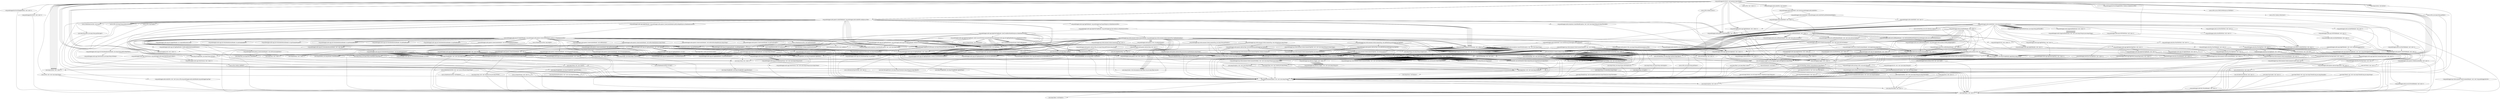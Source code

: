 digraph CallGraph {
"<org.jaudiotagger.fix.Fix202: void main(java.lang.String[])>" -> "<java.lang.System: void <clinit>()>";
"<org.jaudiotagger.fix.Fix202: void main(java.lang.String[])>" -> "<java.lang.System: void exit(int)>";
"<org.jaudiotagger.fix.Fix202: void main(java.lang.String[])>" -> "<org.jaudiotagger.audio.ogg.OggFileReader: void <init>()>";
"<org.jaudiotagger.fix.Fix202: void main(java.lang.String[])>" -> "<org.jaudiotagger.audio.ogg.OggFileReader: void <init>(org.jaudiotagger.fix.Fix)>";
"<org.jaudiotagger.fix.Fix202: void main(java.lang.String[])>" -> "<org.jaudiotagger.audio.ogg.OggFileReader: void <init>()>";
"<org.jaudiotagger.fix.Fix202: void main(java.lang.String[])>" -> "<java.lang.StringBuilder: void <init>(java.lang.String)>";
"<org.jaudiotagger.fix.Fix202: void main(java.lang.String[])>" -> "<org.jaudiotagger.fix.Fix202$OggFileFilter: void <init>()>";
"<org.jaudiotagger.fix.Fix202: void main(java.lang.String[])>" -> "<java.lang.System: void exit(int)>";
"<org.jaudiotagger.fix.Fix202: void main(java.lang.String[])>" -> "<java.lang.StringBuilder: void <init>(java.lang.String)>";
"<org.jaudiotagger.fix.Fix202: void main(java.lang.String[])>" -> "<java.lang.System: void exit(int)>";
"<org.jaudiotagger.fix.Fix202: void main(java.lang.String[])>" -> "<java.lang.StringBuilder: void <init>(java.lang.String)>";
"<org.jaudiotagger.fix.Fix202: void main(java.lang.String[])>" -> "<java.io.File: void <init>(java.lang.String)>";
"<org.jaudiotagger.fix.Fix202: void main(java.lang.String[])>" -> "<java.lang.System: void exit(int)>";
"<org.jaudiotagger.fix.Fix202: void main(java.lang.String[])>" -> "<org.jaudiotagger.fix.Fix202: void <init>()>";
"<org.jaudiotagger.fix.Fix202: void main(java.lang.String[])>" -> "<java.lang.System: void <clinit>()>";
"<org.jaudiotagger.fix.Fix202: void main(java.lang.String[])>" -> "<java.lang.System: void <clinit>()>";
"<org.jaudiotagger.fix.Fix202: void main(java.lang.String[])>" -> "<java.lang.System: void <clinit>()>";
"<org.jaudiotagger.fix.Fix202: void main(java.lang.String[])>" -> "<org.jaudiotagger.fix.Fix: void <clinit>()>";
"<org.jaudiotagger.fix.Fix202: void main(java.lang.String[])>" -> "<org.jaudiotagger.audio.generic.AudioFileReader: void <clinit>()>";
"<org.jaudiotagger.fix.Fix202: void main(java.lang.String[])>" -> "<org.jaudiotagger.audio.ogg.OggFileReader: void <clinit>()>";
"<org.jaudiotagger.fix.Fix202: void main(java.lang.String[])>" -> "<org.jaudiotagger.audio.generic.AudioFileReader: void <clinit>()>";
"<org.jaudiotagger.fix.Fix202: void main(java.lang.String[])>" -> "<org.jaudiotagger.audio.ogg.OggFileReader: void <clinit>()>";
"<org.jaudiotagger.fix.Fix202: void main(java.lang.String[])>" -> "<java.lang.System: void <clinit>()>";
"<org.jaudiotagger.fix.Fix202: void main(java.lang.String[])>" -> "<java.lang.System: void <clinit>()>";
"<org.jaudiotagger.fix.Fix202: void main(java.lang.String[])>" -> "<java.lang.System: void <clinit>()>";
"<org.jaudiotagger.fix.Fix202: void main(java.lang.String[])>" -> "<java.io.File: void <clinit>()>";
"<java.lang.ThreadGroup: void uncaughtException(java.lang.Thread,java.lang.Throwable)>" -> "<java.lang.RuntimeException: void <init>(java.lang.String)>";
"<java.lang.ClassLoader: void <init>()>" -> "<java.lang.Object: void <init>()>";
"<java.lang.ClassLoader: void <init>()>" -> "<java.lang.RuntimeException: void <init>(java.lang.String)>";
"<java.security.PrivilegedActionException: void <init>(java.lang.Exception)>" -> "<java.lang.Exception: void <init>()>";
"<java.security.PrivilegedActionException: void <init>(java.lang.Exception)>" -> "<java.lang.RuntimeException: void <init>(java.lang.String)>";
"<java.lang.Thread: void <init>(java.lang.ThreadGroup,java.lang.Runnable)>" -> "<java.lang.Object: void <init>()>";
"<java.lang.Thread: void <init>(java.lang.ThreadGroup,java.lang.Runnable)>" -> "<java.lang.RuntimeException: void <init>(java.lang.String)>";
"<java.lang.Thread: void <init>(java.lang.ThreadGroup,java.lang.String)>" -> "<java.lang.Object: void <init>()>";
"<java.lang.Thread: void <init>(java.lang.ThreadGroup,java.lang.String)>" -> "<java.lang.RuntimeException: void <init>(java.lang.String)>";
"<java.lang.System: void exit(int)>" -> "<java.lang.RuntimeException: void <init>(java.lang.String)>";
"<org.jaudiotagger.audio.ogg.OggFileReader: void <init>()>" -> "<org.jaudiotagger.audio.ogg.util.OggInfoReader: void <clinit>()>";
"<org.jaudiotagger.audio.ogg.OggFileReader: void <init>()>" -> "<org.jaudiotagger.audio.ogg.OggVorbisTagReader: void <init>()>";
"<org.jaudiotagger.audio.ogg.OggFileReader: void <init>()>" -> "<org.jaudiotagger.audio.ogg.util.OggInfoReader: void <init>()>";
"<org.jaudiotagger.audio.ogg.OggFileReader: void <init>()>" -> "<org.jaudiotagger.audio.generic.AudioFileReader: void <init>()>";
"<org.jaudiotagger.audio.ogg.OggFileReader: void <init>()>" -> "<org.jaudiotagger.audio.ogg.OggVorbisTagReader: void <clinit>()>";
"<org.jaudiotagger.audio.ogg.OggFileReader: void <init>(org.jaudiotagger.fix.Fix)>" -> "<org.jaudiotagger.audio.ogg.util.OggInfoReader: void <clinit>()>";
"<org.jaudiotagger.audio.ogg.OggFileReader: void <init>(org.jaudiotagger.fix.Fix)>" -> "<org.jaudiotagger.audio.ogg.OggVorbisTagReader: void <init>(org.jaudiotagger.fix.Fix)>";
"<org.jaudiotagger.audio.ogg.OggFileReader: void <init>(org.jaudiotagger.fix.Fix)>" -> "<org.jaudiotagger.audio.ogg.util.OggInfoReader: void <init>()>";
"<org.jaudiotagger.audio.ogg.OggFileReader: void <init>(org.jaudiotagger.fix.Fix)>" -> "<org.jaudiotagger.audio.generic.AudioFileReader: void <init>()>";
"<org.jaudiotagger.audio.ogg.OggFileReader: void <init>(org.jaudiotagger.fix.Fix)>" -> "<org.jaudiotagger.audio.ogg.OggVorbisTagReader: void <clinit>()>";
"<java.lang.StringBuilder: void <init>(java.lang.String)>" -> "<java.lang.Object: void <init>()>";
"<java.lang.StringBuilder: void <init>(java.lang.String)>" -> "<java.lang.RuntimeException: void <init>(java.lang.String)>";
"<org.jaudiotagger.fix.Fix202$OggFileFilter: void <init>()>" -> "<java.lang.Object: void <init>()>";
"<java.io.File: void <init>(java.lang.String)>" -> "<java.lang.Object: void <init>()>";
"<java.io.File: void <init>(java.lang.String)>" -> "<java.lang.RuntimeException: void <init>(java.lang.String)>";
"<org.jaudiotagger.fix.Fix202: void <init>()>" -> "<java.lang.Object: void <init>()>";
"<org.jaudiotagger.audio.generic.AudioFileReader: void <clinit>()>" -> "<java.util.logging.Logger: void <clinit>()>";
"<org.jaudiotagger.audio.generic.AudioFileReader: void <clinit>()>" -> "<java.util.logging.Logger: java.util.logging.Logger getLogger(java.lang.String)>";
"<org.jaudiotagger.audio.ogg.OggFileReader: void <clinit>()>" -> "<java.util.logging.Logger: void <clinit>()>";
"<org.jaudiotagger.audio.ogg.OggFileReader: void <clinit>()>" -> "<java.util.logging.Logger: java.util.logging.Logger getLogger(java.lang.String)>";
"<org.jaudiotagger.audio.ogg.OggFileReader: void <clinit>()>" -> "<org.jaudiotagger.audio.generic.AudioFileReader: void <clinit>()>";
"<org.jaudiotagger.fix.Fix: void <clinit>()>" -> "<org.jaudiotagger.fix.Fix: void <init>(java.lang.String,int)>";
"<java.lang.RuntimeException: void <init>(java.lang.String)>" -> "<java.lang.Exception: void <init>()>";
"<java.lang.RuntimeException: void <init>(java.lang.String)>" -> "<java.lang.RuntimeException: void <init>(java.lang.String)>";
"<java.lang.Object: void <init>()>" -> "<java.lang.Object: void finalize()>";
"<java.lang.Object: void <init>()>" -> "<java.lang.RuntimeException: void <init>(java.lang.String)>";
"<java.lang.Exception: void <init>()>" -> "<java.lang.Throwable: void <init>()>";
"<java.lang.Exception: void <init>()>" -> "<java.lang.RuntimeException: void <init>(java.lang.String)>";
"<org.jaudiotagger.audio.ogg.util.OggInfoReader: void <clinit>()>" -> "<java.util.logging.Logger: void <clinit>()>";
"<org.jaudiotagger.audio.ogg.util.OggInfoReader: void <clinit>()>" -> "<java.util.logging.Logger: java.util.logging.Logger getLogger(java.lang.String)>";
"<org.jaudiotagger.audio.ogg.OggVorbisTagReader: void <init>()>" -> "<org.jaudiotagger.tag.vorbiscomment.VorbisCommentReader: void <clinit>()>";
"<org.jaudiotagger.audio.ogg.OggVorbisTagReader: void <init>()>" -> "<org.jaudiotagger.tag.vorbiscomment.VorbisCommentReader: void <init>()>";
"<org.jaudiotagger.audio.ogg.OggVorbisTagReader: void <init>()>" -> "<java.lang.Object: void <init>()>";
"<org.jaudiotagger.audio.ogg.util.OggInfoReader: void <init>()>" -> "<java.lang.Object: void <init>()>";
"<org.jaudiotagger.audio.generic.AudioFileReader: void <init>()>" -> "<java.lang.Object: void <init>()>";
"<org.jaudiotagger.audio.ogg.OggVorbisTagReader: void <clinit>()>" -> "<java.util.logging.Logger: void <clinit>()>";
"<org.jaudiotagger.audio.ogg.OggVorbisTagReader: void <clinit>()>" -> "<java.util.logging.Logger: java.util.logging.Logger getLogger(java.lang.String)>";
"<org.jaudiotagger.audio.ogg.OggVorbisTagReader: void <init>(org.jaudiotagger.fix.Fix)>" -> "<org.jaudiotagger.tag.vorbiscomment.VorbisCommentReader: void <clinit>()>";
"<org.jaudiotagger.audio.ogg.OggVorbisTagReader: void <init>(org.jaudiotagger.fix.Fix)>" -> "<org.jaudiotagger.tag.vorbiscomment.VorbisCommentReader: void <init>(org.jaudiotagger.fix.Fix)>";
"<org.jaudiotagger.audio.ogg.OggVorbisTagReader: void <init>(org.jaudiotagger.fix.Fix)>" -> "<java.lang.Object: void <init>()>";
"<java.util.logging.Logger: java.util.logging.Logger getLogger(java.lang.String)>" -> "<java.lang.RuntimeException: void <init>(java.lang.String)>";
"<org.jaudiotagger.fix.Fix: void <init>(java.lang.String,int)>" -> "<java.lang.Enum: void <init>(java.lang.String,int)>";
"<java.lang.Object: void finalize()>" -> "<java.lang.RuntimeException: void <init>(java.lang.String)>";
"<java.lang.Throwable: void <init>()>" -> "<java.lang.Object: void <init>()>";
"<java.lang.Throwable: void <init>()>" -> "<java.lang.RuntimeException: void <init>(java.lang.String)>";
"<org.jaudiotagger.tag.vorbiscomment.VorbisCommentReader: void <clinit>()>" -> "<java.util.logging.Logger: void <clinit>()>";
"<org.jaudiotagger.tag.vorbiscomment.VorbisCommentReader: void <clinit>()>" -> "<java.util.logging.Logger: java.util.logging.Logger getLogger(java.lang.String)>";
"<org.jaudiotagger.tag.vorbiscomment.VorbisCommentReader: void <init>()>" -> "<java.lang.Object: void <init>()>";
"<org.jaudiotagger.tag.vorbiscomment.VorbisCommentReader: void <init>(org.jaudiotagger.fix.Fix)>" -> "<java.lang.Object: void <init>()>";
"<java.lang.Enum: void <init>(java.lang.String,int)>" -> "<java.lang.Enum: void finalize()>";
"<java.lang.Enum: void <init>(java.lang.String,int)>" -> "<java.lang.RuntimeException: void <init>(java.lang.String)>";
"<java.lang.Enum: void <init>(java.lang.String,int)>" -> "<java.lang.Object: void <init>()>";
"<java.lang.Enum: void finalize()>" -> "<java.lang.RuntimeException: void <init>(java.lang.String)>";
"<org.jaudiotagger.fix.Fix202: void main(java.lang.String[])>" -> "<org.jaudiotagger.audio.generic.AudioFileReader: org.jaudiotagger.audio.AudioFile read(java.io.File)>";
"<org.jaudiotagger.fix.Fix202: void main(java.lang.String[])>" -> "<org.jaudiotagger.audio.generic.AudioFileReader: org.jaudiotagger.audio.AudioFile read(java.io.File)>";
"<org.jaudiotagger.fix.Fix202: void main(java.lang.String[])>" -> "<org.jaudiotagger.audio.generic.AudioFileReader: org.jaudiotagger.audio.AudioFile read(java.io.File)>";
"<org.jaudiotagger.audio.generic.AudioFileReader: org.jaudiotagger.audio.AudioFile read(java.io.File)>" -> "<org.jaudiotagger.audio.generic.AudioFileReader: void <clinit>()>";
"<org.jaudiotagger.audio.generic.AudioFileReader: org.jaudiotagger.audio.AudioFile read(java.io.File)>" -> "<org.jaudiotagger.audio.exceptions.CannotReadException: void <init>(java.lang.String,java.lang.Throwable)>";
"<org.jaudiotagger.audio.generic.AudioFileReader: org.jaudiotagger.audio.AudioFile read(java.io.File)>" -> "<java.lang.StringBuilder: void <init>(java.lang.String)>";
"<org.jaudiotagger.audio.generic.AudioFileReader: org.jaudiotagger.audio.AudioFile read(java.io.File)>" -> "<java.lang.String: java.lang.String valueOf(java.lang.Object)>";
"<org.jaudiotagger.audio.generic.AudioFileReader: org.jaudiotagger.audio.AudioFile read(java.io.File)>" -> "<org.jaudiotagger.audio.AudioFile: void <init>(java.io.File,org.jaudiotagger.audio.AudioHeader,org.jaudiotagger.tag.Tag)>";
"<org.jaudiotagger.audio.generic.AudioFileReader: org.jaudiotagger.audio.AudioFile read(java.io.File)>" -> "<java.io.RandomAccessFile: void <init>(java.io.File,java.lang.String)>";
"<org.jaudiotagger.audio.generic.AudioFileReader: org.jaudiotagger.audio.AudioFile read(java.io.File)>" -> "<org.jaudiotagger.audio.exceptions.CannotReadException: void <init>(java.lang.String)>";
"<org.jaudiotagger.audio.generic.AudioFileReader: org.jaudiotagger.audio.AudioFile read(java.io.File)>" -> "<org.jaudiotagger.audio.exceptions.CannotReadException: void <init>(java.lang.String)>";
"<org.jaudiotagger.audio.generic.AudioFileReader: org.jaudiotagger.audio.AudioFile read(java.io.File)>" -> "<org.jaudiotagger.logging.ErrorMessage: void <clinit>()>";
"<org.jaudiotagger.audio.generic.AudioFileReader: org.jaudiotagger.audio.AudioFile read(java.io.File)>" -> "<java.util.logging.Level: void <clinit>()>";
"<org.jaudiotagger.audio.generic.AudioFileReader: org.jaudiotagger.audio.AudioFile read(java.io.File)>" -> "<org.jaudiotagger.audio.generic.AudioFileReader: void <clinit>()>";
"<org.jaudiotagger.audio.generic.AudioFileReader: org.jaudiotagger.audio.AudioFile read(java.io.File)>" -> "<java.lang.String: void <clinit>()>";
"<org.jaudiotagger.audio.generic.AudioFileReader: org.jaudiotagger.audio.AudioFile read(java.io.File)>" -> "<org.jaudiotagger.logging.ErrorMessage: void <clinit>()>";
"<org.jaudiotagger.audio.generic.AudioFileReader: org.jaudiotagger.audio.AudioFile read(java.io.File)>" -> "<java.util.logging.Level: void <clinit>()>";
"<org.jaudiotagger.audio.generic.AudioFileReader: org.jaudiotagger.audio.AudioFile read(java.io.File)>" -> "<org.jaudiotagger.audio.generic.AudioFileReader: void <clinit>()>";
"<org.jaudiotagger.audio.generic.AudioFileReader: org.jaudiotagger.audio.AudioFile read(java.io.File)>" -> "<org.jaudiotagger.audio.AudioFile: void <clinit>()>";
"<org.jaudiotagger.audio.generic.AudioFileReader: org.jaudiotagger.audio.AudioFile read(java.io.File)>" -> "<org.jaudiotagger.logging.ErrorMessage: void <clinit>()>";
"<org.jaudiotagger.audio.generic.AudioFileReader: org.jaudiotagger.audio.AudioFile read(java.io.File)>" -> "<org.jaudiotagger.logging.ErrorMessage: void <clinit>()>";
"<org.jaudiotagger.audio.generic.AudioFileReader: org.jaudiotagger.audio.AudioFile read(java.io.File)>" -> "<org.jaudiotagger.logging.ErrorMessage: void <clinit>()>";
"<org.jaudiotagger.audio.generic.AudioFileReader: org.jaudiotagger.audio.AudioFile read(java.io.File)>" -> "<java.util.logging.Level: void <clinit>()>";
"<org.jaudiotagger.audio.exceptions.CannotReadException: void <init>(java.lang.String,java.lang.Throwable)>" -> "<java.lang.Exception: void <init>(java.lang.String,java.lang.Throwable)>";
"<java.lang.String: java.lang.String valueOf(java.lang.Object)>" -> "<java.lang.RuntimeException: void <init>(java.lang.String)>";
"<org.jaudiotagger.audio.AudioFile: void <init>(java.io.File,org.jaudiotagger.audio.AudioHeader,org.jaudiotagger.tag.Tag)>" -> "<java.lang.Object: void <init>()>";
"<java.io.RandomAccessFile: void <init>(java.io.File,java.lang.String)>" -> "<java.io.RandomAccessFile: void finalize()>";
"<java.io.RandomAccessFile: void <init>(java.io.File,java.lang.String)>" -> "<java.lang.RuntimeException: void <init>(java.lang.String)>";
"<java.io.RandomAccessFile: void <init>(java.io.File,java.lang.String)>" -> "<java.lang.Object: void <init>()>";
"<org.jaudiotagger.audio.exceptions.CannotReadException: void <init>(java.lang.String)>" -> "<java.lang.Exception: void <init>(java.lang.String)>";
"<org.jaudiotagger.logging.ErrorMessage: void <clinit>()>" -> "<org.jaudiotagger.logging.ErrorMessage: void <init>(java.lang.String,int,java.lang.String)>";
"<org.jaudiotagger.logging.ErrorMessage: void <clinit>()>" -> "<org.jaudiotagger.logging.ErrorMessage: void <init>(java.lang.String,int,java.lang.String)>";
"<org.jaudiotagger.logging.ErrorMessage: void <clinit>()>" -> "<org.jaudiotagger.logging.ErrorMessage: void <init>(java.lang.String,int,java.lang.String)>";
"<org.jaudiotagger.logging.ErrorMessage: void <clinit>()>" -> "<org.jaudiotagger.logging.ErrorMessage: void <init>(java.lang.String,int,java.lang.String)>";
"<org.jaudiotagger.logging.ErrorMessage: void <clinit>()>" -> "<org.jaudiotagger.logging.ErrorMessage: void <init>(java.lang.String,int,java.lang.String)>";
"<org.jaudiotagger.logging.ErrorMessage: void <clinit>()>" -> "<org.jaudiotagger.logging.ErrorMessage: void <init>(java.lang.String,int,java.lang.String)>";
"<org.jaudiotagger.logging.ErrorMessage: void <clinit>()>" -> "<org.jaudiotagger.logging.ErrorMessage: void <init>(java.lang.String,int,java.lang.String)>";
"<org.jaudiotagger.logging.ErrorMessage: void <clinit>()>" -> "<org.jaudiotagger.logging.ErrorMessage: void <init>(java.lang.String,int,java.lang.String)>";
"<org.jaudiotagger.logging.ErrorMessage: void <clinit>()>" -> "<org.jaudiotagger.logging.ErrorMessage: void <init>(java.lang.String,int,java.lang.String)>";
"<org.jaudiotagger.logging.ErrorMessage: void <clinit>()>" -> "<org.jaudiotagger.logging.ErrorMessage: void <init>(java.lang.String,int,java.lang.String)>";
"<org.jaudiotagger.logging.ErrorMessage: void <clinit>()>" -> "<org.jaudiotagger.logging.ErrorMessage: void <init>(java.lang.String,int,java.lang.String)>";
"<org.jaudiotagger.logging.ErrorMessage: void <clinit>()>" -> "<org.jaudiotagger.logging.ErrorMessage: void <init>(java.lang.String,int,java.lang.String)>";
"<org.jaudiotagger.logging.ErrorMessage: void <clinit>()>" -> "<org.jaudiotagger.logging.ErrorMessage: void <init>(java.lang.String,int,java.lang.String)>";
"<org.jaudiotagger.logging.ErrorMessage: void <clinit>()>" -> "<org.jaudiotagger.logging.ErrorMessage: void <init>(java.lang.String,int,java.lang.String)>";
"<org.jaudiotagger.logging.ErrorMessage: void <clinit>()>" -> "<org.jaudiotagger.logging.ErrorMessage: void <init>(java.lang.String,int,java.lang.String)>";
"<org.jaudiotagger.logging.ErrorMessage: void <clinit>()>" -> "<org.jaudiotagger.logging.ErrorMessage: void <init>(java.lang.String,int,java.lang.String)>";
"<org.jaudiotagger.logging.ErrorMessage: void <clinit>()>" -> "<org.jaudiotagger.logging.ErrorMessage: void <init>(java.lang.String,int,java.lang.String)>";
"<org.jaudiotagger.logging.ErrorMessage: void <clinit>()>" -> "<org.jaudiotagger.logging.ErrorMessage: void <init>(java.lang.String,int,java.lang.String)>";
"<org.jaudiotagger.logging.ErrorMessage: void <clinit>()>" -> "<org.jaudiotagger.logging.ErrorMessage: void <init>(java.lang.String,int,java.lang.String)>";
"<org.jaudiotagger.logging.ErrorMessage: void <clinit>()>" -> "<org.jaudiotagger.logging.ErrorMessage: void <init>(java.lang.String,int,java.lang.String)>";
"<org.jaudiotagger.logging.ErrorMessage: void <clinit>()>" -> "<org.jaudiotagger.logging.ErrorMessage: void <init>(java.lang.String,int,java.lang.String)>";
"<org.jaudiotagger.logging.ErrorMessage: void <clinit>()>" -> "<org.jaudiotagger.logging.ErrorMessage: void <init>(java.lang.String,int,java.lang.String)>";
"<org.jaudiotagger.logging.ErrorMessage: void <clinit>()>" -> "<org.jaudiotagger.logging.ErrorMessage: void <init>(java.lang.String,int,java.lang.String)>";
"<org.jaudiotagger.logging.ErrorMessage: void <clinit>()>" -> "<org.jaudiotagger.logging.ErrorMessage: void <init>(java.lang.String,int,java.lang.String)>";
"<org.jaudiotagger.logging.ErrorMessage: void <clinit>()>" -> "<org.jaudiotagger.logging.ErrorMessage: void <init>(java.lang.String,int,java.lang.String)>";
"<org.jaudiotagger.logging.ErrorMessage: void <clinit>()>" -> "<org.jaudiotagger.logging.ErrorMessage: void <init>(java.lang.String,int,java.lang.String)>";
"<org.jaudiotagger.logging.ErrorMessage: void <clinit>()>" -> "<org.jaudiotagger.logging.ErrorMessage: void <init>(java.lang.String,int,java.lang.String)>";
"<org.jaudiotagger.logging.ErrorMessage: void <clinit>()>" -> "<org.jaudiotagger.logging.ErrorMessage: void <init>(java.lang.String,int,java.lang.String)>";
"<org.jaudiotagger.logging.ErrorMessage: void <clinit>()>" -> "<org.jaudiotagger.logging.ErrorMessage: void <init>(java.lang.String,int,java.lang.String)>";
"<org.jaudiotagger.logging.ErrorMessage: void <clinit>()>" -> "<org.jaudiotagger.logging.ErrorMessage: void <init>(java.lang.String,int,java.lang.String)>";
"<org.jaudiotagger.logging.ErrorMessage: void <clinit>()>" -> "<org.jaudiotagger.logging.ErrorMessage: void <init>(java.lang.String,int,java.lang.String)>";
"<org.jaudiotagger.logging.ErrorMessage: void <clinit>()>" -> "<org.jaudiotagger.logging.ErrorMessage: void <init>(java.lang.String,int,java.lang.String)>";
"<org.jaudiotagger.logging.ErrorMessage: void <clinit>()>" -> "<org.jaudiotagger.logging.ErrorMessage: void <init>(java.lang.String,int,java.lang.String)>";
"<org.jaudiotagger.logging.ErrorMessage: void <clinit>()>" -> "<org.jaudiotagger.logging.ErrorMessage: void <init>(java.lang.String,int,java.lang.String)>";
"<org.jaudiotagger.logging.ErrorMessage: void <clinit>()>" -> "<org.jaudiotagger.logging.ErrorMessage: void <init>(java.lang.String,int,java.lang.String)>";
"<org.jaudiotagger.logging.ErrorMessage: void <clinit>()>" -> "<org.jaudiotagger.logging.ErrorMessage: void <init>(java.lang.String,int,java.lang.String)>";
"<org.jaudiotagger.logging.ErrorMessage: void <clinit>()>" -> "<org.jaudiotagger.logging.ErrorMessage: void <init>(java.lang.String,int,java.lang.String)>";
"<org.jaudiotagger.logging.ErrorMessage: void <clinit>()>" -> "<org.jaudiotagger.logging.ErrorMessage: void <init>(java.lang.String,int,java.lang.String)>";
"<org.jaudiotagger.logging.ErrorMessage: void <clinit>()>" -> "<org.jaudiotagger.logging.ErrorMessage: void <init>(java.lang.String,int,java.lang.String)>";
"<org.jaudiotagger.logging.ErrorMessage: void <clinit>()>" -> "<org.jaudiotagger.logging.ErrorMessage: void <init>(java.lang.String,int,java.lang.String)>";
"<org.jaudiotagger.logging.ErrorMessage: void <clinit>()>" -> "<org.jaudiotagger.logging.ErrorMessage: void <init>(java.lang.String,int,java.lang.String)>";
"<org.jaudiotagger.logging.ErrorMessage: void <clinit>()>" -> "<org.jaudiotagger.logging.ErrorMessage: void <init>(java.lang.String,int,java.lang.String)>";
"<org.jaudiotagger.logging.ErrorMessage: void <clinit>()>" -> "<org.jaudiotagger.logging.ErrorMessage: void <init>(java.lang.String,int,java.lang.String)>";
"<org.jaudiotagger.logging.ErrorMessage: void <clinit>()>" -> "<org.jaudiotagger.logging.ErrorMessage: void <init>(java.lang.String,int,java.lang.String)>";
"<org.jaudiotagger.logging.ErrorMessage: void <clinit>()>" -> "<org.jaudiotagger.logging.ErrorMessage: void <init>(java.lang.String,int,java.lang.String)>";
"<org.jaudiotagger.logging.ErrorMessage: void <clinit>()>" -> "<org.jaudiotagger.logging.ErrorMessage: void <init>(java.lang.String,int,java.lang.String)>";
"<org.jaudiotagger.logging.ErrorMessage: void <clinit>()>" -> "<org.jaudiotagger.logging.ErrorMessage: void <init>(java.lang.String,int,java.lang.String)>";
"<org.jaudiotagger.logging.ErrorMessage: void <clinit>()>" -> "<org.jaudiotagger.logging.ErrorMessage: void <init>(java.lang.String,int,java.lang.String)>";
"<org.jaudiotagger.logging.ErrorMessage: void <clinit>()>" -> "<org.jaudiotagger.logging.ErrorMessage: void <init>(java.lang.String,int,java.lang.String)>";
"<org.jaudiotagger.logging.ErrorMessage: void <clinit>()>" -> "<org.jaudiotagger.logging.ErrorMessage: void <init>(java.lang.String,int,java.lang.String)>";
"<org.jaudiotagger.logging.ErrorMessage: void <clinit>()>" -> "<org.jaudiotagger.logging.ErrorMessage: void <init>(java.lang.String,int,java.lang.String)>";
"<org.jaudiotagger.logging.ErrorMessage: void <clinit>()>" -> "<org.jaudiotagger.logging.ErrorMessage: void <init>(java.lang.String,int,java.lang.String)>";
"<org.jaudiotagger.logging.ErrorMessage: void <clinit>()>" -> "<org.jaudiotagger.logging.ErrorMessage: void <init>(java.lang.String,int,java.lang.String)>";
"<org.jaudiotagger.logging.ErrorMessage: void <clinit>()>" -> "<org.jaudiotagger.logging.ErrorMessage: void <init>(java.lang.String,int,java.lang.String)>";
"<org.jaudiotagger.logging.ErrorMessage: void <clinit>()>" -> "<org.jaudiotagger.logging.ErrorMessage: void <init>(java.lang.String,int,java.lang.String)>";
"<org.jaudiotagger.logging.ErrorMessage: void <clinit>()>" -> "<org.jaudiotagger.logging.ErrorMessage: void <init>(java.lang.String,int,java.lang.String)>";
"<org.jaudiotagger.logging.ErrorMessage: void <clinit>()>" -> "<org.jaudiotagger.logging.ErrorMessage: void <init>(java.lang.String,int,java.lang.String)>";
"<org.jaudiotagger.logging.ErrorMessage: void <clinit>()>" -> "<org.jaudiotagger.logging.ErrorMessage: void <init>(java.lang.String,int,java.lang.String)>";
"<org.jaudiotagger.logging.ErrorMessage: void <clinit>()>" -> "<org.jaudiotagger.logging.ErrorMessage: void <init>(java.lang.String,int,java.lang.String)>";
"<org.jaudiotagger.logging.ErrorMessage: void <clinit>()>" -> "<org.jaudiotagger.logging.ErrorMessage: void <init>(java.lang.String,int,java.lang.String)>";
"<org.jaudiotagger.logging.ErrorMessage: void <clinit>()>" -> "<org.jaudiotagger.logging.ErrorMessage: void <init>(java.lang.String,int,java.lang.String)>";
"<org.jaudiotagger.logging.ErrorMessage: void <clinit>()>" -> "<org.jaudiotagger.logging.ErrorMessage: void <init>(java.lang.String,int,java.lang.String)>";
"<org.jaudiotagger.logging.ErrorMessage: void <clinit>()>" -> "<org.jaudiotagger.logging.ErrorMessage: void <init>(java.lang.String,int,java.lang.String)>";
"<org.jaudiotagger.logging.ErrorMessage: void <clinit>()>" -> "<org.jaudiotagger.logging.ErrorMessage: void <init>(java.lang.String,int,java.lang.String)>";
"<org.jaudiotagger.logging.ErrorMessage: void <clinit>()>" -> "<org.jaudiotagger.logging.ErrorMessage: void <init>(java.lang.String,int,java.lang.String)>";
"<org.jaudiotagger.logging.ErrorMessage: void <clinit>()>" -> "<org.jaudiotagger.logging.ErrorMessage: void <init>(java.lang.String,int,java.lang.String)>";
"<org.jaudiotagger.logging.ErrorMessage: void <clinit>()>" -> "<org.jaudiotagger.logging.ErrorMessage: void <init>(java.lang.String,int,java.lang.String)>";
"<org.jaudiotagger.logging.ErrorMessage: void <clinit>()>" -> "<org.jaudiotagger.logging.ErrorMessage: void <init>(java.lang.String,int,java.lang.String)>";
"<org.jaudiotagger.logging.ErrorMessage: void <clinit>()>" -> "<org.jaudiotagger.logging.ErrorMessage: void <init>(java.lang.String,int,java.lang.String)>";
"<org.jaudiotagger.logging.ErrorMessage: void <clinit>()>" -> "<org.jaudiotagger.logging.ErrorMessage: void <init>(java.lang.String,int,java.lang.String)>";
"<org.jaudiotagger.logging.ErrorMessage: void <clinit>()>" -> "<org.jaudiotagger.logging.ErrorMessage: void <init>(java.lang.String,int,java.lang.String)>";
"<org.jaudiotagger.logging.ErrorMessage: void <clinit>()>" -> "<org.jaudiotagger.logging.ErrorMessage: void <init>(java.lang.String,int,java.lang.String)>";
"<org.jaudiotagger.logging.ErrorMessage: void <clinit>()>" -> "<org.jaudiotagger.logging.ErrorMessage: void <init>(java.lang.String,int,java.lang.String)>";
"<org.jaudiotagger.logging.ErrorMessage: void <clinit>()>" -> "<org.jaudiotagger.logging.ErrorMessage: void <init>(java.lang.String,int,java.lang.String)>";
"<org.jaudiotagger.logging.ErrorMessage: void <clinit>()>" -> "<org.jaudiotagger.logging.ErrorMessage: void <init>(java.lang.String,int,java.lang.String)>";
"<org.jaudiotagger.logging.ErrorMessage: void <clinit>()>" -> "<org.jaudiotagger.logging.ErrorMessage: void <init>(java.lang.String,int,java.lang.String)>";
"<org.jaudiotagger.logging.ErrorMessage: void <clinit>()>" -> "<org.jaudiotagger.logging.ErrorMessage: void <init>(java.lang.String,int,java.lang.String)>";
"<org.jaudiotagger.logging.ErrorMessage: void <clinit>()>" -> "<org.jaudiotagger.logging.ErrorMessage: void <init>(java.lang.String,int,java.lang.String)>";
"<org.jaudiotagger.logging.ErrorMessage: void <clinit>()>" -> "<org.jaudiotagger.logging.ErrorMessage: void <init>(java.lang.String,int,java.lang.String)>";
"<org.jaudiotagger.logging.ErrorMessage: void <clinit>()>" -> "<org.jaudiotagger.logging.ErrorMessage: void <init>(java.lang.String,int,java.lang.String)>";
"<org.jaudiotagger.logging.ErrorMessage: void <clinit>()>" -> "<org.jaudiotagger.logging.ErrorMessage: void <init>(java.lang.String,int,java.lang.String)>";
"<org.jaudiotagger.logging.ErrorMessage: void <clinit>()>" -> "<org.jaudiotagger.logging.ErrorMessage: void <init>(java.lang.String,int,java.lang.String)>";
"<org.jaudiotagger.logging.ErrorMessage: void <clinit>()>" -> "<org.jaudiotagger.logging.ErrorMessage: void <init>(java.lang.String,int,java.lang.String)>";
"<org.jaudiotagger.logging.ErrorMessage: void <clinit>()>" -> "<org.jaudiotagger.logging.ErrorMessage: void <init>(java.lang.String,int,java.lang.String)>";
"<org.jaudiotagger.logging.ErrorMessage: void <clinit>()>" -> "<org.jaudiotagger.logging.ErrorMessage: void <init>(java.lang.String,int,java.lang.String)>";
"<org.jaudiotagger.logging.ErrorMessage: void <clinit>()>" -> "<org.jaudiotagger.logging.ErrorMessage: void <init>(java.lang.String,int,java.lang.String)>";
"<org.jaudiotagger.logging.ErrorMessage: void <clinit>()>" -> "<org.jaudiotagger.logging.ErrorMessage: void <init>(java.lang.String,int,java.lang.String)>";
"<org.jaudiotagger.logging.ErrorMessage: void <clinit>()>" -> "<org.jaudiotagger.logging.ErrorMessage: void <init>(java.lang.String,int,java.lang.String)>";
"<org.jaudiotagger.logging.ErrorMessage: void <clinit>()>" -> "<org.jaudiotagger.logging.ErrorMessage: void <init>(java.lang.String,int,java.lang.String)>";
"<org.jaudiotagger.logging.ErrorMessage: void <clinit>()>" -> "<org.jaudiotagger.logging.ErrorMessage: void <init>(java.lang.String,int,java.lang.String)>";
"<org.jaudiotagger.logging.ErrorMessage: void <clinit>()>" -> "<org.jaudiotagger.logging.ErrorMessage: void <init>(java.lang.String,int,java.lang.String)>";
"<org.jaudiotagger.logging.ErrorMessage: void <clinit>()>" -> "<org.jaudiotagger.logging.ErrorMessage: void <init>(java.lang.String,int,java.lang.String)>";
"<org.jaudiotagger.logging.ErrorMessage: void <clinit>()>" -> "<org.jaudiotagger.logging.ErrorMessage: void <init>(java.lang.String,int,java.lang.String)>";
"<org.jaudiotagger.logging.ErrorMessage: void <clinit>()>" -> "<org.jaudiotagger.logging.ErrorMessage: void <init>(java.lang.String,int,java.lang.String)>";
"<org.jaudiotagger.logging.ErrorMessage: void <clinit>()>" -> "<org.jaudiotagger.logging.ErrorMessage: void <init>(java.lang.String,int,java.lang.String)>";
"<org.jaudiotagger.logging.ErrorMessage: void <clinit>()>" -> "<org.jaudiotagger.logging.ErrorMessage: void <init>(java.lang.String,int,java.lang.String)>";
"<org.jaudiotagger.logging.ErrorMessage: void <clinit>()>" -> "<org.jaudiotagger.logging.ErrorMessage: void <init>(java.lang.String,int,java.lang.String)>";
"<org.jaudiotagger.logging.ErrorMessage: void <clinit>()>" -> "<org.jaudiotagger.logging.ErrorMessage: void <init>(java.lang.String,int,java.lang.String)>";
"<org.jaudiotagger.logging.ErrorMessage: void <clinit>()>" -> "<org.jaudiotagger.logging.ErrorMessage: void <init>(java.lang.String,int,java.lang.String)>";
"<org.jaudiotagger.logging.ErrorMessage: void <clinit>()>" -> "<org.jaudiotagger.logging.ErrorMessage: void <init>(java.lang.String,int,java.lang.String)>";
"<org.jaudiotagger.logging.ErrorMessage: void <clinit>()>" -> "<org.jaudiotagger.logging.ErrorMessage: void <init>(java.lang.String,int,java.lang.String)>";
"<org.jaudiotagger.audio.AudioFile: void <clinit>()>" -> "<java.util.logging.Logger: void <clinit>()>";
"<org.jaudiotagger.audio.AudioFile: void <clinit>()>" -> "<java.util.logging.Logger: java.util.logging.Logger getLogger(java.lang.String)>";
"<java.lang.Exception: void <init>(java.lang.String,java.lang.Throwable)>" -> "<java.lang.Throwable: void <init>()>";
"<java.lang.Exception: void <init>(java.lang.String,java.lang.Throwable)>" -> "<java.lang.RuntimeException: void <init>(java.lang.String)>";
"<java.io.RandomAccessFile: void finalize()>" -> "<java.lang.RuntimeException: void <init>(java.lang.String)>";
"<java.lang.Exception: void <init>(java.lang.String)>" -> "<java.lang.Throwable: void <init>()>";
"<java.lang.Exception: void <init>(java.lang.String)>" -> "<java.lang.RuntimeException: void <init>(java.lang.String)>";
"<org.jaudiotagger.logging.ErrorMessage: void <init>(java.lang.String,int,java.lang.String)>" -> "<java.lang.Enum: void <init>(java.lang.String,int)>";
"<org.jaudiotagger.fix.Fix202: void main(java.lang.String[])>" -> "<org.jaudiotagger.audio.AudioFile: void commit()>";
"<org.jaudiotagger.fix.Fix202: void main(java.lang.String[])>" -> "<org.jaudiotagger.audio.AudioFile: void commit()>";
"<org.jaudiotagger.audio.AudioFile: void commit()>" -> "<org.jaudiotagger.audio.AudioFileIO: void <clinit>()>";
"<org.jaudiotagger.audio.AudioFile: void commit()>" -> "<org.jaudiotagger.audio.AudioFileIO: void write(org.jaudiotagger.audio.AudioFile)>";
"<org.jaudiotagger.audio.AudioFileIO: void <clinit>()>" -> "<java.util.logging.Logger: void <clinit>()>";
"<org.jaudiotagger.audio.AudioFileIO: void <clinit>()>" -> "<java.util.logging.Logger: java.util.logging.Logger getLogger(java.lang.String)>";
"<org.jaudiotagger.audio.AudioFileIO: void write(org.jaudiotagger.audio.AudioFile)>" -> "<org.jaudiotagger.audio.AudioFileIO: void <clinit>()>";
"<org.jaudiotagger.audio.AudioFileIO: void write(org.jaudiotagger.audio.AudioFile)>" -> "<org.jaudiotagger.audio.AudioFileIO: org.jaudiotagger.audio.AudioFileIO getDefaultAudioFileIO()>";
"<org.jaudiotagger.audio.AudioFileIO: org.jaudiotagger.audio.AudioFileIO getDefaultAudioFileIO()>" -> "<org.jaudiotagger.audio.AudioFileIO: void <clinit>()>";
"<org.jaudiotagger.audio.AudioFileIO: org.jaudiotagger.audio.AudioFileIO getDefaultAudioFileIO()>" -> "<org.jaudiotagger.audio.AudioFileIO: void <init>()>";
"<org.jaudiotagger.audio.AudioFileIO: void <init>()>" -> "<java.lang.Object: void <init>()>";
"<org.jaudiotagger.audio.AudioFileIO: void <init>()>" -> "<org.jaudiotagger.audio.AudioFileIO: void prepareReadersAndWriters()>";
"<org.jaudiotagger.audio.AudioFileIO: void <init>()>" -> "<org.jaudiotagger.audio.generic.ModificationHandler: void <init>()>";
"<org.jaudiotagger.audio.AudioFileIO: void <init>()>" -> "<java.util.HashMap: void <init>()>";
"<org.jaudiotagger.audio.AudioFileIO: void <init>()>" -> "<java.util.HashMap: void <init>()>";
"<org.jaudiotagger.audio.AudioFileIO: void prepareReadersAndWriters()>" -> "<org.jaudiotagger.audio.SupportedFileFormat: void <clinit>()>";
"<org.jaudiotagger.audio.AudioFileIO: void prepareReadersAndWriters()>" -> "<org.jaudiotagger.audio.asf.AsfFileWriter: void <init>()>";
"<org.jaudiotagger.audio.AudioFileIO: void prepareReadersAndWriters()>" -> "<org.jaudiotagger.audio.wav.WavFileWriter: void <init>()>";
"<org.jaudiotagger.audio.AudioFileIO: void prepareReadersAndWriters()>" -> "<org.jaudiotagger.audio.mp3.MP3FileWriter: void <init>()>";
"<org.jaudiotagger.audio.AudioFileIO: void prepareReadersAndWriters()>" -> "<org.jaudiotagger.audio.flac.FlacFileWriter: void <init>()>";
"<org.jaudiotagger.audio.AudioFileIO: void prepareReadersAndWriters()>" -> "<org.jaudiotagger.audio.ogg.OggFileWriter: void <init>()>";
"<org.jaudiotagger.audio.AudioFileIO: void prepareReadersAndWriters()>" -> "<org.jaudiotagger.audio.real.RealFileReader: void <init>()>";
"<org.jaudiotagger.audio.AudioFileIO: void prepareReadersAndWriters()>" -> "<org.jaudiotagger.audio.asf.AsfFileReader: void <init>()>";
"<org.jaudiotagger.audio.AudioFileIO: void prepareReadersAndWriters()>" -> "<org.jaudiotagger.audio.wav.WavFileReader: void <init>()>";
"<org.jaudiotagger.audio.AudioFileIO: void prepareReadersAndWriters()>" -> "<org.jaudiotagger.audio.mp3.MP3FileReader: void <init>()>";
"<org.jaudiotagger.audio.AudioFileIO: void prepareReadersAndWriters()>" -> "<org.jaudiotagger.audio.flac.FlacFileReader: void <init>()>";
"<org.jaudiotagger.audio.AudioFileIO: void prepareReadersAndWriters()>" -> "<org.jaudiotagger.audio.ogg.OggFileReader: void <init>()>";
"<org.jaudiotagger.audio.AudioFileIO: void prepareReadersAndWriters()>" -> "<org.jaudiotagger.audio.asf.AsfFileWriter: void <clinit>()>";
"<org.jaudiotagger.audio.AudioFileIO: void prepareReadersAndWriters()>" -> "<org.jaudiotagger.audio.generic.AudioFileWriter: void <clinit>()>";
"<org.jaudiotagger.audio.AudioFileIO: void prepareReadersAndWriters()>" -> "<org.jaudiotagger.audio.ogg.OggFileWriter: void <clinit>()>";
"<org.jaudiotagger.audio.AudioFileIO: void prepareReadersAndWriters()>" -> "<org.jaudiotagger.audio.asf.AsfFileReader: void <clinit>()>";
"<org.jaudiotagger.audio.AudioFileIO: void prepareReadersAndWriters()>" -> "<org.jaudiotagger.audio.generic.AudioFileReader: void <clinit>()>";
"<org.jaudiotagger.audio.AudioFileIO: void prepareReadersAndWriters()>" -> "<org.jaudiotagger.audio.ogg.OggFileReader: void <clinit>()>";
"<org.jaudiotagger.audio.generic.ModificationHandler: void <init>()>" -> "<java.lang.Object: void <init>()>";
"<org.jaudiotagger.audio.generic.ModificationHandler: void <init>()>" -> "<java.util.Vector: void <init>()>";
"<java.util.HashMap: void <init>()>" -> "<java.util.AbstractMap: void <init>()>";
"<java.util.HashMap: void <init>()>" -> "<java.lang.RuntimeException: void <init>(java.lang.String)>";
"<org.jaudiotagger.audio.SupportedFileFormat: void <clinit>()>" -> "<org.jaudiotagger.audio.SupportedFileFormat: void <init>(java.lang.String,int,java.lang.String)>";
"<org.jaudiotagger.audio.SupportedFileFormat: void <clinit>()>" -> "<org.jaudiotagger.audio.SupportedFileFormat: void <init>(java.lang.String,int,java.lang.String)>";
"<org.jaudiotagger.audio.SupportedFileFormat: void <clinit>()>" -> "<org.jaudiotagger.audio.SupportedFileFormat: void <init>(java.lang.String,int,java.lang.String)>";
"<org.jaudiotagger.audio.SupportedFileFormat: void <clinit>()>" -> "<org.jaudiotagger.audio.SupportedFileFormat: void <init>(java.lang.String,int,java.lang.String)>";
"<org.jaudiotagger.audio.SupportedFileFormat: void <clinit>()>" -> "<org.jaudiotagger.audio.SupportedFileFormat: void <init>(java.lang.String,int,java.lang.String)>";
"<org.jaudiotagger.audio.SupportedFileFormat: void <clinit>()>" -> "<org.jaudiotagger.audio.SupportedFileFormat: void <init>(java.lang.String,int,java.lang.String)>";
"<org.jaudiotagger.audio.SupportedFileFormat: void <clinit>()>" -> "<org.jaudiotagger.audio.SupportedFileFormat: void <init>(java.lang.String,int,java.lang.String)>";
"<org.jaudiotagger.audio.SupportedFileFormat: void <clinit>()>" -> "<org.jaudiotagger.audio.SupportedFileFormat: void <init>(java.lang.String,int,java.lang.String)>";
"<org.jaudiotagger.audio.SupportedFileFormat: void <clinit>()>" -> "<org.jaudiotagger.audio.SupportedFileFormat: void <init>(java.lang.String,int,java.lang.String)>";
"<org.jaudiotagger.audio.SupportedFileFormat: void <clinit>()>" -> "<org.jaudiotagger.audio.SupportedFileFormat: void <init>(java.lang.String,int,java.lang.String)>";
"<org.jaudiotagger.audio.SupportedFileFormat: void <clinit>()>" -> "<org.jaudiotagger.audio.SupportedFileFormat: void <init>(java.lang.String,int,java.lang.String)>";
"<org.jaudiotagger.audio.asf.AsfFileWriter: void <init>()>" -> "<org.jaudiotagger.audio.generic.AudioFileWriter: void <init>()>";
"<org.jaudiotagger.audio.wav.WavFileWriter: void <init>()>" -> "<org.jaudiotagger.audio.generic.AudioFileWriter: void <init>()>";
"<org.jaudiotagger.audio.mp3.MP3FileWriter: void <init>()>" -> "<org.jaudiotagger.audio.generic.AudioFileWriter: void <init>()>";
"<org.jaudiotagger.audio.flac.FlacFileWriter: void <init>()>" -> "<org.jaudiotagger.audio.flac.FlacTagWriter: void <clinit>()>";
"<org.jaudiotagger.audio.flac.FlacFileWriter: void <init>()>" -> "<org.jaudiotagger.audio.flac.FlacTagWriter: void <init>()>";
"<org.jaudiotagger.audio.flac.FlacFileWriter: void <init>()>" -> "<org.jaudiotagger.audio.generic.AudioFileWriter: void <init>()>";
"<org.jaudiotagger.audio.ogg.OggFileWriter: void <init>()>" -> "<org.jaudiotagger.audio.ogg.OggVorbisTagWriter: void <clinit>()>";
"<org.jaudiotagger.audio.ogg.OggFileWriter: void <init>()>" -> "<org.jaudiotagger.audio.ogg.OggVorbisTagWriter: void <init>()>";
"<org.jaudiotagger.audio.ogg.OggFileWriter: void <init>()>" -> "<org.jaudiotagger.audio.generic.AudioFileWriter: void <init>()>";
"<org.jaudiotagger.audio.real.RealFileReader: void <init>()>" -> "<org.jaudiotagger.audio.generic.AudioFileReader: void <init>()>";
"<org.jaudiotagger.audio.asf.AsfFileReader: void <init>()>" -> "<org.jaudiotagger.audio.generic.AudioFileReader: void <init>()>";
"<org.jaudiotagger.audio.wav.WavFileReader: void <init>()>" -> "<org.jaudiotagger.audio.generic.AudioFileReader: void <init>()>";
"<org.jaudiotagger.audio.wav.WavFileReader: void <init>()>" -> "<org.jaudiotagger.audio.wav.util.WavInfoReader: void <init>()>";
"<org.jaudiotagger.audio.mp3.MP3FileReader: void <init>()>" -> "<org.jaudiotagger.audio.generic.AudioFileReader: void <init>()>";
"<org.jaudiotagger.audio.flac.FlacFileReader: void <init>()>" -> "<org.jaudiotagger.audio.flac.FlacInfoReader: void <clinit>()>";
"<org.jaudiotagger.audio.flac.FlacFileReader: void <init>()>" -> "<org.jaudiotagger.audio.flac.FlacTagReader: void <init>()>";
"<org.jaudiotagger.audio.flac.FlacFileReader: void <init>()>" -> "<org.jaudiotagger.audio.flac.FlacInfoReader: void <init>()>";
"<org.jaudiotagger.audio.flac.FlacFileReader: void <init>()>" -> "<org.jaudiotagger.audio.generic.AudioFileReader: void <init>()>";
"<org.jaudiotagger.audio.flac.FlacFileReader: void <init>()>" -> "<org.jaudiotagger.audio.flac.FlacTagReader: void <clinit>()>";
"<org.jaudiotagger.audio.generic.AudioFileWriter: void <clinit>()>" -> "<java.util.logging.Logger: void <clinit>()>";
"<org.jaudiotagger.audio.generic.AudioFileWriter: void <clinit>()>" -> "<java.util.logging.Logger: java.util.logging.Logger getLogger(java.lang.String)>";
"<org.jaudiotagger.audio.asf.AsfFileWriter: void <clinit>()>" -> "<org.jaudiotagger.audio.generic.AudioFileWriter: void <clinit>()>";
"<org.jaudiotagger.audio.ogg.OggFileWriter: void <clinit>()>" -> "<java.util.logging.Logger: void <clinit>()>";
"<org.jaudiotagger.audio.ogg.OggFileWriter: void <clinit>()>" -> "<java.util.logging.Logger: java.util.logging.Logger getLogger(java.lang.String)>";
"<org.jaudiotagger.audio.ogg.OggFileWriter: void <clinit>()>" -> "<org.jaudiotagger.audio.generic.AudioFileWriter: void <clinit>()>";
"<org.jaudiotagger.audio.asf.AsfFileReader: void <clinit>()>" -> "<org.jaudiotagger.audio.generic.AudioFileReader: void <clinit>()>";
"<org.jaudiotagger.audio.asf.AsfFileReader: void <clinit>()>" -> "<org.jaudiotagger.audio.asf.io.AsfHeaderReader: void <init>(java.util.List,boolean)>";
"<org.jaudiotagger.audio.asf.AsfFileReader: void <clinit>()>" -> "<org.jaudiotagger.audio.asf.io.AsfExtHeaderReader: void <init>(java.util.List,boolean)>";
"<org.jaudiotagger.audio.asf.AsfFileReader: void <clinit>()>" -> "<java.util.ArrayList: void <init>()>";
"<org.jaudiotagger.audio.asf.AsfFileReader: void <clinit>()>" -> "<java.util.logging.Logger: java.util.logging.Logger getLogger(java.lang.String)>";
"<org.jaudiotagger.audio.asf.AsfFileReader: void <clinit>()>" -> "<org.jaudiotagger.audio.asf.io.AsfHeaderReader: void <clinit>()>";
"<org.jaudiotagger.audio.asf.AsfFileReader: void <clinit>()>" -> "<org.jaudiotagger.audio.asf.io.ChunkContainerReader: void <clinit>()>";
"<org.jaudiotagger.audio.asf.AsfFileReader: void <clinit>()>" -> "<org.jaudiotagger.audio.asf.io.AsfExtHeaderReader: void <clinit>()>";
"<org.jaudiotagger.audio.asf.AsfFileReader: void <clinit>()>" -> "<java.util.logging.Logger: void <clinit>()>";
"<java.util.Vector: void <init>()>" -> "<java.util.AbstractList: void <init>()>";
"<java.util.Vector: void <init>()>" -> "<java.lang.RuntimeException: void <init>(java.lang.String)>";
"<java.util.AbstractMap: void <init>()>" -> "<java.lang.Object: void <init>()>";
"<java.util.AbstractMap: void <init>()>" -> "<java.lang.RuntimeException: void <init>(java.lang.String)>";
"<org.jaudiotagger.audio.SupportedFileFormat: void <init>(java.lang.String,int,java.lang.String)>" -> "<java.lang.Enum: void <init>(java.lang.String,int)>";
"<org.jaudiotagger.audio.generic.AudioFileWriter: void <init>()>" -> "<java.lang.Object: void <init>()>";
"<org.jaudiotagger.audio.flac.FlacTagWriter: void <clinit>()>" -> "<java.util.logging.Logger: void <clinit>()>";
"<org.jaudiotagger.audio.flac.FlacTagWriter: void <clinit>()>" -> "<java.util.logging.Logger: java.util.logging.Logger getLogger(java.lang.String)>";
"<org.jaudiotagger.audio.flac.FlacTagWriter: void <init>()>" -> "<org.jaudiotagger.audio.flac.FlacTagCreator: void <clinit>()>";
"<org.jaudiotagger.audio.flac.FlacTagWriter: void <init>()>" -> "<org.jaudiotagger.audio.flac.FlacTagReader: void <init>()>";
"<org.jaudiotagger.audio.flac.FlacTagWriter: void <init>()>" -> "<org.jaudiotagger.audio.flac.FlacTagCreator: void <init>()>";
"<org.jaudiotagger.audio.flac.FlacTagWriter: void <init>()>" -> "<java.util.ArrayList: void <init>(int)>";
"<org.jaudiotagger.audio.flac.FlacTagWriter: void <init>()>" -> "<java.util.ArrayList: void <init>(int)>";
"<org.jaudiotagger.audio.flac.FlacTagWriter: void <init>()>" -> "<java.util.ArrayList: void <init>(int)>";
"<org.jaudiotagger.audio.flac.FlacTagWriter: void <init>()>" -> "<java.util.ArrayList: void <init>(int)>";
"<org.jaudiotagger.audio.flac.FlacTagWriter: void <init>()>" -> "<java.lang.Object: void <init>()>";
"<org.jaudiotagger.audio.flac.FlacTagWriter: void <init>()>" -> "<org.jaudiotagger.audio.flac.FlacTagReader: void <clinit>()>";
"<org.jaudiotagger.audio.ogg.OggVorbisTagWriter: void <clinit>()>" -> "<java.util.logging.Logger: void <clinit>()>";
"<org.jaudiotagger.audio.ogg.OggVorbisTagWriter: void <clinit>()>" -> "<java.util.logging.Logger: java.util.logging.Logger getLogger(java.lang.String)>";
"<org.jaudiotagger.audio.ogg.OggVorbisTagWriter: void <init>()>" -> "<org.jaudiotagger.audio.ogg.OggVorbisCommentTagCreator: void <clinit>()>";
"<org.jaudiotagger.audio.ogg.OggVorbisTagWriter: void <init>()>" -> "<org.jaudiotagger.audio.ogg.OggVorbisTagReader: void <init>()>";
"<org.jaudiotagger.audio.ogg.OggVorbisTagWriter: void <init>()>" -> "<org.jaudiotagger.audio.ogg.OggVorbisCommentTagCreator: void <init>()>";
"<org.jaudiotagger.audio.ogg.OggVorbisTagWriter: void <init>()>" -> "<java.lang.Object: void <init>()>";
"<org.jaudiotagger.audio.ogg.OggVorbisTagWriter: void <init>()>" -> "<org.jaudiotagger.audio.ogg.OggVorbisTagReader: void <clinit>()>";
"<org.jaudiotagger.audio.wav.util.WavInfoReader: void <init>()>" -> "<java.lang.Object: void <init>()>";
"<org.jaudiotagger.audio.flac.FlacInfoReader: void <clinit>()>" -> "<java.util.logging.Logger: void <clinit>()>";
"<org.jaudiotagger.audio.flac.FlacInfoReader: void <clinit>()>" -> "<java.util.logging.Logger: java.util.logging.Logger getLogger(java.lang.String)>";
"<org.jaudiotagger.audio.flac.FlacTagReader: void <init>()>" -> "<org.jaudiotagger.tag.vorbiscomment.VorbisCommentReader: void <clinit>()>";
"<org.jaudiotagger.audio.flac.FlacTagReader: void <init>()>" -> "<org.jaudiotagger.tag.vorbiscomment.VorbisCommentReader: void <init>()>";
"<org.jaudiotagger.audio.flac.FlacTagReader: void <init>()>" -> "<java.lang.Object: void <init>()>";
"<org.jaudiotagger.audio.flac.FlacInfoReader: void <init>()>" -> "<java.lang.Object: void <init>()>";
"<org.jaudiotagger.audio.flac.FlacTagReader: void <clinit>()>" -> "<java.util.logging.Logger: void <clinit>()>";
"<org.jaudiotagger.audio.flac.FlacTagReader: void <clinit>()>" -> "<java.util.logging.Logger: java.util.logging.Logger getLogger(java.lang.String)>";
"<org.jaudiotagger.audio.asf.io.AsfHeaderReader: void <init>(java.util.List,boolean)>" -> "<org.jaudiotagger.audio.asf.io.ChunkContainerReader: void <init>(java.util.List,boolean)>";
"<org.jaudiotagger.audio.asf.io.AsfExtHeaderReader: void <init>(java.util.List,boolean)>" -> "<org.jaudiotagger.audio.asf.io.ChunkContainerReader: void <init>(java.util.List,boolean)>";
"<java.util.ArrayList: void <init>()>" -> "<java.util.AbstractList: void <init>()>";
"<java.util.ArrayList: void <init>()>" -> "<java.lang.RuntimeException: void <init>(java.lang.String)>";
"<org.jaudiotagger.audio.asf.io.ChunkContainerReader: void <clinit>()>" -> "<java.util.logging.Logger: void <clinit>()>";
"<org.jaudiotagger.audio.asf.io.ChunkContainerReader: void <clinit>()>" -> "<java.util.logging.Logger: java.util.logging.Logger getLogger(java.lang.String)>";
"<org.jaudiotagger.audio.asf.io.AsfHeaderReader: void <clinit>()>" -> "<org.jaudiotagger.audio.asf.data.GUID: void <clinit>()>";
"<org.jaudiotagger.audio.asf.io.AsfHeaderReader: void <clinit>()>" -> "<org.jaudiotagger.audio.asf.io.AsfHeaderReader: void <init>(java.util.List,boolean)>";
"<org.jaudiotagger.audio.asf.io.AsfHeaderReader: void <clinit>()>" -> "<org.jaudiotagger.audio.asf.io.AsfHeaderReader: void <init>(java.util.List,boolean)>";
"<org.jaudiotagger.audio.asf.io.AsfHeaderReader: void <clinit>()>" -> "<org.jaudiotagger.audio.asf.io.AsfExtHeaderReader: void <init>(java.util.List,boolean)>";
"<org.jaudiotagger.audio.asf.io.AsfHeaderReader: void <clinit>()>" -> "<org.jaudiotagger.audio.asf.io.AsfExtHeaderReader: void <init>(java.util.List,boolean)>";
"<org.jaudiotagger.audio.asf.io.AsfHeaderReader: void <clinit>()>" -> "<org.jaudiotagger.audio.asf.io.AsfHeaderReader: void <init>(java.util.List,boolean)>";
"<org.jaudiotagger.audio.asf.io.AsfHeaderReader: void <clinit>()>" -> "<java.util.ArrayList: void <init>()>";
"<org.jaudiotagger.audio.asf.io.AsfHeaderReader: void <clinit>()>" -> "<org.jaudiotagger.audio.asf.io.AsfExtHeaderReader: void <clinit>()>";
"<org.jaudiotagger.audio.asf.io.AsfHeaderReader: void <clinit>()>" -> "<org.jaudiotagger.audio.asf.io.ChunkContainerReader: void <clinit>()>";
"<org.jaudiotagger.audio.asf.io.AsfExtHeaderReader: void <clinit>()>" -> "<org.jaudiotagger.audio.asf.io.ChunkContainerReader: void <clinit>()>";
"<org.jaudiotagger.audio.asf.io.AsfExtHeaderReader: void <clinit>()>" -> "<org.jaudiotagger.audio.asf.data.GUID: void <clinit>()>";
"<java.util.AbstractList: void <init>()>" -> "<java.util.AbstractCollection: void <init>()>";
"<java.util.AbstractList: void <init>()>" -> "<java.lang.RuntimeException: void <init>(java.lang.String)>";
"<org.jaudiotagger.audio.flac.FlacTagCreator: void <clinit>()>" -> "<java.util.logging.Logger: void <clinit>()>";
"<org.jaudiotagger.audio.flac.FlacTagCreator: void <clinit>()>" -> "<org.jaudiotagger.tag.vorbiscomment.VorbisCommentCreator: void <init>()>";
"<org.jaudiotagger.audio.flac.FlacTagCreator: void <clinit>()>" -> "<java.util.logging.Logger: java.util.logging.Logger getLogger(java.lang.String)>";
"<org.jaudiotagger.audio.flac.FlacTagCreator: void <init>()>" -> "<org.jaudiotagger.audio.generic.AbstractTagCreator: void <init>()>";
"<java.util.ArrayList: void <init>(int)>" -> "<java.util.AbstractList: void <init>()>";
"<java.util.ArrayList: void <init>(int)>" -> "<java.lang.RuntimeException: void <init>(java.lang.String)>";
"<org.jaudiotagger.audio.ogg.OggVorbisCommentTagCreator: void <clinit>()>" -> "<java.util.logging.Logger: void <clinit>()>";
"<org.jaudiotagger.audio.ogg.OggVorbisCommentTagCreator: void <clinit>()>" -> "<java.util.logging.Logger: java.util.logging.Logger getLogger(java.lang.String)>";
"<org.jaudiotagger.audio.ogg.OggVorbisCommentTagCreator: void <init>()>" -> "<java.lang.Object: void <init>()>";
"<org.jaudiotagger.audio.ogg.OggVorbisCommentTagCreator: void <init>()>" -> "<org.jaudiotagger.tag.vorbiscomment.VorbisCommentCreator: void <init>()>";
"<org.jaudiotagger.audio.asf.io.ChunkContainerReader: void <init>(java.util.List,boolean)>" -> "<java.lang.Object: void <init>()>";
"<org.jaudiotagger.audio.asf.io.ChunkContainerReader: void <init>(java.util.List,boolean)>" -> "<org.jaudiotagger.audio.asf.io.ChunkContainerReader: void register(java.lang.Class)>";
"<org.jaudiotagger.audio.asf.io.ChunkContainerReader: void <init>(java.util.List,boolean)>" -> "<java.util.HashMap: void <init>()>";
"<org.jaudiotagger.audio.asf.data.GUID: void <clinit>()>" -> "<org.jaudiotagger.audio.asf.data.GUID: void <init>(int[],java.lang.String)>";
"<org.jaudiotagger.audio.asf.data.GUID: void <clinit>()>" -> "<java.lang.AssertionError: void <init>(java.lang.Object)>";
"<org.jaudiotagger.audio.asf.data.GUID: void <clinit>()>" -> "<java.lang.StringBuilder: void <init>(java.lang.String)>";
"<org.jaudiotagger.audio.asf.data.GUID: void <clinit>()>" -> "<java.util.HashMap: void <init>(int)>";
"<org.jaudiotagger.audio.asf.data.GUID: void <clinit>()>" -> "<org.jaudiotagger.audio.asf.data.GUID: void <init>(int[],java.lang.String)>";
"<org.jaudiotagger.audio.asf.data.GUID: void <clinit>()>" -> "<org.jaudiotagger.audio.asf.data.GUID: void <init>(int[],java.lang.String)>";
"<org.jaudiotagger.audio.asf.data.GUID: void <clinit>()>" -> "<org.jaudiotagger.audio.asf.data.GUID: void <init>(int[],java.lang.String)>";
"<org.jaudiotagger.audio.asf.data.GUID: void <clinit>()>" -> "<org.jaudiotagger.audio.asf.data.GUID: void <init>(int[],java.lang.String)>";
"<org.jaudiotagger.audio.asf.data.GUID: void <clinit>()>" -> "<org.jaudiotagger.audio.asf.data.GUID: void <init>(int[],java.lang.String)>";
"<org.jaudiotagger.audio.asf.data.GUID: void <clinit>()>" -> "<java.util.regex.Pattern: java.util.regex.Pattern compile(java.lang.String,int)>";
"<org.jaudiotagger.audio.asf.data.GUID: void <clinit>()>" -> "<org.jaudiotagger.audio.asf.data.GUID: void <init>(int[],java.lang.String)>";
"<org.jaudiotagger.audio.asf.data.GUID: void <clinit>()>" -> "<org.jaudiotagger.audio.asf.data.GUID: void <init>(int[],java.lang.String)>";
"<org.jaudiotagger.audio.asf.data.GUID: void <clinit>()>" -> "<org.jaudiotagger.audio.asf.data.GUID: void <init>(int[],java.lang.String)>";
"<org.jaudiotagger.audio.asf.data.GUID: void <clinit>()>" -> "<org.jaudiotagger.audio.asf.data.GUID: void <init>(int[],java.lang.String)>";
"<org.jaudiotagger.audio.asf.data.GUID: void <clinit>()>" -> "<org.jaudiotagger.audio.asf.data.GUID: void <init>(int[],java.lang.String)>";
"<org.jaudiotagger.audio.asf.data.GUID: void <clinit>()>" -> "<org.jaudiotagger.audio.asf.data.GUID: void <init>(int[],java.lang.String)>";
"<org.jaudiotagger.audio.asf.data.GUID: void <clinit>()>" -> "<org.jaudiotagger.audio.asf.data.GUID: void <init>(int[],java.lang.String)>";
"<org.jaudiotagger.audio.asf.data.GUID: void <clinit>()>" -> "<org.jaudiotagger.audio.asf.data.GUID: void <init>(int[],java.lang.String)>";
"<org.jaudiotagger.audio.asf.data.GUID: void <clinit>()>" -> "<org.jaudiotagger.audio.asf.data.GUID: void <init>(int[],java.lang.String)>";
"<org.jaudiotagger.audio.asf.data.GUID: void <clinit>()>" -> "<org.jaudiotagger.audio.asf.data.GUID: void <init>(int[],java.lang.String)>";
"<org.jaudiotagger.audio.asf.data.GUID: void <clinit>()>" -> "<org.jaudiotagger.audio.asf.data.GUID: void <init>(int[],java.lang.String)>";
"<org.jaudiotagger.audio.asf.data.GUID: void <clinit>()>" -> "<org.jaudiotagger.audio.asf.data.GUID: void <init>(int[],java.lang.String)>";
"<org.jaudiotagger.audio.asf.data.GUID: void <clinit>()>" -> "<org.jaudiotagger.audio.asf.data.GUID: void <init>(int[],java.lang.String)>";
"<java.util.AbstractCollection: void <init>()>" -> "<java.lang.Object: void <init>()>";
"<java.util.AbstractCollection: void <init>()>" -> "<java.lang.RuntimeException: void <init>(java.lang.String)>";
"<org.jaudiotagger.tag.vorbiscomment.VorbisCommentCreator: void <init>()>" -> "<org.jaudiotagger.audio.generic.AbstractTagCreator: void <init>()>";
"<org.jaudiotagger.audio.generic.AbstractTagCreator: void <init>()>" -> "<java.lang.Object: void <init>()>";
"<org.jaudiotagger.audio.asf.io.ChunkContainerReader: void register(java.lang.Class)>" -> "<org.jaudiotagger.audio.asf.io.ChunkContainerReader: void <clinit>()>";
"<org.jaudiotagger.audio.asf.io.ChunkContainerReader: void register(java.lang.Class)>" -> "<org.jaudiotagger.audio.asf.io.ChunkContainerReader: void <clinit>()>";
"<org.jaudiotagger.audio.asf.data.GUID: void <init>(int[],java.lang.String)>" -> "<org.jaudiotagger.audio.asf.data.GUID: void <init>(int[])>";
"<org.jaudiotagger.audio.asf.data.GUID: void <init>(int[],java.lang.String)>" -> "<java.lang.IllegalArgumentException: void <init>(java.lang.String)>";
"<java.lang.AssertionError: void <init>(java.lang.Object)>" -> "<java.lang.Error: void <init>()>";
"<java.lang.AssertionError: void <init>(java.lang.Object)>" -> "<java.lang.RuntimeException: void <init>(java.lang.String)>";
"<java.util.HashMap: void <init>(int)>" -> "<java.util.AbstractMap: void <init>()>";
"<java.util.HashMap: void <init>(int)>" -> "<java.lang.RuntimeException: void <init>(java.lang.String)>";
"<java.util.regex.Pattern: java.util.regex.Pattern compile(java.lang.String,int)>" -> "<java.lang.RuntimeException: void <init>(java.lang.String)>";
"<org.jaudiotagger.audio.asf.data.GUID: void <init>(int[])>" -> "<java.lang.Object: void <init>()>";
"<org.jaudiotagger.audio.asf.data.GUID: void <init>(int[])>" -> "<org.jaudiotagger.audio.asf.data.GUID: void setGUID(int[])>";
"<java.lang.IllegalArgumentException: void <init>(java.lang.String)>" -> "<java.lang.RuntimeException: void <init>()>";
"<java.lang.IllegalArgumentException: void <init>(java.lang.String)>" -> "<java.lang.RuntimeException: void <init>(java.lang.String)>";
"<java.lang.Error: void <init>()>" -> "<java.lang.Throwable: void <init>()>";
"<java.lang.Error: void <init>()>" -> "<java.lang.RuntimeException: void <init>(java.lang.String)>";
"<org.jaudiotagger.audio.asf.data.GUID: void setGUID(int[])>" -> "<org.jaudiotagger.audio.asf.data.GUID: void <clinit>()>";
"<org.jaudiotagger.audio.asf.data.GUID: void setGUID(int[])>" -> "<java.lang.IllegalArgumentException: void <init>(java.lang.String)>";
"<org.jaudiotagger.audio.asf.data.GUID: void setGUID(int[])>" -> "<java.lang.System: void arraycopy(java.lang.Object,int,java.lang.Object,int,int)>";
"<org.jaudiotagger.audio.asf.data.GUID: void setGUID(int[])>" -> "<org.jaudiotagger.audio.asf.data.GUID: boolean assertGUID(int[])>";
"<org.jaudiotagger.audio.asf.data.GUID: void setGUID(int[])>" -> "<java.lang.System: void <clinit>()>";
"<java.lang.RuntimeException: void <init>()>" -> "<java.lang.Exception: void <init>()>";
"<java.lang.RuntimeException: void <init>()>" -> "<java.lang.RuntimeException: void <init>(java.lang.String)>";
"<org.jaudiotagger.audio.AudioFileIO: void write(org.jaudiotagger.audio.AudioFile)>" -> "<org.jaudiotagger.audio.AudioFileIO: void writeFile(org.jaudiotagger.audio.AudioFile)>";
"<org.jaudiotagger.audio.AudioFileIO: void writeFile(org.jaudiotagger.audio.AudioFile)>" -> "<org.jaudiotagger.audio.generic.Utils: void <clinit>()>";
"<org.jaudiotagger.audio.AudioFileIO: void writeFile(org.jaudiotagger.audio.AudioFile)>" -> "<org.jaudiotagger.audio.exceptions.CannotWriteException: void <init>(java.lang.String)>";
"<org.jaudiotagger.audio.AudioFileIO: void writeFile(org.jaudiotagger.audio.AudioFile)>" -> "<org.jaudiotagger.audio.generic.Utils: java.lang.String getExtension(java.io.File)>";
"<org.jaudiotagger.audio.AudioFileIO: void writeFile(org.jaudiotagger.audio.AudioFile)>" -> "<org.jaudiotagger.logging.ErrorMessage: void <clinit>()>";
"<org.jaudiotagger.audio.generic.Utils: void <clinit>()>" -> "<java.util.logging.Logger: void <clinit>()>";
"<org.jaudiotagger.audio.generic.Utils: void <clinit>()>" -> "<java.util.logging.Logger: java.util.logging.Logger getLogger(java.lang.String)>";
"<org.jaudiotagger.audio.exceptions.CannotWriteException: void <init>(java.lang.String)>" -> "<java.lang.Exception: void <init>(java.lang.String)>";
"<org.jaudiotagger.audio.AudioFileIO: void writeFile(org.jaudiotagger.audio.AudioFile)>" -> "<org.jaudiotagger.logging.ErrorMessage: java.lang.String getMsg(java.lang.Object[])>";
"<org.jaudiotagger.logging.ErrorMessage: java.lang.String getMsg(java.lang.Object[])>" -> "<java.text.MessageFormat: java.lang.String format(java.lang.String,java.lang.Object[])>";
"<java.text.MessageFormat: java.lang.String format(java.lang.String,java.lang.Object[])>" -> "<java.lang.RuntimeException: void <init>(java.lang.String)>";
"<org.jaudiotagger.logging.ErrorMessage: java.lang.String getMsg(java.lang.Object[])>" -> "<org.jaudiotagger.logging.ErrorMessage: java.lang.String getMsg()>";
"<org.jaudiotagger.audio.asf.data.GUID: void <clinit>()>" -> "<java.lang.StringBuilder: java.lang.StringBuilder append(java.lang.String)>";
"<org.jaudiotagger.audio.asf.data.GUID: void <clinit>()>" -> "<java.lang.StringBuilder: java.lang.StringBuilder append(java.lang.String)>";
"<org.jaudiotagger.audio.asf.data.GUID: void <clinit>()>" -> "<java.lang.StringBuilder: java.lang.StringBuilder append(java.lang.String)>";
"<org.jaudiotagger.audio.asf.data.GUID: void <clinit>()>" -> "<java.lang.StringBuilder: java.lang.StringBuilder append(java.lang.String)>";
"<org.jaudiotagger.audio.asf.data.GUID: void <clinit>()>" -> "<java.lang.StringBuilder: java.lang.String toString()>";
"<java.lang.StringBuilder: java.lang.StringBuilder append(java.lang.String)>" -> "<java.lang.RuntimeException: void <init>(java.lang.String)>";
"<java.lang.StringBuilder: java.lang.String toString()>" -> "<java.lang.RuntimeException: void <init>(java.lang.String)>";
"<org.jaudiotagger.audio.asf.data.GUID: void <clinit>()>" -> "<java.util.HashMap: boolean containsKey(java.lang.Object)>";
"<org.jaudiotagger.audio.asf.data.GUID: void <clinit>()>" -> "<java.util.HashMap: java.lang.Object get(java.lang.Object)>";
"<org.jaudiotagger.audio.asf.data.GUID: void <clinit>()>" -> "<java.util.HashMap: java.lang.Object put(java.lang.Object,java.lang.Object)>";
"<java.util.HashMap: boolean containsKey(java.lang.Object)>" -> "<java.lang.RuntimeException: void <init>(java.lang.String)>";
"<java.util.HashMap: java.lang.Object get(java.lang.Object)>" -> "<java.lang.RuntimeException: void <init>(java.lang.String)>";
"<java.util.HashMap: java.lang.Object put(java.lang.Object,java.lang.Object)>" -> "<java.lang.RuntimeException: void <init>(java.lang.String)>";
"<org.jaudiotagger.audio.asf.data.GUID: void <clinit>()>" -> "<org.jaudiotagger.audio.asf.data.GUID: java.lang.String getDescription()>";
"<org.jaudiotagger.audio.asf.data.GUID: void <clinit>()>" -> "<java.lang.Class: boolean desiredAssertionStatus()>";
"<java.lang.Class: boolean desiredAssertionStatus()>" -> "<java.lang.RuntimeException: void <init>(java.lang.String)>";
"<org.jaudiotagger.audio.asf.io.AsfExtHeaderReader: void <clinit>()>" -> "<java.lang.Class: boolean desiredAssertionStatus()>";
"<org.jaudiotagger.audio.asf.io.AsfHeaderReader: void <clinit>()>" -> "<org.jaudiotagger.audio.asf.io.AsfHeaderReader: void setExtendedHeaderReader(org.jaudiotagger.audio.asf.io.AsfExtHeaderReader)>";
"<org.jaudiotagger.audio.asf.io.AsfHeaderReader: void <clinit>()>" -> "<org.jaudiotagger.audio.asf.io.AsfHeaderReader: void setExtendedHeaderReader(org.jaudiotagger.audio.asf.io.AsfExtHeaderReader)>";
"<org.jaudiotagger.audio.asf.io.AsfHeaderReader: void setExtendedHeaderReader(org.jaudiotagger.audio.asf.io.AsfExtHeaderReader)>" -> "<org.jaudiotagger.audio.asf.io.AsfExtHeaderReader: org.jaudiotagger.audio.asf.data.GUID[] getApplyingIds()>";
"<org.jaudiotagger.audio.asf.io.AsfExtHeaderReader: org.jaudiotagger.audio.asf.data.GUID[] getApplyingIds()>" -> "<org.jaudiotagger.audio.asf.io.AsfExtHeaderReader: void <clinit>()>";
"<org.jaudiotagger.audio.asf.io.AsfExtHeaderReader: org.jaudiotagger.audio.asf.data.GUID[] getApplyingIds()>" -> "<org.jaudiotagger.audio.asf.io.ChunkContainerReader: void <clinit>()>";
"<org.jaudiotagger.audio.asf.io.AsfExtHeaderReader: org.jaudiotagger.audio.asf.data.GUID[] getApplyingIds()>" -> "<java.lang.Object: java.lang.Object clone()>";
"<java.lang.Object: java.lang.Object clone()>" -> "<java.lang.RuntimeException: void <init>(java.lang.String)>";
"<org.jaudiotagger.audio.asf.io.AsfHeaderReader: void <clinit>()>" -> "<java.util.ArrayList: boolean add(java.lang.Object)>";
"<org.jaudiotagger.audio.asf.io.AsfHeaderReader: void <clinit>()>" -> "<java.util.ArrayList: boolean add(java.lang.Object)>";
"<org.jaudiotagger.audio.asf.io.AsfHeaderReader: void <clinit>()>" -> "<java.util.ArrayList: void clear()>";
"<org.jaudiotagger.audio.asf.io.AsfHeaderReader: void <clinit>()>" -> "<java.util.ArrayList: boolean add(java.lang.Object)>";
"<org.jaudiotagger.audio.asf.io.AsfHeaderReader: void <clinit>()>" -> "<java.util.ArrayList: boolean add(java.lang.Object)>";
"<org.jaudiotagger.audio.asf.io.AsfHeaderReader: void <clinit>()>" -> "<java.util.ArrayList: boolean add(java.lang.Object)>";
"<org.jaudiotagger.audio.asf.io.AsfHeaderReader: void <clinit>()>" -> "<java.util.ArrayList: boolean add(java.lang.Object)>";
"<org.jaudiotagger.audio.asf.io.AsfHeaderReader: void <clinit>()>" -> "<java.util.ArrayList: boolean add(java.lang.Object)>";
"<org.jaudiotagger.audio.asf.io.AsfHeaderReader: void <clinit>()>" -> "<java.util.ArrayList: boolean add(java.lang.Object)>";
"<org.jaudiotagger.audio.asf.io.AsfHeaderReader: void <clinit>()>" -> "<java.util.ArrayList: boolean add(java.lang.Object)>";
"<org.jaudiotagger.audio.asf.io.AsfHeaderReader: void <clinit>()>" -> "<java.util.ArrayList: boolean add(java.lang.Object)>";
"<org.jaudiotagger.audio.asf.io.AsfHeaderReader: void <clinit>()>" -> "<java.util.ArrayList: boolean add(java.lang.Object)>";
"<java.util.ArrayList: boolean add(java.lang.Object)>" -> "<java.lang.RuntimeException: void <init>(java.lang.String)>";
"<java.util.ArrayList: void clear()>" -> "<java.lang.RuntimeException: void <init>(java.lang.String)>";
"<org.jaudiotagger.audio.asf.io.ChunkContainerReader: void <clinit>()>" -> "<java.lang.Class: boolean desiredAssertionStatus()>";
"<org.jaudiotagger.audio.asf.io.ChunkContainerReader: void <init>(java.util.List,boolean)>" -> "<java.util.ArrayList: java.util.Iterator iterator()>";
"<java.util.ArrayList: java.util.Iterator iterator()>" -> "<java.lang.RuntimeException: void <init>(java.lang.String)>";
"<org.jaudiotagger.audio.asf.io.ChunkContainerReader: void register(java.lang.Class)>" -> "<java.util.HashMap: java.lang.Object put(java.lang.Object,java.lang.Object)>";
"<org.jaudiotagger.audio.asf.AsfFileReader: void <clinit>()>" -> "<org.jaudiotagger.audio.asf.io.AsfHeaderReader: void setExtendedHeaderReader(org.jaudiotagger.audio.asf.io.AsfExtHeaderReader)>";
"<org.jaudiotagger.audio.asf.io.AsfHeaderReader: void setExtendedHeaderReader(org.jaudiotagger.audio.asf.io.AsfExtHeaderReader)>" -> "<java.util.HashMap: java.lang.Object put(java.lang.Object,java.lang.Object)>";
"<org.jaudiotagger.audio.asf.AsfFileReader: void <clinit>()>" -> "<java.util.ArrayList: boolean add(java.lang.Object)>";
"<org.jaudiotagger.audio.asf.AsfFileReader: void <clinit>()>" -> "<java.util.ArrayList: boolean add(java.lang.Object)>";
"<org.jaudiotagger.audio.asf.AsfFileReader: void <clinit>()>" -> "<java.util.ArrayList: boolean add(java.lang.Object)>";
"<org.jaudiotagger.audio.asf.AsfFileReader: void <clinit>()>" -> "<java.util.ArrayList: boolean add(java.lang.Object)>";
"<org.jaudiotagger.audio.asf.AsfFileReader: void <clinit>()>" -> "<java.util.ArrayList: boolean add(java.lang.Object)>";
"<org.jaudiotagger.audio.asf.AsfFileReader: void <clinit>()>" -> "<java.util.ArrayList: boolean add(java.lang.Object)>";
"<org.jaudiotagger.audio.asf.AsfFileReader: void <clinit>()>" -> "<java.lang.Class: boolean desiredAssertionStatus()>";
"<org.jaudiotagger.audio.asf.AsfFileWriter: void <clinit>()>" -> "<java.lang.Class: boolean desiredAssertionStatus()>";
"<org.jaudiotagger.audio.AudioFileIO: void prepareReadersAndWriters()>" -> "<org.jaudiotagger.audio.SupportedFileFormat: java.lang.String getFilesuffix()>";
"<org.jaudiotagger.audio.AudioFileIO: void prepareReadersAndWriters()>" -> "<org.jaudiotagger.audio.SupportedFileFormat: java.lang.String getFilesuffix()>";
"<org.jaudiotagger.audio.AudioFileIO: void prepareReadersAndWriters()>" -> "<org.jaudiotagger.audio.SupportedFileFormat: java.lang.String getFilesuffix()>";
"<org.jaudiotagger.audio.AudioFileIO: void prepareReadersAndWriters()>" -> "<org.jaudiotagger.audio.SupportedFileFormat: java.lang.String getFilesuffix()>";
"<org.jaudiotagger.audio.AudioFileIO: void prepareReadersAndWriters()>" -> "<org.jaudiotagger.audio.SupportedFileFormat: java.lang.String getFilesuffix()>";
"<org.jaudiotagger.audio.AudioFileIO: void prepareReadersAndWriters()>" -> "<org.jaudiotagger.audio.SupportedFileFormat: java.lang.String getFilesuffix()>";
"<org.jaudiotagger.audio.AudioFileIO: void prepareReadersAndWriters()>" -> "<org.jaudiotagger.audio.SupportedFileFormat: java.lang.String getFilesuffix()>";
"<org.jaudiotagger.audio.AudioFileIO: void prepareReadersAndWriters()>" -> "<org.jaudiotagger.audio.SupportedFileFormat: java.lang.String getFilesuffix()>";
"<org.jaudiotagger.audio.AudioFileIO: void prepareReadersAndWriters()>" -> "<org.jaudiotagger.audio.SupportedFileFormat: java.lang.String getFilesuffix()>";
"<org.jaudiotagger.audio.AudioFileIO: void prepareReadersAndWriters()>" -> "<org.jaudiotagger.audio.SupportedFileFormat: java.lang.String getFilesuffix()>";
"<org.jaudiotagger.audio.AudioFileIO: void prepareReadersAndWriters()>" -> "<org.jaudiotagger.audio.SupportedFileFormat: java.lang.String getFilesuffix()>";
"<org.jaudiotagger.audio.AudioFileIO: void prepareReadersAndWriters()>" -> "<org.jaudiotagger.audio.SupportedFileFormat: java.lang.String getFilesuffix()>";
"<org.jaudiotagger.audio.AudioFileIO: void prepareReadersAndWriters()>" -> "<java.util.HashMap: java.lang.Object put(java.lang.Object,java.lang.Object)>";
"<org.jaudiotagger.audio.AudioFileIO: void prepareReadersAndWriters()>" -> "<java.util.HashMap: java.lang.Object put(java.lang.Object,java.lang.Object)>";
"<org.jaudiotagger.audio.AudioFileIO: void prepareReadersAndWriters()>" -> "<java.util.HashMap: java.lang.Object put(java.lang.Object,java.lang.Object)>";
"<org.jaudiotagger.audio.AudioFileIO: void prepareReadersAndWriters()>" -> "<java.util.HashMap: java.lang.Object put(java.lang.Object,java.lang.Object)>";
"<org.jaudiotagger.audio.AudioFileIO: void prepareReadersAndWriters()>" -> "<java.util.HashMap: java.lang.Object put(java.lang.Object,java.lang.Object)>";
"<org.jaudiotagger.audio.AudioFileIO: void prepareReadersAndWriters()>" -> "<java.util.HashMap: java.lang.Object put(java.lang.Object,java.lang.Object)>";
"<org.jaudiotagger.audio.AudioFileIO: void prepareReadersAndWriters()>" -> "<java.util.HashMap: java.lang.Object put(java.lang.Object,java.lang.Object)>";
"<org.jaudiotagger.audio.AudioFileIO: void prepareReadersAndWriters()>" -> "<java.util.HashMap: java.lang.Object put(java.lang.Object,java.lang.Object)>";
"<org.jaudiotagger.audio.AudioFileIO: void prepareReadersAndWriters()>" -> "<java.util.HashMap: java.lang.Object put(java.lang.Object,java.lang.Object)>";
"<org.jaudiotagger.audio.AudioFileIO: void prepareReadersAndWriters()>" -> "<java.util.HashMap: java.lang.Object put(java.lang.Object,java.lang.Object)>";
"<org.jaudiotagger.audio.AudioFileIO: void prepareReadersAndWriters()>" -> "<java.util.HashMap: java.lang.Object put(java.lang.Object,java.lang.Object)>";
"<org.jaudiotagger.audio.AudioFileIO: void prepareReadersAndWriters()>" -> "<java.util.HashMap: java.lang.Object put(java.lang.Object,java.lang.Object)>";
"<org.jaudiotagger.audio.AudioFileIO: void prepareReadersAndWriters()>" -> "<java.util.HashMap: java.util.Collection values()>";
"<org.jaudiotagger.audio.AudioFileIO: void prepareReadersAndWriters()>" -> "<java.util.HashMap: java.util.Collection values()>";
"<java.util.HashMap: java.util.Collection values()>" -> "<java.lang.RuntimeException: void <init>(java.lang.String)>";
"<org.jaudiotagger.audio.AudioFileIO: void writeFile(org.jaudiotagger.audio.AudioFile)>" -> "<org.jaudiotagger.audio.AudioFile: java.io.File getFile()>";
"<org.jaudiotagger.audio.generic.AudioFileReader: org.jaudiotagger.audio.AudioFile read(java.io.File)>" -> "<java.lang.StringBuilder: java.lang.StringBuilder append(java.lang.String)>";
"<org.jaudiotagger.audio.generic.AudioFileReader: org.jaudiotagger.audio.AudioFile read(java.io.File)>" -> "<java.lang.Throwable: java.lang.String getMessage()>";
"<java.lang.Throwable: java.lang.String getMessage()>" -> "<java.lang.RuntimeException: void <init>(java.lang.String)>";
"<org.jaudiotagger.audio.generic.AudioFileReader: org.jaudiotagger.audio.AudioFile read(java.io.File)>" -> "<java.io.RandomAccessFile: void seek(long)>";
"<org.jaudiotagger.audio.generic.AudioFileReader: org.jaudiotagger.audio.AudioFile read(java.io.File)>" -> "<java.io.RandomAccessFile: void seek(long)>";
"<org.jaudiotagger.audio.generic.AudioFileReader: org.jaudiotagger.audio.AudioFile read(java.io.File)>" -> "<java.io.RandomAccessFile: void close()>";
"<java.io.RandomAccessFile: void seek(long)>" -> "<java.lang.RuntimeException: void <init>(java.lang.String)>";
"<java.io.RandomAccessFile: void close()>" -> "<java.lang.RuntimeException: void <init>(java.lang.String)>";
"<org.jaudiotagger.audio.generic.AudioFileReader: org.jaudiotagger.audio.AudioFile read(java.io.File)>" -> "<java.io.RandomAccessFile: void close()>";
"<org.jaudiotagger.audio.generic.AudioFileReader: org.jaudiotagger.audio.AudioFile read(java.io.File)>" -> "<org.jaudiotagger.logging.ErrorMessage: java.lang.String getMsg(java.lang.Object[])>";
"<org.jaudiotagger.audio.generic.AudioFileReader: org.jaudiotagger.audio.AudioFile read(java.io.File)>" -> "<org.jaudiotagger.logging.ErrorMessage: java.lang.String getMsg(java.lang.Object[])>";
"<org.jaudiotagger.audio.generic.AudioFileReader: org.jaudiotagger.audio.AudioFile read(java.io.File)>" -> "<org.jaudiotagger.logging.ErrorMessage: java.lang.String getMsg(java.lang.Object[])>";
"<org.jaudiotagger.audio.generic.AudioFileReader: org.jaudiotagger.audio.AudioFile read(java.io.File)>" -> "<org.jaudiotagger.logging.ErrorMessage: java.lang.String getMsg(java.lang.Object[])>";
"<org.jaudiotagger.audio.generic.AudioFileReader: org.jaudiotagger.audio.AudioFile read(java.io.File)>" -> "<org.jaudiotagger.logging.ErrorMessage: java.lang.String getMsg(java.lang.Object[])>";
"<org.jaudiotagger.audio.generic.AudioFileReader: org.jaudiotagger.audio.AudioFile read(java.io.File)>" -> "<java.io.File: java.lang.String getAbsolutePath()>";
"<org.jaudiotagger.audio.generic.AudioFileReader: org.jaudiotagger.audio.AudioFile read(java.io.File)>" -> "<java.io.File: boolean canRead()>";
"<org.jaudiotagger.audio.generic.AudioFileReader: org.jaudiotagger.audio.AudioFile read(java.io.File)>" -> "<java.io.File: java.lang.String getAbsolutePath()>";
"<org.jaudiotagger.audio.generic.AudioFileReader: org.jaudiotagger.audio.AudioFile read(java.io.File)>" -> "<java.io.File: long length()>";
"<org.jaudiotagger.audio.generic.AudioFileReader: org.jaudiotagger.audio.AudioFile read(java.io.File)>" -> "<java.io.File: java.lang.String getAbsolutePath()>";
"<org.jaudiotagger.audio.generic.AudioFileReader: org.jaudiotagger.audio.AudioFile read(java.io.File)>" -> "<java.io.File: java.lang.String getAbsolutePath()>";
"<org.jaudiotagger.audio.generic.AudioFileReader: org.jaudiotagger.audio.AudioFile read(java.io.File)>" -> "<java.io.File: java.lang.String getAbsolutePath()>";
"<org.jaudiotagger.audio.generic.AudioFileReader: org.jaudiotagger.audio.AudioFile read(java.io.File)>" -> "<java.io.File: java.lang.String getAbsolutePath()>";
"<java.io.File: java.lang.String getAbsolutePath()>" -> "<java.lang.RuntimeException: void <init>(java.lang.String)>";
"<java.io.File: boolean canRead()>" -> "<java.lang.RuntimeException: void <init>(java.lang.String)>";
"<java.io.File: long length()>" -> "<java.lang.RuntimeException: void <init>(java.lang.String)>";
"<org.jaudiotagger.audio.generic.AudioFileReader: org.jaudiotagger.audio.AudioFile read(java.io.File)>" -> "<org.jaudiotagger.audio.ogg.OggFileReader: org.jaudiotagger.audio.generic.GenericAudioHeader getEncodingInfo(java.io.RandomAccessFile)>";
"<org.jaudiotagger.audio.generic.AudioFileReader: org.jaudiotagger.audio.AudioFile read(java.io.File)>" -> "<org.jaudiotagger.audio.ogg.OggFileReader: org.jaudiotagger.tag.Tag getTag(java.io.RandomAccessFile)>";
"<org.jaudiotagger.fix.Fix202: void main(java.lang.String[])>" -> "<org.jaudiotagger.fix.Fix202$OggFileFilter: boolean accept(java.io.File)>";
"<org.jaudiotagger.fix.Fix202: void main(java.lang.String[])>" -> "<java.lang.StringBuilder: java.lang.StringBuilder append(java.lang.String)>";
"<org.jaudiotagger.fix.Fix202: void main(java.lang.String[])>" -> "<java.lang.StringBuilder: java.lang.StringBuilder append(java.lang.String)>";
"<org.jaudiotagger.fix.Fix202: void main(java.lang.String[])>" -> "<java.lang.StringBuilder: java.lang.String toString()>";
"<org.jaudiotagger.fix.Fix202: void main(java.lang.String[])>" -> "<java.lang.StringBuilder: java.lang.StringBuilder append(java.lang.String)>";
"<org.jaudiotagger.fix.Fix202: void main(java.lang.String[])>" -> "<java.lang.StringBuilder: java.lang.StringBuilder append(java.lang.String)>";
"<org.jaudiotagger.fix.Fix202: void main(java.lang.String[])>" -> "<java.lang.StringBuilder: java.lang.String toString()>";
"<org.jaudiotagger.fix.Fix202: void main(java.lang.String[])>" -> "<java.lang.StringBuilder: java.lang.StringBuilder append(java.lang.String)>";
"<org.jaudiotagger.fix.Fix202: void main(java.lang.String[])>" -> "<java.lang.StringBuilder: java.lang.StringBuilder append(java.lang.String)>";
"<org.jaudiotagger.fix.Fix202: void main(java.lang.String[])>" -> "<java.lang.StringBuilder: java.lang.String toString()>";
"<org.jaudiotagger.fix.Fix202: void main(java.lang.String[])>" -> "<java.io.File: boolean exists()>";
"<org.jaudiotagger.fix.Fix202: void main(java.lang.String[])>" -> "<java.io.File: boolean isDirectory()>";
"<org.jaudiotagger.fix.Fix202: void main(java.lang.String[])>" -> "<java.io.File: java.io.File[] listFiles(java.io.FileFilter)>";
"<org.jaudiotagger.fix.Fix202: void main(java.lang.String[])>" -> "<java.io.File: java.lang.String getPath()>";
"<java.io.File: boolean exists()>" -> "<java.lang.RuntimeException: void <init>(java.lang.String)>";
"<java.io.File: boolean isDirectory()>" -> "<java.lang.RuntimeException: void <init>(java.lang.String)>";
"<java.io.File: java.io.File[] listFiles(java.io.FileFilter)>" -> "<java.lang.RuntimeException: void <init>(java.lang.String)>";
"<java.io.File: java.lang.String getPath()>" -> "<java.lang.RuntimeException: void <init>(java.lang.String)>";
"<org.jaudiotagger.audio.ogg.OggFileReader: org.jaudiotagger.tag.Tag getTag(java.io.RandomAccessFile)>" -> "<org.jaudiotagger.audio.ogg.OggVorbisTagReader: org.jaudiotagger.tag.Tag read(java.io.RandomAccessFile)>";
"<org.jaudiotagger.audio.ogg.OggVorbisTagReader: org.jaudiotagger.tag.Tag read(java.io.RandomAccessFile)>" -> "<org.jaudiotagger.audio.ogg.OggVorbisTagReader: void <clinit>()>";
"<org.jaudiotagger.audio.ogg.OggVorbisTagReader: org.jaudiotagger.tag.Tag read(java.io.RandomAccessFile)>" -> "<org.jaudiotagger.audio.ogg.OggVorbisTagReader: byte[] readRawPacketData(java.io.RandomAccessFile)>";
"<org.jaudiotagger.audio.ogg.OggVorbisTagReader: byte[] readRawPacketData(java.io.RandomAccessFile)>" -> "<org.jaudiotagger.audio.ogg.OggVorbisTagReader: void <clinit>()>";
"<org.jaudiotagger.audio.ogg.OggVorbisTagReader: byte[] readRawPacketData(java.io.RandomAccessFile)>" -> "<org.jaudiotagger.audio.ogg.OggVorbisTagReader: byte[] convertToVorbisCommentPacket(org.jaudiotagger.audio.ogg.util.OggPageHeader,java.io.RandomAccessFile)>";
"<org.jaudiotagger.audio.ogg.OggVorbisTagReader: byte[] readRawPacketData(java.io.RandomAccessFile)>" -> "<org.jaudiotagger.audio.exceptions.CannotReadException: void <init>(java.lang.String)>";
"<org.jaudiotagger.audio.ogg.OggVorbisTagReader: byte[] readRawPacketData(java.io.RandomAccessFile)>" -> "<org.jaudiotagger.audio.ogg.util.OggPageHeader: org.jaudiotagger.audio.ogg.util.OggPageHeader read(java.io.RandomAccessFile)>";
"<org.jaudiotagger.audio.ogg.OggVorbisTagReader: byte[] readRawPacketData(java.io.RandomAccessFile)>" -> "<org.jaudiotagger.audio.ogg.util.OggPageHeader: org.jaudiotagger.audio.ogg.util.OggPageHeader read(java.io.RandomAccessFile)>";
"<org.jaudiotagger.audio.ogg.OggVorbisTagReader: byte[] readRawPacketData(java.io.RandomAccessFile)>" -> "<org.jaudiotagger.audio.ogg.util.OggPageHeader: void <clinit>()>";
"<org.jaudiotagger.audio.ogg.OggVorbisTagReader: byte[] convertToVorbisCommentPacket(org.jaudiotagger.audio.ogg.util.OggPageHeader,java.io.RandomAccessFile)>" -> "<org.jaudiotagger.audio.ogg.OggVorbisTagReader: void <clinit>()>";
"<org.jaudiotagger.audio.ogg.OggVorbisTagReader: byte[] convertToVorbisCommentPacket(org.jaudiotagger.audio.ogg.util.OggPageHeader,java.io.RandomAccessFile)>" -> "<org.jaudiotagger.audio.ogg.util.OggPageHeader: org.jaudiotagger.audio.ogg.util.OggPageHeader read(java.io.RandomAccessFile)>";
"<org.jaudiotagger.audio.ogg.OggVorbisTagReader: byte[] convertToVorbisCommentPacket(org.jaudiotagger.audio.ogg.util.OggPageHeader,java.io.RandomAccessFile)>" -> "<java.io.ByteArrayOutputStream: void <init>()>";
"<org.jaudiotagger.audio.ogg.OggVorbisTagReader: byte[] convertToVorbisCommentPacket(org.jaudiotagger.audio.ogg.util.OggPageHeader,java.io.RandomAccessFile)>" -> "<org.jaudiotagger.audio.ogg.util.OggPageHeader: void <clinit>()>";
"<org.jaudiotagger.audio.ogg.OggVorbisTagReader: byte[] convertToVorbisCommentPacket(org.jaudiotagger.audio.ogg.util.OggPageHeader,java.io.RandomAccessFile)>" -> "<org.jaudiotagger.audio.ogg.OggVorbisTagReader: void <clinit>()>";
"<org.jaudiotagger.audio.ogg.OggVorbisTagReader: byte[] convertToVorbisCommentPacket(org.jaudiotagger.audio.ogg.util.OggPageHeader,java.io.RandomAccessFile)>" -> "<org.jaudiotagger.audio.ogg.OggVorbisTagReader: void <clinit>()>";
"<org.jaudiotagger.audio.ogg.util.OggPageHeader: org.jaudiotagger.audio.ogg.util.OggPageHeader read(java.io.RandomAccessFile)>" -> "<org.jaudiotagger.audio.ogg.util.OggPageHeader: void <clinit>()>";
"<org.jaudiotagger.audio.ogg.util.OggPageHeader: org.jaudiotagger.audio.ogg.util.OggPageHeader read(java.io.RandomAccessFile)>" -> "<org.jaudiotagger.audio.ogg.util.OggPageHeader: void <init>(byte[])>";
"<org.jaudiotagger.audio.ogg.util.OggPageHeader: org.jaudiotagger.audio.ogg.util.OggPageHeader read(java.io.RandomAccessFile)>" -> "<org.jaudiotagger.audio.exceptions.CannotReadException: void <init>(java.lang.String)>";
"<org.jaudiotagger.audio.ogg.util.OggPageHeader: org.jaudiotagger.audio.ogg.util.OggPageHeader read(java.io.RandomAccessFile)>" -> "<java.lang.String: void <init>(byte[])>";
"<org.jaudiotagger.audio.ogg.util.OggPageHeader: org.jaudiotagger.audio.ogg.util.OggPageHeader read(java.io.RandomAccessFile)>" -> "<java.util.Arrays: boolean equals(byte[],byte[])>";
"<org.jaudiotagger.audio.ogg.util.OggPageHeader: org.jaudiotagger.audio.ogg.util.OggPageHeader read(java.io.RandomAccessFile)>" -> "<java.lang.StringBuilder: void <init>(java.lang.String)>";
"<org.jaudiotagger.audio.ogg.util.OggPageHeader: org.jaudiotagger.audio.ogg.util.OggPageHeader read(java.io.RandomAccessFile)>" -> "<java.lang.String: void <clinit>()>";
"<org.jaudiotagger.audio.ogg.util.OggPageHeader: org.jaudiotagger.audio.ogg.util.OggPageHeader read(java.io.RandomAccessFile)>" -> "<org.jaudiotagger.logging.ErrorMessage: void <clinit>()>";
"<org.jaudiotagger.audio.ogg.util.OggPageHeader: void <clinit>()>" -> "<java.util.logging.Logger: void <clinit>()>";
"<org.jaudiotagger.audio.ogg.util.OggPageHeader: void <clinit>()>" -> "<java.util.logging.Logger: java.util.logging.Logger getLogger(java.lang.String)>";
"<java.io.ByteArrayOutputStream: void <init>()>" -> "<java.io.OutputStream: void <init>()>";
"<java.io.ByteArrayOutputStream: void <init>()>" -> "<java.lang.RuntimeException: void <init>(java.lang.String)>";
"<org.jaudiotagger.audio.ogg.util.OggPageHeader: void <init>(byte[])>" -> "<org.jaudiotagger.audio.generic.Utils: void <clinit>()>";
"<org.jaudiotagger.audio.ogg.util.OggPageHeader: void <init>(byte[])>" -> "<org.jaudiotagger.audio.ogg.util.OggPageHeader$PacketStartAndLength: void <init>(int,int)>";
"<org.jaudiotagger.audio.ogg.util.OggPageHeader: void <init>(byte[])>" -> "<java.lang.Integer: java.lang.Integer valueOf(int)>";
"<org.jaudiotagger.audio.ogg.util.OggPageHeader: void <init>(byte[])>" -> "<org.jaudiotagger.audio.ogg.util.OggPageHeader: int u(int)>";
"<org.jaudiotagger.audio.ogg.util.OggPageHeader: void <init>(byte[])>" -> "<java.lang.Math: double pow(double,double)>";
"<org.jaudiotagger.audio.ogg.util.OggPageHeader: void <init>(byte[])>" -> "<org.jaudiotagger.audio.ogg.util.OggPageHeader: int u(int)>";
"<org.jaudiotagger.audio.ogg.util.OggPageHeader: void <init>(byte[])>" -> "<java.lang.StringBuilder: void <init>(java.lang.String)>";
"<org.jaudiotagger.audio.ogg.util.OggPageHeader: void <init>(byte[])>" -> "<org.jaudiotagger.audio.ogg.util.OggPageHeader$PacketStartAndLength: void <init>(int,int)>";
"<org.jaudiotagger.audio.ogg.util.OggPageHeader: void <init>(byte[])>" -> "<org.jaudiotagger.audio.ogg.util.OggPageHeader: int u(int)>";
"<org.jaudiotagger.audio.ogg.util.OggPageHeader: void <init>(byte[])>" -> "<org.jaudiotagger.audio.generic.Utils: int getIntLE(byte[],int,int)>";
"<org.jaudiotagger.audio.ogg.util.OggPageHeader: void <init>(byte[])>" -> "<org.jaudiotagger.audio.generic.Utils: int getIntLE(byte[],int,int)>";
"<org.jaudiotagger.audio.ogg.util.OggPageHeader: void <init>(byte[])>" -> "<org.jaudiotagger.audio.generic.Utils: int getIntLE(byte[],int,int)>";
"<org.jaudiotagger.audio.ogg.util.OggPageHeader: void <init>(byte[])>" -> "<java.util.ArrayList: void <init>()>";
"<org.jaudiotagger.audio.ogg.util.OggPageHeader: void <init>(byte[])>" -> "<java.lang.Object: void <init>()>";
"<org.jaudiotagger.audio.ogg.util.OggPageHeader: void <init>(byte[])>" -> "<java.lang.Integer: void <clinit>()>";
"<org.jaudiotagger.audio.ogg.util.OggPageHeader: void <init>(byte[])>" -> "<java.util.logging.Level: void <clinit>()>";
"<org.jaudiotagger.audio.ogg.util.OggPageHeader: void <init>(byte[])>" -> "<org.jaudiotagger.audio.ogg.util.OggPageHeader: void <clinit>()>";
"<java.lang.String: void <init>(byte[])>" -> "<java.lang.Object: void <init>()>";
"<java.lang.String: void <init>(byte[])>" -> "<java.lang.RuntimeException: void <init>(java.lang.String)>";
"<java.util.Arrays: boolean equals(byte[],byte[])>" -> "<java.lang.RuntimeException: void <init>(java.lang.String)>";
"<java.io.OutputStream: void <init>()>" -> "<java.lang.Object: void <init>()>";
"<java.io.OutputStream: void <init>()>" -> "<java.lang.RuntimeException: void <init>(java.lang.String)>";
"<org.jaudiotagger.audio.ogg.util.OggPageHeader$PacketStartAndLength: void <init>(int,int)>" -> "<java.lang.Integer: void <clinit>()>";
"<org.jaudiotagger.audio.ogg.util.OggPageHeader$PacketStartAndLength: void <init>(int,int)>" -> "<java.lang.Integer: java.lang.Integer valueOf(int)>";
"<org.jaudiotagger.audio.ogg.util.OggPageHeader$PacketStartAndLength: void <init>(int,int)>" -> "<java.lang.Integer: java.lang.Integer valueOf(int)>";
"<org.jaudiotagger.audio.ogg.util.OggPageHeader$PacketStartAndLength: void <init>(int,int)>" -> "<java.lang.Integer: java.lang.Integer valueOf(int)>";
"<org.jaudiotagger.audio.ogg.util.OggPageHeader$PacketStartAndLength: void <init>(int,int)>" -> "<java.lang.Integer: java.lang.Integer valueOf(int)>";
"<org.jaudiotagger.audio.ogg.util.OggPageHeader$PacketStartAndLength: void <init>(int,int)>" -> "<java.lang.Object: void <init>()>";
"<java.lang.Integer: java.lang.Integer valueOf(int)>" -> "<java.lang.RuntimeException: void <init>(java.lang.String)>";
"<org.jaudiotagger.audio.generic.Utils: int getIntLE(byte[],int,int)>" -> "<org.jaudiotagger.audio.generic.Utils: void <clinit>()>";
"<org.jaudiotagger.audio.generic.Utils: int getIntLE(byte[],int,int)>" -> "<org.jaudiotagger.audio.generic.Utils: long getLongLE(java.nio.ByteBuffer,int,int)>";
"<org.jaudiotagger.audio.generic.Utils: int getIntLE(byte[],int,int)>" -> "<java.nio.ByteBuffer: java.nio.ByteBuffer wrap(byte[])>";
"<java.nio.ByteBuffer: java.nio.ByteBuffer wrap(byte[])>" -> "<java.lang.RuntimeException: void <init>(java.lang.String)>";
"<org.jaudiotagger.audio.ogg.OggVorbisTagReader: byte[] readRawPacketData(java.io.RandomAccessFile)>" -> "<org.jaudiotagger.audio.ogg.util.OggPageHeader: int getPageLength()>";
"<org.jaudiotagger.audio.ogg.util.OggPageHeader: int getPageLength()>" -> "<org.jaudiotagger.audio.ogg.util.OggPageHeader: void <clinit>()>";
"<org.jaudiotagger.audio.ogg.util.OggPageHeader: int getPageLength()>" -> "<java.lang.StringBuilder: void <init>(java.lang.String)>";
"<org.jaudiotagger.audio.ogg.util.OggPageHeader: int getPageLength()>" -> "<java.lang.StringBuilder: java.lang.StringBuilder append(int)>";
"<org.jaudiotagger.audio.ogg.util.OggPageHeader: int getPageLength()>" -> "<java.lang.StringBuilder: java.lang.String toString()>";
"<java.lang.StringBuilder: java.lang.StringBuilder append(int)>" -> "<java.lang.RuntimeException: void <init>(java.lang.String)>";
"<org.jaudiotagger.audio.ogg.util.OggPageHeader: void <init>(byte[])>" -> "<java.lang.StringBuilder: java.lang.StringBuilder append(java.lang.String)>";
"<org.jaudiotagger.audio.ogg.util.OggPageHeader: void <init>(byte[])>" -> "<org.jaudiotagger.audio.ogg.util.OggPageHeader: java.lang.String toString()>";
"<org.jaudiotagger.audio.ogg.util.OggPageHeader: java.lang.String toString()>" -> "<java.lang.String: void <clinit>()>";
"<org.jaudiotagger.audio.ogg.util.OggPageHeader: java.lang.String toString()>" -> "<java.lang.StringBuilder: void <init>(java.lang.String)>";
"<org.jaudiotagger.audio.ogg.util.OggPageHeader: java.lang.String toString()>" -> "<java.lang.String: java.lang.String valueOf(java.lang.Object)>";
"<org.jaudiotagger.audio.ogg.util.OggPageHeader: java.lang.String toString()>" -> "<java.lang.StringBuilder: void <init>(java.lang.String)>";
"<org.jaudiotagger.audio.ogg.util.OggPageHeader: java.lang.String toString()>" -> "<java.lang.StringBuilder: java.lang.StringBuilder append(boolean)>";
"<org.jaudiotagger.audio.ogg.util.OggPageHeader: java.lang.String toString()>" -> "<java.lang.StringBuilder: java.lang.StringBuilder append(java.lang.String)>";
"<java.lang.StringBuilder: java.lang.StringBuilder append(boolean)>" -> "<java.lang.RuntimeException: void <init>(java.lang.String)>";
"<org.jaudiotagger.audio.ogg.util.OggPageHeader: java.lang.String toString()>" -> "<org.jaudiotagger.audio.ogg.util.OggPageHeader: int getPageSequence()>";
"<org.jaudiotagger.audio.ogg.util.OggPageHeader: java.lang.String toString()>" -> "<org.jaudiotagger.audio.ogg.util.OggPageHeader: boolean isLastPacketIncomplete()>";
"<org.jaudiotagger.audio.ogg.util.OggPageHeader: java.lang.String toString()>" -> "<org.jaudiotagger.audio.ogg.util.OggPageHeader: int getSerialNumber()>";
"<org.jaudiotagger.audio.ogg.util.OggPageHeader: java.lang.String toString()>" -> "<org.jaudiotagger.audio.ogg.util.OggPageHeader: java.util.List getPacketList()>";
"<org.jaudiotagger.audio.ogg.util.OggPageHeader: java.lang.String toString()>" -> "<java.util.ArrayList: java.util.Iterator iterator()>";
"<org.jaudiotagger.audio.ogg.util.OggPageHeader: void <init>(byte[])>" -> "<java.util.ArrayList: boolean add(java.lang.Object)>";
"<org.jaudiotagger.audio.ogg.util.OggPageHeader: void <init>(byte[])>" -> "<java.util.ArrayList: boolean add(java.lang.Object)>";
"<org.jaudiotagger.audio.ogg.util.OggPageHeader: org.jaudiotagger.audio.ogg.util.OggPageHeader read(java.io.RandomAccessFile)>" -> "<org.jaudiotagger.logging.ErrorMessage: java.lang.String getMsg(java.lang.Object[])>";
"<org.jaudiotagger.audio.ogg.util.OggPageHeader: org.jaudiotagger.audio.ogg.util.OggPageHeader read(java.io.RandomAccessFile)>" -> "<java.lang.StringBuilder: java.lang.StringBuilder append(long)>";
"<java.lang.StringBuilder: java.lang.StringBuilder append(long)>" -> "<java.lang.RuntimeException: void <init>(java.lang.String)>";
"<org.jaudiotagger.audio.ogg.OggVorbisTagReader: byte[] convertToVorbisCommentPacket(org.jaudiotagger.audio.ogg.util.OggPageHeader,java.io.RandomAccessFile)>" -> "<java.io.OutputStream: void write(byte[])>";
"<org.jaudiotagger.audio.ogg.OggVorbisTagReader: byte[] convertToVorbisCommentPacket(org.jaudiotagger.audio.ogg.util.OggPageHeader,java.io.RandomAccessFile)>" -> "<java.io.ByteArrayOutputStream: byte[] toByteArray()>";
"<org.jaudiotagger.audio.ogg.OggVorbisTagReader: byte[] convertToVorbisCommentPacket(org.jaudiotagger.audio.ogg.util.OggPageHeader,java.io.RandomAccessFile)>" -> "<java.io.ByteArrayOutputStream: byte[] toByteArray()>";
"<org.jaudiotagger.audio.ogg.OggVorbisTagReader: byte[] convertToVorbisCommentPacket(org.jaudiotagger.audio.ogg.util.OggPageHeader,java.io.RandomAccessFile)>" -> "<java.io.OutputStream: void write(byte[])>";
"<org.jaudiotagger.audio.ogg.OggVorbisTagReader: byte[] convertToVorbisCommentPacket(org.jaudiotagger.audio.ogg.util.OggPageHeader,java.io.RandomAccessFile)>" -> "<java.io.ByteArrayOutputStream: byte[] toByteArray()>";
"<org.jaudiotagger.audio.ogg.OggVorbisTagReader: byte[] convertToVorbisCommentPacket(org.jaudiotagger.audio.ogg.util.OggPageHeader,java.io.RandomAccessFile)>" -> "<java.io.ByteArrayOutputStream: byte[] toByteArray()>";
"<java.io.OutputStream: void write(byte[])>" -> "<java.lang.RuntimeException: void <init>(java.lang.String)>";
"<java.io.ByteArrayOutputStream: byte[] toByteArray()>" -> "<java.lang.RuntimeException: void <init>(java.lang.String)>";
"<org.jaudiotagger.audio.ogg.OggVorbisTagReader: byte[] convertToVorbisCommentPacket(org.jaudiotagger.audio.ogg.util.OggPageHeader,java.io.RandomAccessFile)>" -> "<org.jaudiotagger.audio.ogg.util.OggPageHeader: java.util.List getPacketList()>";
"<org.jaudiotagger.audio.ogg.OggVorbisTagReader: byte[] convertToVorbisCommentPacket(org.jaudiotagger.audio.ogg.util.OggPageHeader,java.io.RandomAccessFile)>" -> "<org.jaudiotagger.audio.ogg.util.OggPageHeader: java.util.List getPacketList()>";
"<org.jaudiotagger.audio.ogg.OggVorbisTagReader: byte[] convertToVorbisCommentPacket(org.jaudiotagger.audio.ogg.util.OggPageHeader,java.io.RandomAccessFile)>" -> "<org.jaudiotagger.audio.ogg.util.OggPageHeader: boolean isLastPacketIncomplete()>";
"<org.jaudiotagger.audio.ogg.OggVorbisTagReader: byte[] convertToVorbisCommentPacket(org.jaudiotagger.audio.ogg.util.OggPageHeader,java.io.RandomAccessFile)>" -> "<org.jaudiotagger.audio.ogg.util.OggPageHeader: java.util.List getPacketList()>";
"<org.jaudiotagger.audio.ogg.OggVorbisTagReader: byte[] convertToVorbisCommentPacket(org.jaudiotagger.audio.ogg.util.OggPageHeader,java.io.RandomAccessFile)>" -> "<org.jaudiotagger.audio.ogg.util.OggPageHeader: java.util.List getPacketList()>";
"<org.jaudiotagger.audio.ogg.OggVorbisTagReader: byte[] convertToVorbisCommentPacket(org.jaudiotagger.audio.ogg.util.OggPageHeader,java.io.RandomAccessFile)>" -> "<org.jaudiotagger.audio.ogg.util.OggPageHeader: boolean isLastPacketIncomplete()>";
"<org.jaudiotagger.audio.ogg.OggVorbisTagReader: byte[] convertToVorbisCommentPacket(org.jaudiotagger.audio.ogg.util.OggPageHeader,java.io.RandomAccessFile)>" -> "<java.util.ArrayList: java.lang.Object get(int)>";
"<org.jaudiotagger.audio.ogg.OggVorbisTagReader: byte[] convertToVorbisCommentPacket(org.jaudiotagger.audio.ogg.util.OggPageHeader,java.io.RandomAccessFile)>" -> "<java.util.ArrayList: int size()>";
"<org.jaudiotagger.audio.ogg.OggVorbisTagReader: byte[] convertToVorbisCommentPacket(org.jaudiotagger.audio.ogg.util.OggPageHeader,java.io.RandomAccessFile)>" -> "<java.util.ArrayList: java.lang.Object get(int)>";
"<org.jaudiotagger.audio.ogg.OggVorbisTagReader: byte[] convertToVorbisCommentPacket(org.jaudiotagger.audio.ogg.util.OggPageHeader,java.io.RandomAccessFile)>" -> "<java.util.ArrayList: int size()>";
"<java.util.ArrayList: java.lang.Object get(int)>" -> "<java.lang.RuntimeException: void <init>(java.lang.String)>";
"<java.util.ArrayList: int size()>" -> "<java.lang.RuntimeException: void <init>(java.lang.String)>";
"<org.jaudiotagger.audio.ogg.OggVorbisTagReader: byte[] readRawPacketData(java.io.RandomAccessFile)>" -> "<java.io.RandomAccessFile: long getFilePointer()>";
"<org.jaudiotagger.audio.ogg.OggVorbisTagReader: byte[] readRawPacketData(java.io.RandomAccessFile)>" -> "<java.io.RandomAccessFile: void seek(long)>";
"<org.jaudiotagger.audio.ogg.OggVorbisTagReader: byte[] readRawPacketData(java.io.RandomAccessFile)>" -> "<java.io.RandomAccessFile: int read(byte[])>";
"<java.io.RandomAccessFile: long getFilePointer()>" -> "<java.lang.RuntimeException: void <init>(java.lang.String)>";
"<java.io.RandomAccessFile: int read(byte[])>" -> "<java.lang.RuntimeException: void <init>(java.lang.String)>";
"<org.jaudiotagger.audio.ogg.util.OggPageHeader: org.jaudiotagger.audio.ogg.util.OggPageHeader read(java.io.RandomAccessFile)>" -> "<java.io.RandomAccessFile: long getFilePointer()>";
"<org.jaudiotagger.audio.ogg.util.OggPageHeader: org.jaudiotagger.audio.ogg.util.OggPageHeader read(java.io.RandomAccessFile)>" -> "<java.io.RandomAccessFile: int read(byte[])>";
"<org.jaudiotagger.audio.ogg.util.OggPageHeader: org.jaudiotagger.audio.ogg.util.OggPageHeader read(java.io.RandomAccessFile)>" -> "<java.io.RandomAccessFile: void seek(long)>";
"<org.jaudiotagger.audio.ogg.util.OggPageHeader: org.jaudiotagger.audio.ogg.util.OggPageHeader read(java.io.RandomAccessFile)>" -> "<java.io.RandomAccessFile: byte readByte()>";
"<org.jaudiotagger.audio.ogg.util.OggPageHeader: org.jaudiotagger.audio.ogg.util.OggPageHeader read(java.io.RandomAccessFile)>" -> "<java.io.RandomAccessFile: void seek(long)>";
"<org.jaudiotagger.audio.ogg.util.OggPageHeader: org.jaudiotagger.audio.ogg.util.OggPageHeader read(java.io.RandomAccessFile)>" -> "<java.io.RandomAccessFile: int read(byte[])>";
"<java.io.RandomAccessFile: byte readByte()>" -> "<java.lang.RuntimeException: void <init>(java.lang.String)>";
"<org.jaudiotagger.audio.ogg.OggVorbisTagReader: byte[] convertToVorbisCommentPacket(org.jaudiotagger.audio.ogg.util.OggPageHeader,java.io.RandomAccessFile)>" -> "<java.io.RandomAccessFile: int read(byte[])>";
"<org.jaudiotagger.audio.ogg.OggVorbisTagReader: byte[] convertToVorbisCommentPacket(org.jaudiotagger.audio.ogg.util.OggPageHeader,java.io.RandomAccessFile)>" -> "<java.io.RandomAccessFile: int read(byte[])>";
"<org.jaudiotagger.audio.ogg.OggVorbisTagReader: byte[] readRawPacketData(java.io.RandomAccessFile)>" -> "<org.jaudiotagger.audio.ogg.OggVorbisTagReader: boolean isVorbisCommentHeader(byte[])>";
"<org.jaudiotagger.audio.ogg.OggVorbisTagReader: boolean isVorbisCommentHeader(byte[])>" -> "<org.jaudiotagger.audio.generic.Utils: void <clinit>()>";
"<org.jaudiotagger.audio.ogg.OggVorbisTagReader: boolean isVorbisCommentHeader(byte[])>" -> "<org.jaudiotagger.audio.generic.Utils: java.lang.String getString(byte[],int,int,java.lang.String)>";
"<org.jaudiotagger.audio.ogg.OggVorbisTagReader: boolean isVorbisCommentHeader(byte[])>" -> "<org.jaudiotagger.audio.ogg.util.VorbisPacketType: void <clinit>()>";
"<org.jaudiotagger.audio.generic.Utils: java.lang.String getString(byte[],int,int,java.lang.String)>" -> "<java.lang.String: void <clinit>()>";
"<org.jaudiotagger.audio.generic.Utils: java.lang.String getString(byte[],int,int,java.lang.String)>" -> "<java.lang.RuntimeException: void <init>(java.lang.Throwable)>";
"<org.jaudiotagger.audio.generic.Utils: java.lang.String getString(byte[],int,int,java.lang.String)>" -> "<java.lang.String: void <init>(byte[],int,int,java.lang.String)>";
"<org.jaudiotagger.audio.ogg.util.VorbisPacketType: void <clinit>()>" -> "<org.jaudiotagger.audio.ogg.util.VorbisPacketType: void <init>(java.lang.String,int,int)>";
"<org.jaudiotagger.audio.ogg.util.VorbisPacketType: void <clinit>()>" -> "<org.jaudiotagger.audio.ogg.util.VorbisPacketType: void <init>(java.lang.String,int,int)>";
"<org.jaudiotagger.audio.ogg.util.VorbisPacketType: void <clinit>()>" -> "<org.jaudiotagger.audio.ogg.util.VorbisPacketType: void <init>(java.lang.String,int,int)>";
"<org.jaudiotagger.audio.ogg.util.VorbisPacketType: void <clinit>()>" -> "<org.jaudiotagger.audio.ogg.util.VorbisPacketType: void <init>(java.lang.String,int,int)>";
"<java.lang.RuntimeException: void <init>(java.lang.Throwable)>" -> "<java.lang.Exception: void <init>()>";
"<java.lang.RuntimeException: void <init>(java.lang.Throwable)>" -> "<java.lang.RuntimeException: void <init>(java.lang.String)>";
"<java.lang.String: void <init>(byte[],int,int,java.lang.String)>" -> "<java.lang.Object: void <init>()>";
"<java.lang.String: void <init>(byte[],int,int,java.lang.String)>" -> "<java.lang.RuntimeException: void <init>(java.lang.String)>";
"<org.jaudiotagger.audio.ogg.util.VorbisPacketType: void <init>(java.lang.String,int,int)>" -> "<java.lang.Enum: void <init>(java.lang.String,int)>";
"<org.jaudiotagger.audio.ogg.OggVorbisTagReader: boolean isVorbisCommentHeader(byte[])>" -> "<java.lang.String: boolean equals(java.lang.Object)>";
"<java.lang.String: boolean equals(java.lang.Object)>" -> "<java.lang.RuntimeException: void <init>(java.lang.String)>";
"<org.jaudiotagger.audio.ogg.OggVorbisTagReader: boolean isVorbisCommentHeader(byte[])>" -> "<org.jaudiotagger.audio.ogg.util.VorbisPacketType: int getType()>";
"<org.jaudiotagger.audio.ogg.OggVorbisTagReader: org.jaudiotagger.tag.Tag read(java.io.RandomAccessFile)>" -> "<org.jaudiotagger.tag.vorbiscomment.VorbisCommentReader: org.jaudiotagger.tag.vorbiscomment.VorbisCommentTag read(byte[],boolean)>";
"<org.jaudiotagger.tag.vorbiscomment.VorbisCommentReader: org.jaudiotagger.tag.vorbiscomment.VorbisCommentTag read(byte[],boolean)>" -> "<org.jaudiotagger.tag.vorbiscomment.VorbisCommentTag: void <clinit>()>";
"<org.jaudiotagger.tag.vorbiscomment.VorbisCommentReader: org.jaudiotagger.tag.vorbiscomment.VorbisCommentTag read(byte[],boolean)>" -> "<java.lang.StringBuilder: void <init>(java.lang.String)>";
"<org.jaudiotagger.tag.vorbiscomment.VorbisCommentReader: org.jaudiotagger.tag.vorbiscomment.VorbisCommentTag read(byte[],boolean)>" -> "<org.jaudiotagger.tag.vorbiscomment.VorbisCommentTagField: void <init>(byte[])>";
"<org.jaudiotagger.tag.vorbiscomment.VorbisCommentReader: org.jaudiotagger.tag.vorbiscomment.VorbisCommentTag read(byte[],boolean)>" -> "<java.lang.System: void arraycopy(java.lang.Object,int,java.lang.Object,int,int)>";
"<org.jaudiotagger.tag.vorbiscomment.VorbisCommentReader: org.jaudiotagger.tag.vorbiscomment.VorbisCommentTag read(byte[],boolean)>" -> "<java.lang.Integer: java.lang.Integer valueOf(int)>";
"<org.jaudiotagger.tag.vorbiscomment.VorbisCommentReader: org.jaudiotagger.tag.vorbiscomment.VorbisCommentTag read(byte[],boolean)>" -> "<java.lang.Integer: java.lang.Integer valueOf(int)>";
"<org.jaudiotagger.tag.vorbiscomment.VorbisCommentReader: org.jaudiotagger.tag.vorbiscomment.VorbisCommentTag read(byte[],boolean)>" -> "<java.lang.Integer: java.lang.Integer valueOf(int)>";
"<org.jaudiotagger.tag.vorbiscomment.VorbisCommentReader: org.jaudiotagger.tag.vorbiscomment.VorbisCommentTag read(byte[],boolean)>" -> "<java.lang.StringBuilder: void <init>(java.lang.String)>";
"<org.jaudiotagger.tag.vorbiscomment.VorbisCommentReader: org.jaudiotagger.tag.vorbiscomment.VorbisCommentTag read(byte[],boolean)>" -> "<org.jaudiotagger.audio.generic.Utils: int getIntLE(byte[])>";
"<org.jaudiotagger.tag.vorbiscomment.VorbisCommentReader: org.jaudiotagger.tag.vorbiscomment.VorbisCommentTag read(byte[],boolean)>" -> "<java.lang.System: void arraycopy(java.lang.Object,int,java.lang.Object,int,int)>";
"<org.jaudiotagger.tag.vorbiscomment.VorbisCommentReader: org.jaudiotagger.tag.vorbiscomment.VorbisCommentTag read(byte[],boolean)>" -> "<org.jaudiotagger.audio.exceptions.CannotReadException: void <init>(java.lang.String)>";
"<org.jaudiotagger.tag.vorbiscomment.VorbisCommentReader: org.jaudiotagger.tag.vorbiscomment.VorbisCommentTag read(byte[],boolean)>" -> "<java.lang.Integer: java.lang.Integer valueOf(int)>";
"<org.jaudiotagger.tag.vorbiscomment.VorbisCommentReader: org.jaudiotagger.tag.vorbiscomment.VorbisCommentTag read(byte[],boolean)>" -> "<java.lang.StringBuilder: void <init>(java.lang.String)>";
"<org.jaudiotagger.tag.vorbiscomment.VorbisCommentReader: org.jaudiotagger.tag.vorbiscomment.VorbisCommentTag read(byte[],boolean)>" -> "<org.jaudiotagger.audio.generic.Utils: int getIntLE(byte[])>";
"<org.jaudiotagger.tag.vorbiscomment.VorbisCommentReader: org.jaudiotagger.tag.vorbiscomment.VorbisCommentTag read(byte[],boolean)>" -> "<java.lang.System: void arraycopy(java.lang.Object,int,java.lang.Object,int,int)>";
"<org.jaudiotagger.tag.vorbiscomment.VorbisCommentReader: org.jaudiotagger.tag.vorbiscomment.VorbisCommentTag read(byte[],boolean)>" -> "<java.lang.StringBuilder: void <init>(java.lang.String)>";
"<org.jaudiotagger.tag.vorbiscomment.VorbisCommentReader: org.jaudiotagger.tag.vorbiscomment.VorbisCommentTag read(byte[],boolean)>" -> "<java.lang.String: void <init>(byte[],java.lang.String)>";
"<org.jaudiotagger.tag.vorbiscomment.VorbisCommentReader: org.jaudiotagger.tag.vorbiscomment.VorbisCommentTag read(byte[],boolean)>" -> "<java.lang.System: void arraycopy(java.lang.Object,int,java.lang.Object,int,int)>";
"<org.jaudiotagger.tag.vorbiscomment.VorbisCommentReader: org.jaudiotagger.tag.vorbiscomment.VorbisCommentTag read(byte[],boolean)>" -> "<org.jaudiotagger.audio.generic.Utils: int getIntLE(byte[])>";
"<org.jaudiotagger.tag.vorbiscomment.VorbisCommentReader: org.jaudiotagger.tag.vorbiscomment.VorbisCommentTag read(byte[],boolean)>" -> "<java.lang.System: void arraycopy(java.lang.Object,int,java.lang.Object,int,int)>";
"<org.jaudiotagger.tag.vorbiscomment.VorbisCommentReader: org.jaudiotagger.tag.vorbiscomment.VorbisCommentTag read(byte[],boolean)>" -> "<org.jaudiotagger.tag.vorbiscomment.VorbisCommentTag: void <init>()>";
"<org.jaudiotagger.tag.vorbiscomment.VorbisCommentReader: org.jaudiotagger.tag.vorbiscomment.VorbisCommentTag read(byte[],boolean)>" -> "<java.lang.Integer: void <clinit>()>";
"<org.jaudiotagger.tag.vorbiscomment.VorbisCommentReader: org.jaudiotagger.tag.vorbiscomment.VorbisCommentTag read(byte[],boolean)>" -> "<org.jaudiotagger.logging.ErrorMessage: void <clinit>()>";
"<org.jaudiotagger.tag.vorbiscomment.VorbisCommentReader: org.jaudiotagger.tag.vorbiscomment.VorbisCommentTag read(byte[],boolean)>" -> "<java.lang.Integer: void <clinit>()>";
"<org.jaudiotagger.tag.vorbiscomment.VorbisCommentReader: org.jaudiotagger.tag.vorbiscomment.VorbisCommentTag read(byte[],boolean)>" -> "<org.jaudiotagger.logging.ErrorMessage: void <clinit>()>";
"<org.jaudiotagger.tag.vorbiscomment.VorbisCommentReader: org.jaudiotagger.tag.vorbiscomment.VorbisCommentTag read(byte[],boolean)>" -> "<java.lang.Integer: void <clinit>()>";
"<org.jaudiotagger.tag.vorbiscomment.VorbisCommentReader: org.jaudiotagger.tag.vorbiscomment.VorbisCommentTag read(byte[],boolean)>" -> "<org.jaudiotagger.logging.ErrorMessage: void <clinit>()>";
"<org.jaudiotagger.tag.vorbiscomment.VorbisCommentReader: org.jaudiotagger.tag.vorbiscomment.VorbisCommentTag read(byte[],boolean)>" -> "<org.jaudiotagger.fix.Fix: void <clinit>()>";
"<org.jaudiotagger.tag.vorbiscomment.VorbisCommentReader: org.jaudiotagger.tag.vorbiscomment.VorbisCommentTag read(byte[],boolean)>" -> "<org.jaudiotagger.tag.vorbiscomment.VorbisCommentReader: void <clinit>()>";
"<org.jaudiotagger.tag.vorbiscomment.VorbisCommentReader: org.jaudiotagger.tag.vorbiscomment.VorbisCommentTag read(byte[],boolean)>" -> "<java.lang.String: void <clinit>()>";
"<org.jaudiotagger.tag.vorbiscomment.VorbisCommentReader: org.jaudiotagger.tag.vorbiscomment.VorbisCommentTag read(byte[],boolean)>" -> "<org.jaudiotagger.audio.generic.Utils: void <clinit>()>";
"<org.jaudiotagger.tag.vorbiscomment.VorbisCommentReader: org.jaudiotagger.tag.vorbiscomment.VorbisCommentTag read(byte[],boolean)>" -> "<java.lang.System: void <clinit>()>";
"<org.jaudiotagger.tag.vorbiscomment.VorbisCommentTag: void <clinit>()>" -> "<org.jaudiotagger.tag.FieldKey: void <clinit>()>";
"<org.jaudiotagger.tag.vorbiscomment.VorbisCommentTag: void <clinit>()>" -> "<java.util.EnumMap: void <init>(java.lang.Class)>";
"<org.jaudiotagger.tag.vorbiscomment.VorbisCommentTag: void <clinit>()>" -> "<org.jaudiotagger.tag.vorbiscomment.VorbisCommentFieldKey: void <clinit>()>";
"<org.jaudiotagger.tag.vorbiscomment.VorbisCommentTagField: void <init>(byte[])>" -> "<java.lang.String: void <clinit>()>";
"<org.jaudiotagger.tag.vorbiscomment.VorbisCommentTagField: void <init>(byte[])>" -> "<org.jaudiotagger.tag.vorbiscomment.VorbisCommentTagField: void checkCommon()>";
"<org.jaudiotagger.tag.vorbiscomment.VorbisCommentTagField: void <init>(byte[])>" -> "<java.lang.String: void <init>(byte[],java.lang.String)>";
"<org.jaudiotagger.tag.vorbiscomment.VorbisCommentTagField: void <init>(byte[])>" -> "<java.lang.Object: void <init>()>";
"<org.jaudiotagger.audio.generic.Utils: int getIntLE(byte[])>" -> "<org.jaudiotagger.audio.generic.Utils: void <clinit>()>";
"<org.jaudiotagger.audio.generic.Utils: int getIntLE(byte[])>" -> "<org.jaudiotagger.audio.generic.Utils: long getLongLE(java.nio.ByteBuffer,int,int)>";
"<org.jaudiotagger.audio.generic.Utils: int getIntLE(byte[])>" -> "<java.nio.ByteBuffer: java.nio.ByteBuffer wrap(byte[])>";
"<java.lang.String: void <init>(byte[],java.lang.String)>" -> "<java.lang.Object: void <init>()>";
"<java.lang.String: void <init>(byte[],java.lang.String)>" -> "<java.lang.RuntimeException: void <init>(java.lang.String)>";
"<org.jaudiotagger.tag.vorbiscomment.VorbisCommentTag: void <init>()>" -> "<org.jaudiotagger.audio.generic.AbstractTag: void <init>()>";
"<org.jaudiotagger.tag.FieldKey: void <clinit>()>" -> "<org.jaudiotagger.tag.FieldKey: void <init>(java.lang.String,int)>";
"<org.jaudiotagger.tag.FieldKey: void <clinit>()>" -> "<org.jaudiotagger.tag.FieldKey: void <init>(java.lang.String,int)>";
"<org.jaudiotagger.tag.FieldKey: void <clinit>()>" -> "<org.jaudiotagger.tag.FieldKey: void <init>(java.lang.String,int)>";
"<org.jaudiotagger.tag.FieldKey: void <clinit>()>" -> "<org.jaudiotagger.tag.FieldKey: void <init>(java.lang.String,int)>";
"<org.jaudiotagger.tag.FieldKey: void <clinit>()>" -> "<org.jaudiotagger.tag.FieldKey: void <init>(java.lang.String,int)>";
"<org.jaudiotagger.tag.FieldKey: void <clinit>()>" -> "<org.jaudiotagger.tag.FieldKey: void <init>(java.lang.String,int)>";
"<org.jaudiotagger.tag.FieldKey: void <clinit>()>" -> "<org.jaudiotagger.tag.FieldKey: void <init>(java.lang.String,int)>";
"<org.jaudiotagger.tag.FieldKey: void <clinit>()>" -> "<org.jaudiotagger.tag.FieldKey: void <init>(java.lang.String,int)>";
"<org.jaudiotagger.tag.FieldKey: void <clinit>()>" -> "<org.jaudiotagger.tag.FieldKey: void <init>(java.lang.String,int)>";
"<org.jaudiotagger.tag.FieldKey: void <clinit>()>" -> "<org.jaudiotagger.tag.FieldKey: void <init>(java.lang.String,int)>";
"<org.jaudiotagger.tag.FieldKey: void <clinit>()>" -> "<org.jaudiotagger.tag.FieldKey: void <init>(java.lang.String,int)>";
"<org.jaudiotagger.tag.FieldKey: void <clinit>()>" -> "<org.jaudiotagger.tag.FieldKey: void <init>(java.lang.String,int)>";
"<org.jaudiotagger.tag.FieldKey: void <clinit>()>" -> "<org.jaudiotagger.tag.FieldKey: void <init>(java.lang.String,int)>";
"<org.jaudiotagger.tag.FieldKey: void <clinit>()>" -> "<org.jaudiotagger.tag.FieldKey: void <init>(java.lang.String,int)>";
"<org.jaudiotagger.tag.FieldKey: void <clinit>()>" -> "<org.jaudiotagger.tag.FieldKey: void <init>(java.lang.String,int)>";
"<org.jaudiotagger.tag.FieldKey: void <clinit>()>" -> "<org.jaudiotagger.tag.FieldKey: void <init>(java.lang.String,int)>";
"<org.jaudiotagger.tag.FieldKey: void <clinit>()>" -> "<org.jaudiotagger.tag.FieldKey: void <init>(java.lang.String,int)>";
"<org.jaudiotagger.tag.FieldKey: void <clinit>()>" -> "<org.jaudiotagger.tag.FieldKey: void <init>(java.lang.String,int)>";
"<org.jaudiotagger.tag.FieldKey: void <clinit>()>" -> "<org.jaudiotagger.tag.FieldKey: void <init>(java.lang.String,int)>";
"<org.jaudiotagger.tag.FieldKey: void <clinit>()>" -> "<org.jaudiotagger.tag.FieldKey: void <init>(java.lang.String,int)>";
"<org.jaudiotagger.tag.FieldKey: void <clinit>()>" -> "<org.jaudiotagger.tag.FieldKey: void <init>(java.lang.String,int)>";
"<org.jaudiotagger.tag.FieldKey: void <clinit>()>" -> "<org.jaudiotagger.tag.FieldKey: void <init>(java.lang.String,int)>";
"<org.jaudiotagger.tag.FieldKey: void <clinit>()>" -> "<org.jaudiotagger.tag.FieldKey: void <init>(java.lang.String,int)>";
"<org.jaudiotagger.tag.FieldKey: void <clinit>()>" -> "<org.jaudiotagger.tag.FieldKey: void <init>(java.lang.String,int)>";
"<org.jaudiotagger.tag.FieldKey: void <clinit>()>" -> "<org.jaudiotagger.tag.FieldKey: void <init>(java.lang.String,int)>";
"<org.jaudiotagger.tag.FieldKey: void <clinit>()>" -> "<org.jaudiotagger.tag.FieldKey: void <init>(java.lang.String,int)>";
"<org.jaudiotagger.tag.FieldKey: void <clinit>()>" -> "<org.jaudiotagger.tag.FieldKey: void <init>(java.lang.String,int)>";
"<org.jaudiotagger.tag.FieldKey: void <clinit>()>" -> "<org.jaudiotagger.tag.FieldKey: void <init>(java.lang.String,int)>";
"<org.jaudiotagger.tag.FieldKey: void <clinit>()>" -> "<org.jaudiotagger.tag.FieldKey: void <init>(java.lang.String,int)>";
"<org.jaudiotagger.tag.FieldKey: void <clinit>()>" -> "<org.jaudiotagger.tag.FieldKey: void <init>(java.lang.String,int)>";
"<org.jaudiotagger.tag.FieldKey: void <clinit>()>" -> "<org.jaudiotagger.tag.FieldKey: void <init>(java.lang.String,int)>";
"<org.jaudiotagger.tag.FieldKey: void <clinit>()>" -> "<org.jaudiotagger.tag.FieldKey: void <init>(java.lang.String,int)>";
"<org.jaudiotagger.tag.FieldKey: void <clinit>()>" -> "<org.jaudiotagger.tag.FieldKey: void <init>(java.lang.String,int)>";
"<org.jaudiotagger.tag.FieldKey: void <clinit>()>" -> "<org.jaudiotagger.tag.FieldKey: void <init>(java.lang.String,int)>";
"<org.jaudiotagger.tag.FieldKey: void <clinit>()>" -> "<org.jaudiotagger.tag.FieldKey: void <init>(java.lang.String,int)>";
"<org.jaudiotagger.tag.FieldKey: void <clinit>()>" -> "<org.jaudiotagger.tag.FieldKey: void <init>(java.lang.String,int)>";
"<org.jaudiotagger.tag.FieldKey: void <clinit>()>" -> "<org.jaudiotagger.tag.FieldKey: void <init>(java.lang.String,int)>";
"<org.jaudiotagger.tag.FieldKey: void <clinit>()>" -> "<org.jaudiotagger.tag.FieldKey: void <init>(java.lang.String,int)>";
"<org.jaudiotagger.tag.FieldKey: void <clinit>()>" -> "<org.jaudiotagger.tag.FieldKey: void <init>(java.lang.String,int)>";
"<org.jaudiotagger.tag.FieldKey: void <clinit>()>" -> "<org.jaudiotagger.tag.FieldKey: void <init>(java.lang.String,int)>";
"<org.jaudiotagger.tag.FieldKey: void <clinit>()>" -> "<org.jaudiotagger.tag.FieldKey: void <init>(java.lang.String,int)>";
"<org.jaudiotagger.tag.FieldKey: void <clinit>()>" -> "<org.jaudiotagger.tag.FieldKey: void <init>(java.lang.String,int)>";
"<org.jaudiotagger.tag.FieldKey: void <clinit>()>" -> "<org.jaudiotagger.tag.FieldKey: void <init>(java.lang.String,int)>";
"<org.jaudiotagger.tag.FieldKey: void <clinit>()>" -> "<org.jaudiotagger.tag.FieldKey: void <init>(java.lang.String,int)>";
"<org.jaudiotagger.tag.FieldKey: void <clinit>()>" -> "<org.jaudiotagger.tag.FieldKey: void <init>(java.lang.String,int)>";
"<org.jaudiotagger.tag.FieldKey: void <clinit>()>" -> "<org.jaudiotagger.tag.FieldKey: void <init>(java.lang.String,int)>";
"<org.jaudiotagger.tag.FieldKey: void <clinit>()>" -> "<org.jaudiotagger.tag.FieldKey: void <init>(java.lang.String,int)>";
"<org.jaudiotagger.tag.FieldKey: void <clinit>()>" -> "<org.jaudiotagger.tag.FieldKey: void <init>(java.lang.String,int)>";
"<org.jaudiotagger.tag.FieldKey: void <clinit>()>" -> "<org.jaudiotagger.tag.FieldKey: void <init>(java.lang.String,int)>";
"<org.jaudiotagger.tag.FieldKey: void <clinit>()>" -> "<org.jaudiotagger.tag.FieldKey: void <init>(java.lang.String,int)>";
"<org.jaudiotagger.tag.FieldKey: void <clinit>()>" -> "<org.jaudiotagger.tag.FieldKey: void <init>(java.lang.String,int)>";
"<org.jaudiotagger.tag.FieldKey: void <clinit>()>" -> "<org.jaudiotagger.tag.FieldKey: void <init>(java.lang.String,int)>";
"<org.jaudiotagger.tag.FieldKey: void <clinit>()>" -> "<org.jaudiotagger.tag.FieldKey: void <init>(java.lang.String,int)>";
"<org.jaudiotagger.tag.FieldKey: void <clinit>()>" -> "<org.jaudiotagger.tag.FieldKey: void <init>(java.lang.String,int)>";
"<org.jaudiotagger.tag.FieldKey: void <clinit>()>" -> "<org.jaudiotagger.tag.FieldKey: void <init>(java.lang.String,int)>";
"<org.jaudiotagger.tag.FieldKey: void <clinit>()>" -> "<org.jaudiotagger.tag.FieldKey: void <init>(java.lang.String,int)>";
"<org.jaudiotagger.tag.FieldKey: void <clinit>()>" -> "<org.jaudiotagger.tag.FieldKey: void <init>(java.lang.String,int)>";
"<org.jaudiotagger.tag.FieldKey: void <clinit>()>" -> "<org.jaudiotagger.tag.FieldKey: void <init>(java.lang.String,int)>";
"<org.jaudiotagger.tag.FieldKey: void <clinit>()>" -> "<org.jaudiotagger.tag.FieldKey: void <init>(java.lang.String,int)>";
"<org.jaudiotagger.tag.FieldKey: void <clinit>()>" -> "<org.jaudiotagger.tag.FieldKey: void <init>(java.lang.String,int)>";
"<org.jaudiotagger.tag.FieldKey: void <clinit>()>" -> "<org.jaudiotagger.tag.FieldKey: void <init>(java.lang.String,int)>";
"<org.jaudiotagger.tag.FieldKey: void <clinit>()>" -> "<org.jaudiotagger.tag.FieldKey: void <init>(java.lang.String,int)>";
"<org.jaudiotagger.tag.FieldKey: void <clinit>()>" -> "<org.jaudiotagger.tag.FieldKey: void <init>(java.lang.String,int)>";
"<org.jaudiotagger.tag.FieldKey: void <clinit>()>" -> "<org.jaudiotagger.tag.FieldKey: void <init>(java.lang.String,int)>";
"<org.jaudiotagger.tag.FieldKey: void <clinit>()>" -> "<org.jaudiotagger.tag.FieldKey: void <init>(java.lang.String,int)>";
"<org.jaudiotagger.tag.FieldKey: void <clinit>()>" -> "<org.jaudiotagger.tag.FieldKey: void <init>(java.lang.String,int)>";
"<org.jaudiotagger.tag.FieldKey: void <clinit>()>" -> "<org.jaudiotagger.tag.FieldKey: void <init>(java.lang.String,int)>";
"<org.jaudiotagger.tag.FieldKey: void <clinit>()>" -> "<org.jaudiotagger.tag.FieldKey: void <init>(java.lang.String,int)>";
"<org.jaudiotagger.tag.FieldKey: void <clinit>()>" -> "<org.jaudiotagger.tag.FieldKey: void <init>(java.lang.String,int)>";
"<org.jaudiotagger.tag.FieldKey: void <clinit>()>" -> "<org.jaudiotagger.tag.FieldKey: void <init>(java.lang.String,int)>";
"<org.jaudiotagger.tag.FieldKey: void <clinit>()>" -> "<org.jaudiotagger.tag.FieldKey: void <init>(java.lang.String,int)>";
"<org.jaudiotagger.tag.FieldKey: void <clinit>()>" -> "<org.jaudiotagger.tag.FieldKey: void <init>(java.lang.String,int)>";
"<org.jaudiotagger.tag.FieldKey: void <clinit>()>" -> "<org.jaudiotagger.tag.FieldKey: void <init>(java.lang.String,int)>";
"<org.jaudiotagger.tag.FieldKey: void <clinit>()>" -> "<org.jaudiotagger.tag.FieldKey: void <init>(java.lang.String,int)>";
"<java.util.EnumMap: void <init>(java.lang.Class)>" -> "<java.util.AbstractMap: void <init>()>";
"<java.util.EnumMap: void <init>(java.lang.Class)>" -> "<java.lang.RuntimeException: void <init>(java.lang.String)>";
"<org.jaudiotagger.tag.vorbiscomment.VorbisCommentFieldKey: void <clinit>()>" -> "<org.jaudiotagger.tag.reference.Tagger: void <clinit>()>";
"<org.jaudiotagger.tag.vorbiscomment.VorbisCommentFieldKey: void <clinit>()>" -> "<org.jaudiotagger.tag.vorbiscomment.VorbisCommentFieldKey: void <init>(java.lang.String,int,java.lang.String,java.util.EnumSet)>";
"<org.jaudiotagger.tag.vorbiscomment.VorbisCommentFieldKey: void <clinit>()>" -> "<java.util.EnumSet: java.util.EnumSet of(java.lang.Enum)>";
"<org.jaudiotagger.tag.vorbiscomment.VorbisCommentFieldKey: void <clinit>()>" -> "<org.jaudiotagger.tag.vorbiscomment.VorbisCommentFieldKey: void <init>(java.lang.String,int,java.lang.String,java.util.EnumSet)>";
"<org.jaudiotagger.tag.vorbiscomment.VorbisCommentFieldKey: void <clinit>()>" -> "<java.util.EnumSet: java.util.EnumSet of(java.lang.Enum)>";
"<org.jaudiotagger.tag.vorbiscomment.VorbisCommentFieldKey: void <clinit>()>" -> "<org.jaudiotagger.tag.vorbiscomment.VorbisCommentFieldKey: void <init>(java.lang.String,int,java.lang.String,java.util.EnumSet)>";
"<org.jaudiotagger.tag.vorbiscomment.VorbisCommentFieldKey: void <clinit>()>" -> "<java.util.EnumSet: java.util.EnumSet of(java.lang.Enum)>";
"<org.jaudiotagger.tag.vorbiscomment.VorbisCommentFieldKey: void <clinit>()>" -> "<org.jaudiotagger.tag.vorbiscomment.VorbisCommentFieldKey: void <init>(java.lang.String,int,java.lang.String,java.util.EnumSet)>";
"<org.jaudiotagger.tag.vorbiscomment.VorbisCommentFieldKey: void <clinit>()>" -> "<java.util.EnumSet: java.util.EnumSet of(java.lang.Enum)>";
"<org.jaudiotagger.tag.vorbiscomment.VorbisCommentFieldKey: void <clinit>()>" -> "<org.jaudiotagger.tag.vorbiscomment.VorbisCommentFieldKey: void <init>(java.lang.String,int,java.lang.String,java.util.EnumSet)>";
"<org.jaudiotagger.tag.vorbiscomment.VorbisCommentFieldKey: void <clinit>()>" -> "<java.util.EnumSet: java.util.EnumSet of(java.lang.Enum)>";
"<org.jaudiotagger.tag.vorbiscomment.VorbisCommentFieldKey: void <clinit>()>" -> "<org.jaudiotagger.tag.vorbiscomment.VorbisCommentFieldKey: void <init>(java.lang.String,int,java.lang.String,java.util.EnumSet)>";
"<org.jaudiotagger.tag.vorbiscomment.VorbisCommentFieldKey: void <clinit>()>" -> "<java.util.EnumSet: java.util.EnumSet of(java.lang.Enum)>";
"<org.jaudiotagger.tag.vorbiscomment.VorbisCommentFieldKey: void <clinit>()>" -> "<org.jaudiotagger.tag.vorbiscomment.VorbisCommentFieldKey: void <init>(java.lang.String,int,java.lang.String)>";
"<org.jaudiotagger.tag.vorbiscomment.VorbisCommentFieldKey: void <clinit>()>" -> "<org.jaudiotagger.tag.vorbiscomment.VorbisCommentFieldKey: void <init>(java.lang.String,int,java.lang.String,java.util.EnumSet)>";
"<org.jaudiotagger.tag.vorbiscomment.VorbisCommentFieldKey: void <clinit>()>" -> "<java.util.EnumSet: java.util.EnumSet of(java.lang.Enum)>";
"<org.jaudiotagger.tag.vorbiscomment.VorbisCommentFieldKey: void <clinit>()>" -> "<org.jaudiotagger.tag.vorbiscomment.VorbisCommentFieldKey: void <init>(java.lang.String,int,java.lang.String,java.util.EnumSet)>";
"<org.jaudiotagger.tag.vorbiscomment.VorbisCommentFieldKey: void <clinit>()>" -> "<java.util.EnumSet: java.util.EnumSet of(java.lang.Enum)>";
"<org.jaudiotagger.tag.vorbiscomment.VorbisCommentFieldKey: void <clinit>()>" -> "<org.jaudiotagger.tag.vorbiscomment.VorbisCommentFieldKey: void <init>(java.lang.String,int,java.lang.String,java.util.EnumSet)>";
"<org.jaudiotagger.tag.vorbiscomment.VorbisCommentFieldKey: void <clinit>()>" -> "<java.util.EnumSet: java.util.EnumSet of(java.lang.Enum)>";
"<org.jaudiotagger.tag.vorbiscomment.VorbisCommentFieldKey: void <clinit>()>" -> "<org.jaudiotagger.tag.vorbiscomment.VorbisCommentFieldKey: void <init>(java.lang.String,int,java.lang.String,java.util.EnumSet)>";
"<org.jaudiotagger.tag.vorbiscomment.VorbisCommentFieldKey: void <clinit>()>" -> "<java.util.EnumSet: java.util.EnumSet of(java.lang.Enum)>";
"<org.jaudiotagger.tag.vorbiscomment.VorbisCommentFieldKey: void <clinit>()>" -> "<org.jaudiotagger.tag.vorbiscomment.VorbisCommentFieldKey: void <init>(java.lang.String,int,java.lang.String,java.util.EnumSet)>";
"<org.jaudiotagger.tag.vorbiscomment.VorbisCommentFieldKey: void <clinit>()>" -> "<java.util.EnumSet: java.util.EnumSet of(java.lang.Enum)>";
"<org.jaudiotagger.tag.vorbiscomment.VorbisCommentFieldKey: void <clinit>()>" -> "<org.jaudiotagger.tag.vorbiscomment.VorbisCommentFieldKey: void <init>(java.lang.String,int,java.lang.String,java.util.EnumSet)>";
"<org.jaudiotagger.tag.vorbiscomment.VorbisCommentFieldKey: void <clinit>()>" -> "<java.util.EnumSet: java.util.EnumSet of(java.lang.Enum)>";
"<org.jaudiotagger.tag.vorbiscomment.VorbisCommentFieldKey: void <clinit>()>" -> "<org.jaudiotagger.tag.vorbiscomment.VorbisCommentFieldKey: void <init>(java.lang.String,int,java.lang.String,java.util.EnumSet)>";
"<org.jaudiotagger.tag.vorbiscomment.VorbisCommentFieldKey: void <clinit>()>" -> "<java.util.EnumSet: java.util.EnumSet of(java.lang.Enum)>";
"<org.jaudiotagger.tag.vorbiscomment.VorbisCommentFieldKey: void <clinit>()>" -> "<org.jaudiotagger.tag.vorbiscomment.VorbisCommentFieldKey: void <init>(java.lang.String,int,java.lang.String,java.util.EnumSet)>";
"<org.jaudiotagger.tag.vorbiscomment.VorbisCommentFieldKey: void <clinit>()>" -> "<java.util.EnumSet: java.util.EnumSet of(java.lang.Enum,java.lang.Enum)>";
"<org.jaudiotagger.tag.vorbiscomment.VorbisCommentFieldKey: void <clinit>()>" -> "<org.jaudiotagger.tag.vorbiscomment.VorbisCommentFieldKey: void <init>(java.lang.String,int,java.lang.String,java.util.EnumSet)>";
"<org.jaudiotagger.tag.vorbiscomment.VorbisCommentFieldKey: void <clinit>()>" -> "<java.util.EnumSet: java.util.EnumSet of(java.lang.Enum,java.lang.Enum,java.lang.Enum)>";
"<org.jaudiotagger.tag.vorbiscomment.VorbisCommentFieldKey: void <clinit>()>" -> "<org.jaudiotagger.tag.vorbiscomment.VorbisCommentFieldKey: void <init>(java.lang.String,int,java.lang.String,java.util.EnumSet)>";
"<org.jaudiotagger.tag.vorbiscomment.VorbisCommentFieldKey: void <clinit>()>" -> "<java.util.EnumSet: java.util.EnumSet of(java.lang.Enum,java.lang.Enum)>";
"<org.jaudiotagger.tag.vorbiscomment.VorbisCommentFieldKey: void <clinit>()>" -> "<org.jaudiotagger.tag.vorbiscomment.VorbisCommentFieldKey: void <init>(java.lang.String,int,java.lang.String,java.util.EnumSet)>";
"<org.jaudiotagger.tag.vorbiscomment.VorbisCommentFieldKey: void <clinit>()>" -> "<java.util.EnumSet: java.util.EnumSet of(java.lang.Enum,java.lang.Enum,java.lang.Enum)>";
"<org.jaudiotagger.tag.vorbiscomment.VorbisCommentFieldKey: void <clinit>()>" -> "<org.jaudiotagger.tag.vorbiscomment.VorbisCommentFieldKey: void <init>(java.lang.String,int,java.lang.String,java.util.EnumSet)>";
"<org.jaudiotagger.tag.vorbiscomment.VorbisCommentFieldKey: void <clinit>()>" -> "<java.util.EnumSet: java.util.EnumSet of(java.lang.Enum)>";
"<org.jaudiotagger.tag.vorbiscomment.VorbisCommentFieldKey: void <clinit>()>" -> "<org.jaudiotagger.tag.vorbiscomment.VorbisCommentFieldKey: void <init>(java.lang.String,int,java.lang.String,java.util.EnumSet)>";
"<org.jaudiotagger.tag.vorbiscomment.VorbisCommentFieldKey: void <clinit>()>" -> "<java.util.EnumSet: java.util.EnumSet of(java.lang.Enum)>";
"<org.jaudiotagger.tag.vorbiscomment.VorbisCommentFieldKey: void <clinit>()>" -> "<org.jaudiotagger.tag.vorbiscomment.VorbisCommentFieldKey: void <init>(java.lang.String,int,java.lang.String,java.util.EnumSet)>";
"<org.jaudiotagger.tag.vorbiscomment.VorbisCommentFieldKey: void <clinit>()>" -> "<java.util.EnumSet: java.util.EnumSet of(java.lang.Enum)>";
"<org.jaudiotagger.tag.vorbiscomment.VorbisCommentFieldKey: void <clinit>()>" -> "<org.jaudiotagger.tag.vorbiscomment.VorbisCommentFieldKey: void <init>(java.lang.String,int,java.lang.String,java.util.EnumSet)>";
"<org.jaudiotagger.tag.vorbiscomment.VorbisCommentFieldKey: void <clinit>()>" -> "<java.util.EnumSet: java.util.EnumSet of(java.lang.Enum)>";
"<org.jaudiotagger.tag.vorbiscomment.VorbisCommentFieldKey: void <clinit>()>" -> "<org.jaudiotagger.tag.vorbiscomment.VorbisCommentFieldKey: void <init>(java.lang.String,int,java.lang.String,java.util.EnumSet)>";
"<org.jaudiotagger.tag.vorbiscomment.VorbisCommentFieldKey: void <clinit>()>" -> "<java.util.EnumSet: java.util.EnumSet of(java.lang.Enum,java.lang.Enum)>";
"<org.jaudiotagger.tag.vorbiscomment.VorbisCommentFieldKey: void <clinit>()>" -> "<org.jaudiotagger.tag.vorbiscomment.VorbisCommentFieldKey: void <init>(java.lang.String,int,java.lang.String,java.util.EnumSet)>";
"<org.jaudiotagger.tag.vorbiscomment.VorbisCommentFieldKey: void <clinit>()>" -> "<java.util.EnumSet: java.util.EnumSet of(java.lang.Enum,java.lang.Enum)>";
"<org.jaudiotagger.tag.vorbiscomment.VorbisCommentFieldKey: void <clinit>()>" -> "<org.jaudiotagger.tag.vorbiscomment.VorbisCommentFieldKey: void <init>(java.lang.String,int,java.lang.String,java.util.EnumSet)>";
"<org.jaudiotagger.tag.vorbiscomment.VorbisCommentFieldKey: void <clinit>()>" -> "<java.util.EnumSet: java.util.EnumSet of(java.lang.Enum)>";
"<org.jaudiotagger.tag.vorbiscomment.VorbisCommentFieldKey: void <clinit>()>" -> "<org.jaudiotagger.tag.vorbiscomment.VorbisCommentFieldKey: void <init>(java.lang.String,int,java.lang.String,java.util.EnumSet)>";
"<org.jaudiotagger.tag.vorbiscomment.VorbisCommentFieldKey: void <clinit>()>" -> "<java.util.EnumSet: java.util.EnumSet of(java.lang.Enum)>";
"<org.jaudiotagger.tag.vorbiscomment.VorbisCommentFieldKey: void <clinit>()>" -> "<org.jaudiotagger.tag.vorbiscomment.VorbisCommentFieldKey: void <init>(java.lang.String,int,java.lang.String,java.util.EnumSet)>";
"<org.jaudiotagger.tag.vorbiscomment.VorbisCommentFieldKey: void <clinit>()>" -> "<java.util.EnumSet: java.util.EnumSet of(java.lang.Enum)>";
"<org.jaudiotagger.tag.vorbiscomment.VorbisCommentFieldKey: void <clinit>()>" -> "<org.jaudiotagger.tag.vorbiscomment.VorbisCommentFieldKey: void <init>(java.lang.String,int,java.lang.String,java.util.EnumSet)>";
"<org.jaudiotagger.tag.vorbiscomment.VorbisCommentFieldKey: void <clinit>()>" -> "<java.util.EnumSet: java.util.EnumSet of(java.lang.Enum,java.lang.Enum)>";
"<org.jaudiotagger.tag.vorbiscomment.VorbisCommentFieldKey: void <clinit>()>" -> "<org.jaudiotagger.tag.vorbiscomment.VorbisCommentFieldKey: void <init>(java.lang.String,int,java.lang.String,java.util.EnumSet)>";
"<org.jaudiotagger.tag.vorbiscomment.VorbisCommentFieldKey: void <clinit>()>" -> "<java.util.EnumSet: java.util.EnumSet of(java.lang.Enum,java.lang.Enum)>";
"<org.jaudiotagger.tag.vorbiscomment.VorbisCommentFieldKey: void <clinit>()>" -> "<org.jaudiotagger.tag.vorbiscomment.VorbisCommentFieldKey: void <init>(java.lang.String,int,java.lang.String,java.util.EnumSet)>";
"<org.jaudiotagger.tag.vorbiscomment.VorbisCommentFieldKey: void <clinit>()>" -> "<java.util.EnumSet: java.util.EnumSet of(java.lang.Enum)>";
"<org.jaudiotagger.tag.vorbiscomment.VorbisCommentFieldKey: void <clinit>()>" -> "<org.jaudiotagger.tag.vorbiscomment.VorbisCommentFieldKey: void <init>(java.lang.String,int,java.lang.String,java.util.EnumSet)>";
"<org.jaudiotagger.tag.vorbiscomment.VorbisCommentFieldKey: void <clinit>()>" -> "<java.util.EnumSet: java.util.EnumSet of(java.lang.Enum,java.lang.Enum)>";
"<org.jaudiotagger.tag.vorbiscomment.VorbisCommentFieldKey: void <clinit>()>" -> "<org.jaudiotagger.tag.vorbiscomment.VorbisCommentFieldKey: void <init>(java.lang.String,int,java.lang.String,java.util.EnumSet)>";
"<org.jaudiotagger.tag.vorbiscomment.VorbisCommentFieldKey: void <clinit>()>" -> "<java.util.EnumSet: java.util.EnumSet of(java.lang.Enum,java.lang.Enum)>";
"<org.jaudiotagger.tag.vorbiscomment.VorbisCommentFieldKey: void <clinit>()>" -> "<org.jaudiotagger.tag.vorbiscomment.VorbisCommentFieldKey: void <init>(java.lang.String,int,java.lang.String,java.util.EnumSet)>";
"<org.jaudiotagger.tag.vorbiscomment.VorbisCommentFieldKey: void <clinit>()>" -> "<java.util.EnumSet: java.util.EnumSet of(java.lang.Enum)>";
"<org.jaudiotagger.tag.vorbiscomment.VorbisCommentFieldKey: void <clinit>()>" -> "<org.jaudiotagger.tag.vorbiscomment.VorbisCommentFieldKey: void <init>(java.lang.String,int,java.lang.String,java.util.EnumSet)>";
"<org.jaudiotagger.tag.vorbiscomment.VorbisCommentFieldKey: void <clinit>()>" -> "<java.util.EnumSet: java.util.EnumSet of(java.lang.Enum)>";
"<org.jaudiotagger.tag.vorbiscomment.VorbisCommentFieldKey: void <clinit>()>" -> "<org.jaudiotagger.tag.vorbiscomment.VorbisCommentFieldKey: void <init>(java.lang.String,int,java.lang.String,java.util.EnumSet)>";
"<org.jaudiotagger.tag.vorbiscomment.VorbisCommentFieldKey: void <clinit>()>" -> "<java.util.EnumSet: java.util.EnumSet of(java.lang.Enum,java.lang.Enum)>";
"<org.jaudiotagger.tag.vorbiscomment.VorbisCommentFieldKey: void <clinit>()>" -> "<org.jaudiotagger.tag.vorbiscomment.VorbisCommentFieldKey: void <init>(java.lang.String,int,java.lang.String,java.util.EnumSet)>";
"<org.jaudiotagger.tag.vorbiscomment.VorbisCommentFieldKey: void <clinit>()>" -> "<java.util.EnumSet: java.util.EnumSet of(java.lang.Enum,java.lang.Enum)>";
"<org.jaudiotagger.tag.vorbiscomment.VorbisCommentFieldKey: void <clinit>()>" -> "<org.jaudiotagger.tag.vorbiscomment.VorbisCommentFieldKey: void <init>(java.lang.String,int,java.lang.String,java.util.EnumSet)>";
"<org.jaudiotagger.tag.vorbiscomment.VorbisCommentFieldKey: void <clinit>()>" -> "<java.util.EnumSet: java.util.EnumSet of(java.lang.Enum,java.lang.Enum)>";
"<org.jaudiotagger.tag.vorbiscomment.VorbisCommentFieldKey: void <clinit>()>" -> "<org.jaudiotagger.tag.vorbiscomment.VorbisCommentFieldKey: void <init>(java.lang.String,int,java.lang.String,java.util.EnumSet)>";
"<org.jaudiotagger.tag.vorbiscomment.VorbisCommentFieldKey: void <clinit>()>" -> "<java.util.EnumSet: java.util.EnumSet of(java.lang.Enum,java.lang.Enum)>";
"<org.jaudiotagger.tag.vorbiscomment.VorbisCommentFieldKey: void <clinit>()>" -> "<org.jaudiotagger.tag.vorbiscomment.VorbisCommentFieldKey: void <init>(java.lang.String,int,java.lang.String,java.util.EnumSet)>";
"<org.jaudiotagger.tag.vorbiscomment.VorbisCommentFieldKey: void <clinit>()>" -> "<java.util.EnumSet: java.util.EnumSet of(java.lang.Enum,java.lang.Enum)>";
"<org.jaudiotagger.tag.vorbiscomment.VorbisCommentFieldKey: void <clinit>()>" -> "<org.jaudiotagger.tag.vorbiscomment.VorbisCommentFieldKey: void <init>(java.lang.String,int,java.lang.String,java.util.EnumSet)>";
"<org.jaudiotagger.tag.vorbiscomment.VorbisCommentFieldKey: void <clinit>()>" -> "<java.util.EnumSet: java.util.EnumSet of(java.lang.Enum,java.lang.Enum)>";
"<org.jaudiotagger.tag.vorbiscomment.VorbisCommentFieldKey: void <clinit>()>" -> "<org.jaudiotagger.tag.vorbiscomment.VorbisCommentFieldKey: void <init>(java.lang.String,int,java.lang.String,java.util.EnumSet)>";
"<org.jaudiotagger.tag.vorbiscomment.VorbisCommentFieldKey: void <clinit>()>" -> "<java.util.EnumSet: java.util.EnumSet of(java.lang.Enum,java.lang.Enum)>";
"<org.jaudiotagger.tag.vorbiscomment.VorbisCommentFieldKey: void <clinit>()>" -> "<org.jaudiotagger.tag.vorbiscomment.VorbisCommentFieldKey: void <init>(java.lang.String,int,java.lang.String,java.util.EnumSet)>";
"<org.jaudiotagger.tag.vorbiscomment.VorbisCommentFieldKey: void <clinit>()>" -> "<java.util.EnumSet: java.util.EnumSet of(java.lang.Enum,java.lang.Enum)>";
"<org.jaudiotagger.tag.vorbiscomment.VorbisCommentFieldKey: void <clinit>()>" -> "<org.jaudiotagger.tag.vorbiscomment.VorbisCommentFieldKey: void <init>(java.lang.String,int,java.lang.String,java.util.EnumSet)>";
"<org.jaudiotagger.tag.vorbiscomment.VorbisCommentFieldKey: void <clinit>()>" -> "<java.util.EnumSet: java.util.EnumSet of(java.lang.Enum,java.lang.Enum)>";
"<org.jaudiotagger.tag.vorbiscomment.VorbisCommentFieldKey: void <clinit>()>" -> "<org.jaudiotagger.tag.vorbiscomment.VorbisCommentFieldKey: void <init>(java.lang.String,int,java.lang.String,java.util.EnumSet)>";
"<org.jaudiotagger.tag.vorbiscomment.VorbisCommentFieldKey: void <clinit>()>" -> "<java.util.EnumSet: java.util.EnumSet of(java.lang.Enum,java.lang.Enum)>";
"<org.jaudiotagger.tag.vorbiscomment.VorbisCommentFieldKey: void <clinit>()>" -> "<org.jaudiotagger.tag.vorbiscomment.VorbisCommentFieldKey: void <init>(java.lang.String,int,java.lang.String,java.util.EnumSet)>";
"<org.jaudiotagger.tag.vorbiscomment.VorbisCommentFieldKey: void <clinit>()>" -> "<java.util.EnumSet: java.util.EnumSet of(java.lang.Enum,java.lang.Enum)>";
"<org.jaudiotagger.tag.vorbiscomment.VorbisCommentFieldKey: void <clinit>()>" -> "<org.jaudiotagger.tag.vorbiscomment.VorbisCommentFieldKey: void <init>(java.lang.String,int,java.lang.String,java.util.EnumSet)>";
"<org.jaudiotagger.tag.vorbiscomment.VorbisCommentFieldKey: void <clinit>()>" -> "<java.util.EnumSet: java.util.EnumSet of(java.lang.Enum)>";
"<org.jaudiotagger.tag.vorbiscomment.VorbisCommentFieldKey: void <clinit>()>" -> "<org.jaudiotagger.tag.vorbiscomment.VorbisCommentFieldKey: void <init>(java.lang.String,int,java.lang.String,java.util.EnumSet)>";
"<org.jaudiotagger.tag.vorbiscomment.VorbisCommentFieldKey: void <clinit>()>" -> "<java.util.EnumSet: java.util.EnumSet of(java.lang.Enum,java.lang.Enum)>";
"<org.jaudiotagger.tag.vorbiscomment.VorbisCommentFieldKey: void <clinit>()>" -> "<org.jaudiotagger.tag.vorbiscomment.VorbisCommentFieldKey: void <init>(java.lang.String,int,java.lang.String,java.util.EnumSet)>";
"<org.jaudiotagger.tag.vorbiscomment.VorbisCommentFieldKey: void <clinit>()>" -> "<java.util.EnumSet: java.util.EnumSet of(java.lang.Enum,java.lang.Enum)>";
"<org.jaudiotagger.tag.vorbiscomment.VorbisCommentFieldKey: void <clinit>()>" -> "<org.jaudiotagger.tag.vorbiscomment.VorbisCommentFieldKey: void <init>(java.lang.String,int,java.lang.String,java.util.EnumSet)>";
"<org.jaudiotagger.tag.vorbiscomment.VorbisCommentFieldKey: void <clinit>()>" -> "<java.util.EnumSet: java.util.EnumSet of(java.lang.Enum,java.lang.Enum)>";
"<org.jaudiotagger.tag.vorbiscomment.VorbisCommentFieldKey: void <clinit>()>" -> "<org.jaudiotagger.tag.vorbiscomment.VorbisCommentFieldKey: void <init>(java.lang.String,int,java.lang.String,java.util.EnumSet)>";
"<org.jaudiotagger.tag.vorbiscomment.VorbisCommentFieldKey: void <clinit>()>" -> "<java.util.EnumSet: java.util.EnumSet of(java.lang.Enum)>";
"<org.jaudiotagger.tag.vorbiscomment.VorbisCommentFieldKey: void <clinit>()>" -> "<org.jaudiotagger.tag.vorbiscomment.VorbisCommentFieldKey: void <init>(java.lang.String,int,java.lang.String,java.util.EnumSet)>";
"<org.jaudiotagger.tag.vorbiscomment.VorbisCommentFieldKey: void <clinit>()>" -> "<java.util.EnumSet: java.util.EnumSet of(java.lang.Enum)>";
"<org.jaudiotagger.tag.vorbiscomment.VorbisCommentFieldKey: void <clinit>()>" -> "<org.jaudiotagger.tag.vorbiscomment.VorbisCommentFieldKey: void <init>(java.lang.String,int,java.lang.String)>";
"<org.jaudiotagger.tag.vorbiscomment.VorbisCommentFieldKey: void <clinit>()>" -> "<org.jaudiotagger.tag.vorbiscomment.VorbisCommentFieldKey: void <init>(java.lang.String,int,java.lang.String,java.util.EnumSet)>";
"<org.jaudiotagger.tag.vorbiscomment.VorbisCommentFieldKey: void <clinit>()>" -> "<java.util.EnumSet: java.util.EnumSet of(java.lang.Enum,java.lang.Enum)>";
"<org.jaudiotagger.tag.vorbiscomment.VorbisCommentFieldKey: void <clinit>()>" -> "<org.jaudiotagger.tag.vorbiscomment.VorbisCommentFieldKey: void <init>(java.lang.String,int,java.lang.String)>";
"<org.jaudiotagger.tag.vorbiscomment.VorbisCommentFieldKey: void <clinit>()>" -> "<org.jaudiotagger.tag.vorbiscomment.VorbisCommentFieldKey: void <init>(java.lang.String,int,java.lang.String,java.util.EnumSet)>";
"<org.jaudiotagger.tag.vorbiscomment.VorbisCommentFieldKey: void <clinit>()>" -> "<java.util.EnumSet: java.util.EnumSet of(java.lang.Enum,java.lang.Enum,java.lang.Enum)>";
"<org.jaudiotagger.tag.vorbiscomment.VorbisCommentFieldKey: void <clinit>()>" -> "<org.jaudiotagger.tag.vorbiscomment.VorbisCommentFieldKey: void <init>(java.lang.String,int,java.lang.String,java.util.EnumSet)>";
"<org.jaudiotagger.tag.vorbiscomment.VorbisCommentFieldKey: void <clinit>()>" -> "<java.util.EnumSet: java.util.EnumSet of(java.lang.Enum,java.lang.Enum)>";
"<org.jaudiotagger.tag.vorbiscomment.VorbisCommentFieldKey: void <clinit>()>" -> "<org.jaudiotagger.tag.vorbiscomment.VorbisCommentFieldKey: void <init>(java.lang.String,int,java.lang.String,java.util.EnumSet)>";
"<org.jaudiotagger.tag.vorbiscomment.VorbisCommentFieldKey: void <clinit>()>" -> "<java.util.EnumSet: java.util.EnumSet of(java.lang.Enum,java.lang.Enum,java.lang.Enum)>";
"<org.jaudiotagger.tag.vorbiscomment.VorbisCommentFieldKey: void <clinit>()>" -> "<org.jaudiotagger.tag.vorbiscomment.VorbisCommentFieldKey: void <init>(java.lang.String,int,java.lang.String,java.util.EnumSet)>";
"<org.jaudiotagger.tag.vorbiscomment.VorbisCommentFieldKey: void <clinit>()>" -> "<java.util.EnumSet: java.util.EnumSet of(java.lang.Enum)>";
"<org.jaudiotagger.tag.vorbiscomment.VorbisCommentFieldKey: void <clinit>()>" -> "<org.jaudiotagger.tag.vorbiscomment.VorbisCommentFieldKey: void <init>(java.lang.String,int,java.lang.String,java.util.EnumSet)>";
"<org.jaudiotagger.tag.vorbiscomment.VorbisCommentFieldKey: void <clinit>()>" -> "<java.util.EnumSet: java.util.EnumSet of(java.lang.Enum)>";
"<org.jaudiotagger.tag.vorbiscomment.VorbisCommentFieldKey: void <clinit>()>" -> "<org.jaudiotagger.tag.vorbiscomment.VorbisCommentFieldKey: void <init>(java.lang.String,int,java.lang.String)>";
"<org.jaudiotagger.tag.vorbiscomment.VorbisCommentFieldKey: void <clinit>()>" -> "<org.jaudiotagger.tag.vorbiscomment.VorbisCommentFieldKey: void <init>(java.lang.String,int,java.lang.String,java.util.EnumSet)>";
"<org.jaudiotagger.tag.vorbiscomment.VorbisCommentFieldKey: void <clinit>()>" -> "<java.util.EnumSet: java.util.EnumSet of(java.lang.Enum)>";
"<org.jaudiotagger.tag.vorbiscomment.VorbisCommentFieldKey: void <clinit>()>" -> "<org.jaudiotagger.tag.vorbiscomment.VorbisCommentFieldKey: void <init>(java.lang.String,int,java.lang.String,java.util.EnumSet)>";
"<org.jaudiotagger.tag.vorbiscomment.VorbisCommentFieldKey: void <clinit>()>" -> "<java.util.EnumSet: java.util.EnumSet of(java.lang.Enum,java.lang.Enum)>";
"<org.jaudiotagger.tag.vorbiscomment.VorbisCommentFieldKey: void <clinit>()>" -> "<org.jaudiotagger.tag.vorbiscomment.VorbisCommentFieldKey: void <init>(java.lang.String,int,java.lang.String,java.util.EnumSet)>";
"<org.jaudiotagger.tag.vorbiscomment.VorbisCommentFieldKey: void <clinit>()>" -> "<java.util.EnumSet: java.util.EnumSet of(java.lang.Enum,java.lang.Enum)>";
"<org.jaudiotagger.tag.vorbiscomment.VorbisCommentFieldKey: void <clinit>()>" -> "<org.jaudiotagger.tag.vorbiscomment.VorbisCommentFieldKey: void <init>(java.lang.String,int,java.lang.String,java.util.EnumSet)>";
"<org.jaudiotagger.tag.vorbiscomment.VorbisCommentFieldKey: void <clinit>()>" -> "<java.util.EnumSet: java.util.EnumSet of(java.lang.Enum)>";
"<org.jaudiotagger.tag.vorbiscomment.VorbisCommentFieldKey: void <clinit>()>" -> "<org.jaudiotagger.tag.vorbiscomment.VorbisCommentFieldKey: void <init>(java.lang.String,int,java.lang.String,java.util.EnumSet)>";
"<org.jaudiotagger.tag.vorbiscomment.VorbisCommentFieldKey: void <clinit>()>" -> "<java.util.EnumSet: java.util.EnumSet of(java.lang.Enum,java.lang.Enum,java.lang.Enum)>";
"<org.jaudiotagger.tag.vorbiscomment.VorbisCommentFieldKey: void <clinit>()>" -> "<org.jaudiotagger.tag.vorbiscomment.VorbisCommentFieldKey: void <init>(java.lang.String,int,java.lang.String,java.util.EnumSet)>";
"<org.jaudiotagger.tag.vorbiscomment.VorbisCommentFieldKey: void <clinit>()>" -> "<java.util.EnumSet: java.util.EnumSet of(java.lang.Enum)>";
"<org.jaudiotagger.tag.vorbiscomment.VorbisCommentFieldKey: void <clinit>()>" -> "<org.jaudiotagger.tag.vorbiscomment.VorbisCommentFieldKey: void <init>(java.lang.String,int,java.lang.String,java.util.EnumSet)>";
"<org.jaudiotagger.tag.vorbiscomment.VorbisCommentFieldKey: void <clinit>()>" -> "<java.util.EnumSet: java.util.EnumSet of(java.lang.Enum)>";
"<org.jaudiotagger.tag.vorbiscomment.VorbisCommentFieldKey: void <clinit>()>" -> "<org.jaudiotagger.tag.vorbiscomment.VorbisCommentFieldKey: void <init>(java.lang.String,int,java.lang.String,java.util.EnumSet)>";
"<org.jaudiotagger.tag.vorbiscomment.VorbisCommentFieldKey: void <clinit>()>" -> "<java.util.EnumSet: java.util.EnumSet of(java.lang.Enum)>";
"<org.jaudiotagger.tag.vorbiscomment.VorbisCommentFieldKey: void <clinit>()>" -> "<org.jaudiotagger.tag.vorbiscomment.VorbisCommentFieldKey: void <init>(java.lang.String,int,java.lang.String,java.util.EnumSet)>";
"<org.jaudiotagger.tag.vorbiscomment.VorbisCommentFieldKey: void <clinit>()>" -> "<java.util.EnumSet: java.util.EnumSet of(java.lang.Enum)>";
"<org.jaudiotagger.tag.vorbiscomment.VorbisCommentFieldKey: void <clinit>()>" -> "<org.jaudiotagger.tag.vorbiscomment.VorbisCommentFieldKey: void <init>(java.lang.String,int,java.lang.String,java.util.EnumSet)>";
"<org.jaudiotagger.tag.vorbiscomment.VorbisCommentFieldKey: void <clinit>()>" -> "<java.util.EnumSet: java.util.EnumSet of(java.lang.Enum)>";
"<org.jaudiotagger.tag.vorbiscomment.VorbisCommentFieldKey: void <clinit>()>" -> "<org.jaudiotagger.tag.vorbiscomment.VorbisCommentFieldKey: void <init>(java.lang.String,int,java.lang.String,java.util.EnumSet)>";
"<org.jaudiotagger.tag.vorbiscomment.VorbisCommentFieldKey: void <clinit>()>" -> "<java.util.EnumSet: java.util.EnumSet of(java.lang.Enum)>";
"<org.jaudiotagger.tag.vorbiscomment.VorbisCommentFieldKey: void <clinit>()>" -> "<org.jaudiotagger.tag.vorbiscomment.VorbisCommentFieldKey: void <init>(java.lang.String,int,java.lang.String,java.util.EnumSet)>";
"<org.jaudiotagger.tag.vorbiscomment.VorbisCommentFieldKey: void <clinit>()>" -> "<java.util.EnumSet: java.util.EnumSet of(java.lang.Enum)>";
"<org.jaudiotagger.tag.vorbiscomment.VorbisCommentFieldKey: void <clinit>()>" -> "<org.jaudiotagger.tag.vorbiscomment.VorbisCommentFieldKey: void <init>(java.lang.String,int,java.lang.String,java.util.EnumSet)>";
"<org.jaudiotagger.tag.vorbiscomment.VorbisCommentFieldKey: void <clinit>()>" -> "<java.util.EnumSet: java.util.EnumSet of(java.lang.Enum,java.lang.Enum,java.lang.Enum)>";
"<org.jaudiotagger.tag.vorbiscomment.VorbisCommentFieldKey: void <clinit>()>" -> "<org.jaudiotagger.tag.vorbiscomment.VorbisCommentFieldKey: void <init>(java.lang.String,int,java.lang.String,java.util.EnumSet)>";
"<org.jaudiotagger.tag.vorbiscomment.VorbisCommentFieldKey: void <clinit>()>" -> "<java.util.EnumSet: java.util.EnumSet of(java.lang.Enum)>";
"<org.jaudiotagger.tag.vorbiscomment.VorbisCommentFieldKey: void <clinit>()>" -> "<org.jaudiotagger.tag.vorbiscomment.VorbisCommentFieldKey: void <init>(java.lang.String,int,java.lang.String,java.util.EnumSet)>";
"<org.jaudiotagger.tag.vorbiscomment.VorbisCommentFieldKey: void <clinit>()>" -> "<java.util.EnumSet: java.util.EnumSet of(java.lang.Enum,java.lang.Enum)>";
"<org.jaudiotagger.tag.vorbiscomment.VorbisCommentFieldKey: void <clinit>()>" -> "<org.jaudiotagger.tag.vorbiscomment.VorbisCommentFieldKey: void <init>(java.lang.String,int,java.lang.String,java.util.EnumSet)>";
"<org.jaudiotagger.tag.vorbiscomment.VorbisCommentFieldKey: void <clinit>()>" -> "<java.util.EnumSet: java.util.EnumSet of(java.lang.Enum)>";
"<org.jaudiotagger.tag.vorbiscomment.VorbisCommentFieldKey: void <clinit>()>" -> "<org.jaudiotagger.tag.vorbiscomment.VorbisCommentFieldKey: void <init>(java.lang.String,int,java.lang.String,java.util.EnumSet)>";
"<org.jaudiotagger.tag.vorbiscomment.VorbisCommentFieldKey: void <clinit>()>" -> "<java.util.EnumSet: java.util.EnumSet of(java.lang.Enum,java.lang.Enum)>";
"<org.jaudiotagger.tag.vorbiscomment.VorbisCommentFieldKey: void <clinit>()>" -> "<org.jaudiotagger.tag.vorbiscomment.VorbisCommentFieldKey: void <init>(java.lang.String,int,java.lang.String,java.util.EnumSet)>";
"<org.jaudiotagger.tag.vorbiscomment.VorbisCommentFieldKey: void <clinit>()>" -> "<java.util.EnumSet: java.util.EnumSet of(java.lang.Enum,java.lang.Enum)>";
"<org.jaudiotagger.tag.vorbiscomment.VorbisCommentFieldKey: void <clinit>()>" -> "<org.jaudiotagger.tag.vorbiscomment.VorbisCommentFieldKey: void <init>(java.lang.String,int,java.lang.String,java.util.EnumSet)>";
"<org.jaudiotagger.tag.vorbiscomment.VorbisCommentFieldKey: void <clinit>()>" -> "<java.util.EnumSet: java.util.EnumSet of(java.lang.Enum)>";
"<org.jaudiotagger.tag.vorbiscomment.VorbisCommentFieldKey: void <clinit>()>" -> "<org.jaudiotagger.tag.vorbiscomment.VorbisCommentFieldKey: void <init>(java.lang.String,int,java.lang.String,java.util.EnumSet)>";
"<org.jaudiotagger.tag.vorbiscomment.VorbisCommentFieldKey: void <clinit>()>" -> "<java.util.EnumSet: java.util.EnumSet of(java.lang.Enum,java.lang.Enum)>";
"<org.jaudiotagger.tag.vorbiscomment.VorbisCommentFieldKey: void <clinit>()>" -> "<org.jaudiotagger.tag.vorbiscomment.VorbisCommentFieldKey: void <init>(java.lang.String,int,java.lang.String,java.util.EnumSet)>";
"<org.jaudiotagger.tag.vorbiscomment.VorbisCommentFieldKey: void <clinit>()>" -> "<java.util.EnumSet: java.util.EnumSet of(java.lang.Enum,java.lang.Enum)>";
"<org.jaudiotagger.tag.vorbiscomment.VorbisCommentFieldKey: void <clinit>()>" -> "<org.jaudiotagger.tag.vorbiscomment.VorbisCommentFieldKey: void <init>(java.lang.String,int,java.lang.String,java.util.EnumSet)>";
"<org.jaudiotagger.tag.vorbiscomment.VorbisCommentFieldKey: void <clinit>()>" -> "<java.util.EnumSet: java.util.EnumSet of(java.lang.Enum)>";
"<org.jaudiotagger.tag.vorbiscomment.VorbisCommentFieldKey: void <clinit>()>" -> "<org.jaudiotagger.tag.vorbiscomment.VorbisCommentFieldKey: void <init>(java.lang.String,int,java.lang.String,java.util.EnumSet)>";
"<org.jaudiotagger.tag.vorbiscomment.VorbisCommentFieldKey: void <clinit>()>" -> "<java.util.EnumSet: java.util.EnumSet of(java.lang.Enum,java.lang.Enum)>";
"<org.jaudiotagger.tag.vorbiscomment.VorbisCommentFieldKey: void <clinit>()>" -> "<org.jaudiotagger.tag.vorbiscomment.VorbisCommentFieldKey: void <init>(java.lang.String,int,java.lang.String,java.util.EnumSet)>";
"<org.jaudiotagger.tag.vorbiscomment.VorbisCommentFieldKey: void <clinit>()>" -> "<java.util.EnumSet: java.util.EnumSet of(java.lang.Enum,java.lang.Enum)>";
"<org.jaudiotagger.tag.vorbiscomment.VorbisCommentFieldKey: void <clinit>()>" -> "<org.jaudiotagger.tag.vorbiscomment.VorbisCommentFieldKey: void <init>(java.lang.String,int,java.lang.String,java.util.EnumSet)>";
"<org.jaudiotagger.tag.vorbiscomment.VorbisCommentFieldKey: void <clinit>()>" -> "<java.util.EnumSet: java.util.EnumSet of(java.lang.Enum,java.lang.Enum,java.lang.Enum)>";
"<org.jaudiotagger.tag.vorbiscomment.VorbisCommentFieldKey: void <clinit>()>" -> "<org.jaudiotagger.tag.vorbiscomment.VorbisCommentFieldKey: void <init>(java.lang.String,int,java.lang.String,java.util.EnumSet)>";
"<org.jaudiotagger.tag.vorbiscomment.VorbisCommentFieldKey: void <clinit>()>" -> "<java.util.EnumSet: java.util.EnumSet of(java.lang.Enum,java.lang.Enum)>";
"<org.jaudiotagger.tag.vorbiscomment.VorbisCommentFieldKey: void <clinit>()>" -> "<org.jaudiotagger.tag.vorbiscomment.VorbisCommentFieldKey: void <init>(java.lang.String,int,java.lang.String,java.util.EnumSet)>";
"<org.jaudiotagger.tag.vorbiscomment.VorbisCommentFieldKey: void <clinit>()>" -> "<java.util.EnumSet: java.util.EnumSet of(java.lang.Enum,java.lang.Enum)>";
"<org.jaudiotagger.tag.vorbiscomment.VorbisCommentFieldKey: void <clinit>()>" -> "<org.jaudiotagger.tag.vorbiscomment.VorbisCommentFieldKey: void <init>(java.lang.String,int,java.lang.String,java.util.EnumSet)>";
"<org.jaudiotagger.tag.vorbiscomment.VorbisCommentFieldKey: void <clinit>()>" -> "<java.util.EnumSet: java.util.EnumSet of(java.lang.Enum,java.lang.Enum)>";
"<org.jaudiotagger.tag.vorbiscomment.VorbisCommentFieldKey: void <clinit>()>" -> "<org.jaudiotagger.tag.vorbiscomment.VorbisCommentFieldKey: void <init>(java.lang.String,int,java.lang.String,java.util.EnumSet)>";
"<org.jaudiotagger.tag.vorbiscomment.VorbisCommentFieldKey: void <clinit>()>" -> "<java.util.EnumSet: java.util.EnumSet of(java.lang.Enum,java.lang.Enum,java.lang.Enum)>";
"<org.jaudiotagger.tag.vorbiscomment.VorbisCommentTagField: void checkCommon()>" -> "<org.jaudiotagger.tag.vorbiscomment.VorbisCommentFieldKey: void <clinit>()>";
"<org.jaudiotagger.audio.generic.AbstractTag: void <init>()>" -> "<java.lang.Object: void <init>()>";
"<org.jaudiotagger.audio.generic.AbstractTag: void <init>()>" -> "<java.util.LinkedHashMap: void <init>()>";
"<org.jaudiotagger.tag.FieldKey: void <init>(java.lang.String,int)>" -> "<java.lang.Enum: void <init>(java.lang.String,int)>";
"<org.jaudiotagger.tag.reference.Tagger: void <clinit>()>" -> "<org.jaudiotagger.tag.reference.Tagger: void <init>(java.lang.String,int)>";
"<org.jaudiotagger.tag.reference.Tagger: void <clinit>()>" -> "<org.jaudiotagger.tag.reference.Tagger: void <init>(java.lang.String,int)>";
"<org.jaudiotagger.tag.reference.Tagger: void <clinit>()>" -> "<org.jaudiotagger.tag.reference.Tagger: void <init>(java.lang.String,int)>";
"<org.jaudiotagger.tag.reference.Tagger: void <clinit>()>" -> "<org.jaudiotagger.tag.reference.Tagger: void <init>(java.lang.String,int)>";
"<org.jaudiotagger.tag.reference.Tagger: void <clinit>()>" -> "<org.jaudiotagger.tag.reference.Tagger: void <init>(java.lang.String,int)>";
"<org.jaudiotagger.tag.reference.Tagger: void <clinit>()>" -> "<org.jaudiotagger.tag.reference.Tagger: void <init>(java.lang.String,int)>";
"<org.jaudiotagger.tag.reference.Tagger: void <clinit>()>" -> "<org.jaudiotagger.tag.reference.Tagger: void <init>(java.lang.String,int)>";
"<org.jaudiotagger.tag.reference.Tagger: void <clinit>()>" -> "<org.jaudiotagger.tag.reference.Tagger: void <init>(java.lang.String,int)>";
"<org.jaudiotagger.tag.reference.Tagger: void <clinit>()>" -> "<org.jaudiotagger.tag.reference.Tagger: void <init>(java.lang.String,int)>";
"<org.jaudiotagger.tag.reference.Tagger: void <clinit>()>" -> "<org.jaudiotagger.tag.reference.Tagger: void <init>(java.lang.String,int)>";
"<org.jaudiotagger.tag.reference.Tagger: void <clinit>()>" -> "<org.jaudiotagger.tag.reference.Tagger: void <init>(java.lang.String,int)>";
"<org.jaudiotagger.tag.reference.Tagger: void <clinit>()>" -> "<org.jaudiotagger.tag.reference.Tagger: void <init>(java.lang.String,int)>";
"<org.jaudiotagger.tag.vorbiscomment.VorbisCommentFieldKey: void <init>(java.lang.String,int,java.lang.String,java.util.EnumSet)>" -> "<java.lang.Enum: void <init>(java.lang.String,int)>";
"<java.util.EnumSet: java.util.EnumSet of(java.lang.Enum)>" -> "<java.lang.RuntimeException: void <init>(java.lang.String)>";
"<org.jaudiotagger.tag.vorbiscomment.VorbisCommentFieldKey: void <init>(java.lang.String,int,java.lang.String)>" -> "<java.lang.Enum: void <init>(java.lang.String,int)>";
"<java.util.EnumSet: java.util.EnumSet of(java.lang.Enum,java.lang.Enum)>" -> "<java.lang.RuntimeException: void <init>(java.lang.String)>";
"<java.util.EnumSet: java.util.EnumSet of(java.lang.Enum,java.lang.Enum,java.lang.Enum)>" -> "<java.lang.RuntimeException: void <init>(java.lang.String)>";
"<java.util.LinkedHashMap: void <init>()>" -> "<java.util.HashMap: void <init>()>";
"<java.util.LinkedHashMap: void <init>()>" -> "<java.lang.RuntimeException: void <init>(java.lang.String)>";
"<org.jaudiotagger.tag.reference.Tagger: void <init>(java.lang.String,int)>" -> "<java.lang.Enum: void <init>(java.lang.String,int)>";
"<org.jaudiotagger.tag.vorbiscomment.VorbisCommentTagField: void checkCommon()>" -> "<org.jaudiotagger.tag.vorbiscomment.VorbisCommentFieldKey: java.lang.String getFieldName()>";
"<org.jaudiotagger.tag.vorbiscomment.VorbisCommentTagField: void checkCommon()>" -> "<org.jaudiotagger.tag.vorbiscomment.VorbisCommentFieldKey: java.lang.String getFieldName()>";
"<org.jaudiotagger.tag.vorbiscomment.VorbisCommentTagField: void checkCommon()>" -> "<org.jaudiotagger.tag.vorbiscomment.VorbisCommentFieldKey: java.lang.String getFieldName()>";
"<org.jaudiotagger.tag.vorbiscomment.VorbisCommentTagField: void checkCommon()>" -> "<org.jaudiotagger.tag.vorbiscomment.VorbisCommentFieldKey: java.lang.String getFieldName()>";
"<org.jaudiotagger.tag.vorbiscomment.VorbisCommentTagField: void checkCommon()>" -> "<org.jaudiotagger.tag.vorbiscomment.VorbisCommentFieldKey: java.lang.String getFieldName()>";
"<org.jaudiotagger.tag.vorbiscomment.VorbisCommentTagField: void checkCommon()>" -> "<org.jaudiotagger.tag.vorbiscomment.VorbisCommentFieldKey: java.lang.String getFieldName()>";
"<org.jaudiotagger.tag.vorbiscomment.VorbisCommentTagField: void checkCommon()>" -> "<org.jaudiotagger.tag.vorbiscomment.VorbisCommentFieldKey: java.lang.String getFieldName()>";
"<org.jaudiotagger.tag.vorbiscomment.VorbisCommentTagField: void checkCommon()>" -> "<org.jaudiotagger.tag.vorbiscomment.VorbisCommentFieldKey: java.lang.String getFieldName()>";
"<org.jaudiotagger.tag.vorbiscomment.VorbisCommentTagField: void <init>(byte[])>" -> "<java.lang.String: int length()>";
"<org.jaudiotagger.tag.vorbiscomment.VorbisCommentTagField: void <init>(byte[])>" -> "<java.lang.String: java.lang.String substring(int)>";
"<java.lang.String: int length()>" -> "<java.lang.RuntimeException: void <init>(java.lang.String)>";
"<java.lang.String: java.lang.String substring(int)>" -> "<java.lang.RuntimeException: void <init>(java.lang.String)>";
"<org.jaudiotagger.tag.vorbiscomment.VorbisCommentTagField: void <init>(byte[])>" -> "<java.lang.String: int indexOf(java.lang.String)>";
"<org.jaudiotagger.tag.vorbiscomment.VorbisCommentTagField: void <init>(byte[])>" -> "<java.lang.String: java.lang.String substring(int,int)>";
"<org.jaudiotagger.tag.vorbiscomment.VorbisCommentTagField: void <init>(byte[])>" -> "<java.lang.String: java.lang.String toUpperCase()>";
"<java.lang.String: int indexOf(java.lang.String)>" -> "<java.lang.RuntimeException: void <init>(java.lang.String)>";
"<java.lang.String: java.lang.String substring(int,int)>" -> "<java.lang.RuntimeException: void <init>(java.lang.String)>";
"<java.lang.String: java.lang.String toUpperCase()>" -> "<java.lang.RuntimeException: void <init>(java.lang.String)>";
"<org.jaudiotagger.tag.vorbiscomment.VorbisCommentTagField: void checkCommon()>" -> "<java.lang.String: boolean equals(java.lang.Object)>";
"<org.jaudiotagger.tag.vorbiscomment.VorbisCommentTagField: void checkCommon()>" -> "<java.lang.String: boolean equals(java.lang.Object)>";
"<org.jaudiotagger.tag.vorbiscomment.VorbisCommentTagField: void checkCommon()>" -> "<java.lang.String: boolean equals(java.lang.Object)>";
"<org.jaudiotagger.tag.vorbiscomment.VorbisCommentTagField: void checkCommon()>" -> "<java.lang.String: boolean equals(java.lang.Object)>";
"<org.jaudiotagger.tag.vorbiscomment.VorbisCommentTagField: void checkCommon()>" -> "<java.lang.String: boolean equals(java.lang.Object)>";
"<org.jaudiotagger.tag.vorbiscomment.VorbisCommentTagField: void checkCommon()>" -> "<java.lang.String: boolean equals(java.lang.Object)>";
"<org.jaudiotagger.tag.vorbiscomment.VorbisCommentTagField: void checkCommon()>" -> "<java.lang.String: boolean equals(java.lang.Object)>";
"<org.jaudiotagger.tag.vorbiscomment.VorbisCommentTagField: void checkCommon()>" -> "<java.lang.String: boolean equals(java.lang.Object)>";
"<org.jaudiotagger.tag.vorbiscomment.VorbisCommentTag: void <clinit>()>" -> "<java.util.EnumMap: java.lang.Object put(java.lang.Enum,java.lang.Object)>";
"<org.jaudiotagger.tag.vorbiscomment.VorbisCommentTag: void <clinit>()>" -> "<java.util.EnumMap: java.lang.Object put(java.lang.Enum,java.lang.Object)>";
"<org.jaudiotagger.tag.vorbiscomment.VorbisCommentTag: void <clinit>()>" -> "<java.util.EnumMap: java.lang.Object put(java.lang.Enum,java.lang.Object)>";
"<org.jaudiotagger.tag.vorbiscomment.VorbisCommentTag: void <clinit>()>" -> "<java.util.EnumMap: java.lang.Object put(java.lang.Enum,java.lang.Object)>";
"<org.jaudiotagger.tag.vorbiscomment.VorbisCommentTag: void <clinit>()>" -> "<java.util.EnumMap: java.lang.Object put(java.lang.Enum,java.lang.Object)>";
"<org.jaudiotagger.tag.vorbiscomment.VorbisCommentTag: void <clinit>()>" -> "<java.util.EnumMap: java.lang.Object put(java.lang.Enum,java.lang.Object)>";
"<org.jaudiotagger.tag.vorbiscomment.VorbisCommentTag: void <clinit>()>" -> "<java.util.EnumMap: java.lang.Object put(java.lang.Enum,java.lang.Object)>";
"<org.jaudiotagger.tag.vorbiscomment.VorbisCommentTag: void <clinit>()>" -> "<java.util.EnumMap: java.lang.Object put(java.lang.Enum,java.lang.Object)>";
"<org.jaudiotagger.tag.vorbiscomment.VorbisCommentTag: void <clinit>()>" -> "<java.util.EnumMap: java.lang.Object put(java.lang.Enum,java.lang.Object)>";
"<org.jaudiotagger.tag.vorbiscomment.VorbisCommentTag: void <clinit>()>" -> "<java.util.EnumMap: java.lang.Object put(java.lang.Enum,java.lang.Object)>";
"<org.jaudiotagger.tag.vorbiscomment.VorbisCommentTag: void <clinit>()>" -> "<java.util.EnumMap: java.lang.Object put(java.lang.Enum,java.lang.Object)>";
"<org.jaudiotagger.tag.vorbiscomment.VorbisCommentTag: void <clinit>()>" -> "<java.util.EnumMap: java.lang.Object put(java.lang.Enum,java.lang.Object)>";
"<org.jaudiotagger.tag.vorbiscomment.VorbisCommentTag: void <clinit>()>" -> "<java.util.EnumMap: java.lang.Object put(java.lang.Enum,java.lang.Object)>";
"<org.jaudiotagger.tag.vorbiscomment.VorbisCommentTag: void <clinit>()>" -> "<java.util.EnumMap: java.lang.Object put(java.lang.Enum,java.lang.Object)>";
"<org.jaudiotagger.tag.vorbiscomment.VorbisCommentTag: void <clinit>()>" -> "<java.util.EnumMap: java.lang.Object put(java.lang.Enum,java.lang.Object)>";
"<org.jaudiotagger.tag.vorbiscomment.VorbisCommentTag: void <clinit>()>" -> "<java.util.EnumMap: java.lang.Object put(java.lang.Enum,java.lang.Object)>";
"<org.jaudiotagger.tag.vorbiscomment.VorbisCommentTag: void <clinit>()>" -> "<java.util.EnumMap: java.lang.Object put(java.lang.Enum,java.lang.Object)>";
"<org.jaudiotagger.tag.vorbiscomment.VorbisCommentTag: void <clinit>()>" -> "<java.util.EnumMap: java.lang.Object put(java.lang.Enum,java.lang.Object)>";
"<org.jaudiotagger.tag.vorbiscomment.VorbisCommentTag: void <clinit>()>" -> "<java.util.EnumMap: java.lang.Object put(java.lang.Enum,java.lang.Object)>";
"<org.jaudiotagger.tag.vorbiscomment.VorbisCommentTag: void <clinit>()>" -> "<java.util.EnumMap: java.lang.Object put(java.lang.Enum,java.lang.Object)>";
"<org.jaudiotagger.tag.vorbiscomment.VorbisCommentTag: void <clinit>()>" -> "<java.util.EnumMap: java.lang.Object put(java.lang.Enum,java.lang.Object)>";
"<org.jaudiotagger.tag.vorbiscomment.VorbisCommentTag: void <clinit>()>" -> "<java.util.EnumMap: java.lang.Object put(java.lang.Enum,java.lang.Object)>";
"<org.jaudiotagger.tag.vorbiscomment.VorbisCommentTag: void <clinit>()>" -> "<java.util.EnumMap: java.lang.Object put(java.lang.Enum,java.lang.Object)>";
"<org.jaudiotagger.tag.vorbiscomment.VorbisCommentTag: void <clinit>()>" -> "<java.util.EnumMap: java.lang.Object put(java.lang.Enum,java.lang.Object)>";
"<org.jaudiotagger.tag.vorbiscomment.VorbisCommentTag: void <clinit>()>" -> "<java.util.EnumMap: java.lang.Object put(java.lang.Enum,java.lang.Object)>";
"<org.jaudiotagger.tag.vorbiscomment.VorbisCommentTag: void <clinit>()>" -> "<java.util.EnumMap: java.lang.Object put(java.lang.Enum,java.lang.Object)>";
"<org.jaudiotagger.tag.vorbiscomment.VorbisCommentTag: void <clinit>()>" -> "<java.util.EnumMap: java.lang.Object put(java.lang.Enum,java.lang.Object)>";
"<org.jaudiotagger.tag.vorbiscomment.VorbisCommentTag: void <clinit>()>" -> "<java.util.EnumMap: java.lang.Object put(java.lang.Enum,java.lang.Object)>";
"<org.jaudiotagger.tag.vorbiscomment.VorbisCommentTag: void <clinit>()>" -> "<java.util.EnumMap: java.lang.Object put(java.lang.Enum,java.lang.Object)>";
"<org.jaudiotagger.tag.vorbiscomment.VorbisCommentTag: void <clinit>()>" -> "<java.util.EnumMap: java.lang.Object put(java.lang.Enum,java.lang.Object)>";
"<org.jaudiotagger.tag.vorbiscomment.VorbisCommentTag: void <clinit>()>" -> "<java.util.EnumMap: java.lang.Object put(java.lang.Enum,java.lang.Object)>";
"<org.jaudiotagger.tag.vorbiscomment.VorbisCommentTag: void <clinit>()>" -> "<java.util.EnumMap: java.lang.Object put(java.lang.Enum,java.lang.Object)>";
"<org.jaudiotagger.tag.vorbiscomment.VorbisCommentTag: void <clinit>()>" -> "<java.util.EnumMap: java.lang.Object put(java.lang.Enum,java.lang.Object)>";
"<org.jaudiotagger.tag.vorbiscomment.VorbisCommentTag: void <clinit>()>" -> "<java.util.EnumMap: java.lang.Object put(java.lang.Enum,java.lang.Object)>";
"<org.jaudiotagger.tag.vorbiscomment.VorbisCommentTag: void <clinit>()>" -> "<java.util.EnumMap: java.lang.Object put(java.lang.Enum,java.lang.Object)>";
"<org.jaudiotagger.tag.vorbiscomment.VorbisCommentTag: void <clinit>()>" -> "<java.util.EnumMap: java.lang.Object put(java.lang.Enum,java.lang.Object)>";
"<org.jaudiotagger.tag.vorbiscomment.VorbisCommentTag: void <clinit>()>" -> "<java.util.EnumMap: java.lang.Object put(java.lang.Enum,java.lang.Object)>";
"<org.jaudiotagger.tag.vorbiscomment.VorbisCommentTag: void <clinit>()>" -> "<java.util.EnumMap: java.lang.Object put(java.lang.Enum,java.lang.Object)>";
"<org.jaudiotagger.tag.vorbiscomment.VorbisCommentTag: void <clinit>()>" -> "<java.util.EnumMap: java.lang.Object put(java.lang.Enum,java.lang.Object)>";
"<org.jaudiotagger.tag.vorbiscomment.VorbisCommentTag: void <clinit>()>" -> "<java.util.EnumMap: java.lang.Object put(java.lang.Enum,java.lang.Object)>";
"<org.jaudiotagger.tag.vorbiscomment.VorbisCommentTag: void <clinit>()>" -> "<java.util.EnumMap: java.lang.Object put(java.lang.Enum,java.lang.Object)>";
"<org.jaudiotagger.tag.vorbiscomment.VorbisCommentTag: void <clinit>()>" -> "<java.util.EnumMap: java.lang.Object put(java.lang.Enum,java.lang.Object)>";
"<org.jaudiotagger.tag.vorbiscomment.VorbisCommentTag: void <clinit>()>" -> "<java.util.EnumMap: java.lang.Object put(java.lang.Enum,java.lang.Object)>";
"<org.jaudiotagger.tag.vorbiscomment.VorbisCommentTag: void <clinit>()>" -> "<java.util.EnumMap: java.lang.Object put(java.lang.Enum,java.lang.Object)>";
"<org.jaudiotagger.tag.vorbiscomment.VorbisCommentTag: void <clinit>()>" -> "<java.util.EnumMap: java.lang.Object put(java.lang.Enum,java.lang.Object)>";
"<org.jaudiotagger.tag.vorbiscomment.VorbisCommentTag: void <clinit>()>" -> "<java.util.EnumMap: java.lang.Object put(java.lang.Enum,java.lang.Object)>";
"<org.jaudiotagger.tag.vorbiscomment.VorbisCommentTag: void <clinit>()>" -> "<java.util.EnumMap: java.lang.Object put(java.lang.Enum,java.lang.Object)>";
"<org.jaudiotagger.tag.vorbiscomment.VorbisCommentTag: void <clinit>()>" -> "<java.util.EnumMap: java.lang.Object put(java.lang.Enum,java.lang.Object)>";
"<org.jaudiotagger.tag.vorbiscomment.VorbisCommentTag: void <clinit>()>" -> "<java.util.EnumMap: java.lang.Object put(java.lang.Enum,java.lang.Object)>";
"<org.jaudiotagger.tag.vorbiscomment.VorbisCommentTag: void <clinit>()>" -> "<java.util.EnumMap: java.lang.Object put(java.lang.Enum,java.lang.Object)>";
"<org.jaudiotagger.tag.vorbiscomment.VorbisCommentTag: void <clinit>()>" -> "<java.util.EnumMap: java.lang.Object put(java.lang.Enum,java.lang.Object)>";
"<org.jaudiotagger.tag.vorbiscomment.VorbisCommentTag: void <clinit>()>" -> "<java.util.EnumMap: java.lang.Object put(java.lang.Enum,java.lang.Object)>";
"<org.jaudiotagger.tag.vorbiscomment.VorbisCommentTag: void <clinit>()>" -> "<java.util.EnumMap: java.lang.Object put(java.lang.Enum,java.lang.Object)>";
"<org.jaudiotagger.tag.vorbiscomment.VorbisCommentTag: void <clinit>()>" -> "<java.util.EnumMap: java.lang.Object put(java.lang.Enum,java.lang.Object)>";
"<org.jaudiotagger.tag.vorbiscomment.VorbisCommentTag: void <clinit>()>" -> "<java.util.EnumMap: java.lang.Object put(java.lang.Enum,java.lang.Object)>";
"<org.jaudiotagger.tag.vorbiscomment.VorbisCommentTag: void <clinit>()>" -> "<java.util.EnumMap: java.lang.Object put(java.lang.Enum,java.lang.Object)>";
"<org.jaudiotagger.tag.vorbiscomment.VorbisCommentTag: void <clinit>()>" -> "<java.util.EnumMap: java.lang.Object put(java.lang.Enum,java.lang.Object)>";
"<org.jaudiotagger.tag.vorbiscomment.VorbisCommentTag: void <clinit>()>" -> "<java.util.EnumMap: java.lang.Object put(java.lang.Enum,java.lang.Object)>";
"<org.jaudiotagger.tag.vorbiscomment.VorbisCommentTag: void <clinit>()>" -> "<java.util.EnumMap: java.lang.Object put(java.lang.Enum,java.lang.Object)>";
"<org.jaudiotagger.tag.vorbiscomment.VorbisCommentTag: void <clinit>()>" -> "<java.util.EnumMap: java.lang.Object put(java.lang.Enum,java.lang.Object)>";
"<org.jaudiotagger.tag.vorbiscomment.VorbisCommentTag: void <clinit>()>" -> "<java.util.EnumMap: java.lang.Object put(java.lang.Enum,java.lang.Object)>";
"<org.jaudiotagger.tag.vorbiscomment.VorbisCommentTag: void <clinit>()>" -> "<java.util.EnumMap: java.lang.Object put(java.lang.Enum,java.lang.Object)>";
"<org.jaudiotagger.tag.vorbiscomment.VorbisCommentTag: void <clinit>()>" -> "<java.util.EnumMap: java.lang.Object put(java.lang.Enum,java.lang.Object)>";
"<org.jaudiotagger.tag.vorbiscomment.VorbisCommentTag: void <clinit>()>" -> "<java.util.EnumMap: java.lang.Object put(java.lang.Enum,java.lang.Object)>";
"<org.jaudiotagger.tag.vorbiscomment.VorbisCommentTag: void <clinit>()>" -> "<java.util.EnumMap: java.lang.Object put(java.lang.Enum,java.lang.Object)>";
"<org.jaudiotagger.tag.vorbiscomment.VorbisCommentTag: void <clinit>()>" -> "<java.util.EnumMap: java.lang.Object put(java.lang.Enum,java.lang.Object)>";
"<org.jaudiotagger.tag.vorbiscomment.VorbisCommentTag: void <clinit>()>" -> "<java.util.EnumMap: java.lang.Object put(java.lang.Enum,java.lang.Object)>";
"<org.jaudiotagger.tag.vorbiscomment.VorbisCommentTag: void <clinit>()>" -> "<java.util.EnumMap: java.lang.Object put(java.lang.Enum,java.lang.Object)>";
"<org.jaudiotagger.tag.vorbiscomment.VorbisCommentTag: void <clinit>()>" -> "<java.util.EnumMap: java.lang.Object put(java.lang.Enum,java.lang.Object)>";
"<org.jaudiotagger.tag.vorbiscomment.VorbisCommentTag: void <clinit>()>" -> "<java.util.EnumMap: java.lang.Object put(java.lang.Enum,java.lang.Object)>";
"<org.jaudiotagger.tag.vorbiscomment.VorbisCommentTag: void <clinit>()>" -> "<java.util.EnumMap: java.lang.Object put(java.lang.Enum,java.lang.Object)>";
"<org.jaudiotagger.tag.vorbiscomment.VorbisCommentTag: void <clinit>()>" -> "<java.util.EnumMap: java.lang.Object put(java.lang.Enum,java.lang.Object)>";
"<org.jaudiotagger.tag.vorbiscomment.VorbisCommentTag: void <clinit>()>" -> "<java.util.EnumMap: java.lang.Object put(java.lang.Enum,java.lang.Object)>";
"<org.jaudiotagger.tag.vorbiscomment.VorbisCommentTag: void <clinit>()>" -> "<java.util.EnumMap: java.lang.Object put(java.lang.Enum,java.lang.Object)>";
"<java.util.EnumMap: java.lang.Object put(java.lang.Enum,java.lang.Object)>" -> "<java.lang.RuntimeException: void <init>(java.lang.String)>";
"<org.jaudiotagger.tag.vorbiscomment.VorbisCommentReader: org.jaudiotagger.tag.vorbiscomment.VorbisCommentTag read(byte[],boolean)>" -> "<org.jaudiotagger.tag.vorbiscomment.VorbisCommentTagField: java.lang.String getId()>";
"<org.jaudiotagger.tag.vorbiscomment.VorbisCommentReader: org.jaudiotagger.tag.vorbiscomment.VorbisCommentTag read(byte[],boolean)>" -> "<org.jaudiotagger.logging.ErrorMessage: java.lang.String getMsg(java.lang.Object[])>";
"<org.jaudiotagger.tag.vorbiscomment.VorbisCommentReader: org.jaudiotagger.tag.vorbiscomment.VorbisCommentTag read(byte[],boolean)>" -> "<org.jaudiotagger.logging.ErrorMessage: java.lang.String getMsg(java.lang.Object[])>";
"<org.jaudiotagger.tag.vorbiscomment.VorbisCommentReader: org.jaudiotagger.tag.vorbiscomment.VorbisCommentTag read(byte[],boolean)>" -> "<org.jaudiotagger.logging.ErrorMessage: java.lang.String getMsg(java.lang.Object[])>";
"<org.jaudiotagger.tag.vorbiscomment.VorbisCommentReader: org.jaudiotagger.tag.vorbiscomment.VorbisCommentTag read(byte[],boolean)>" -> "<java.lang.StringBuilder: java.lang.StringBuilder append(java.lang.String)>";
"<org.jaudiotagger.tag.vorbiscomment.VorbisCommentReader: org.jaudiotagger.tag.vorbiscomment.VorbisCommentTag read(byte[],boolean)>" -> "<java.lang.StringBuilder: java.lang.StringBuilder append(int)>";
"<org.jaudiotagger.tag.vorbiscomment.VorbisCommentReader: org.jaudiotagger.tag.vorbiscomment.VorbisCommentTag read(byte[],boolean)>" -> "<java.lang.StringBuilder: java.lang.StringBuilder append(int)>";
"<org.jaudiotagger.tag.vorbiscomment.VorbisCommentReader: org.jaudiotagger.tag.vorbiscomment.VorbisCommentTag read(byte[],boolean)>" -> "<java.lang.StringBuilder: java.lang.StringBuilder append(java.lang.String)>";
"<org.jaudiotagger.tag.vorbiscomment.VorbisCommentReader: org.jaudiotagger.tag.vorbiscomment.VorbisCommentTag read(byte[],boolean)>" -> "<org.jaudiotagger.tag.vorbiscomment.VorbisCommentTag: void setVendor(java.lang.String)>";
"<org.jaudiotagger.tag.vorbiscomment.VorbisCommentReader: org.jaudiotagger.tag.vorbiscomment.VorbisCommentTag read(byte[],boolean)>" -> "<org.jaudiotagger.tag.vorbiscomment.VorbisCommentTag: java.lang.String getVendor()>";
"<org.jaudiotagger.tag.vorbiscomment.VorbisCommentReader: org.jaudiotagger.tag.vorbiscomment.VorbisCommentTag read(byte[],boolean)>" -> "<org.jaudiotagger.tag.vorbiscomment.VorbisCommentTag: void addField(org.jaudiotagger.tag.TagField)>";
"<org.jaudiotagger.tag.vorbiscomment.VorbisCommentTag: void setVendor(java.lang.String)>" -> "<org.jaudiotagger.tag.vorbiscomment.VorbisCommentFieldKey: void <clinit>()>";
"<org.jaudiotagger.tag.vorbiscomment.VorbisCommentTag: void setVendor(java.lang.String)>" -> "<org.jaudiotagger.audio.generic.AbstractTag: void setField(org.jaudiotagger.tag.TagField)>";
"<org.jaudiotagger.tag.vorbiscomment.VorbisCommentTag: void setVendor(java.lang.String)>" -> "<org.jaudiotagger.tag.vorbiscomment.VorbisCommentTagField: void <init>(java.lang.String,java.lang.String)>";
"<org.jaudiotagger.tag.vorbiscomment.VorbisCommentTag: java.lang.String getVendor()>" -> "<org.jaudiotagger.tag.vorbiscomment.VorbisCommentFieldKey: void <clinit>()>";
"<org.jaudiotagger.tag.vorbiscomment.VorbisCommentTag: void addField(org.jaudiotagger.tag.TagField)>" -> "<org.jaudiotagger.tag.vorbiscomment.VorbisCommentFieldKey: void <clinit>()>";
"<org.jaudiotagger.tag.vorbiscomment.VorbisCommentTag: void addField(org.jaudiotagger.tag.TagField)>" -> "<org.jaudiotagger.audio.generic.AbstractTag: void addField(org.jaudiotagger.tag.TagField)>";
"<org.jaudiotagger.tag.vorbiscomment.VorbisCommentTag: void addField(org.jaudiotagger.tag.TagField)>" -> "<org.jaudiotagger.audio.generic.AbstractTag: void setField(org.jaudiotagger.tag.TagField)>";
"<org.jaudiotagger.audio.generic.AbstractTag: void setField(org.jaudiotagger.tag.TagField)>" -> "<java.util.ArrayList: void <init>()>";
"<org.jaudiotagger.tag.vorbiscomment.VorbisCommentTagField: void <init>(java.lang.String,java.lang.String)>" -> "<java.lang.Object: void <init>()>";
"<org.jaudiotagger.tag.vorbiscomment.VorbisCommentTagField: void <init>(java.lang.String,java.lang.String)>" -> "<org.jaudiotagger.tag.vorbiscomment.VorbisCommentTagField: void checkCommon()>";
"<org.jaudiotagger.audio.generic.AbstractTag: void addField(org.jaudiotagger.tag.TagField)>" -> "<java.util.ArrayList: void <init>()>";
"<org.jaudiotagger.audio.generic.AbstractTag: void addField(org.jaudiotagger.tag.TagField)>" -> "<java.util.ArrayList: boolean add(java.lang.Object)>";
"<org.jaudiotagger.audio.generic.AbstractTag: void setField(org.jaudiotagger.tag.TagField)>" -> "<java.util.ArrayList: boolean add(java.lang.Object)>";
"<org.jaudiotagger.audio.generic.AbstractTag: void setField(org.jaudiotagger.tag.TagField)>" -> "<org.jaudiotagger.tag.vorbiscomment.VorbisCommentTagField: java.lang.String getId()>";
"<org.jaudiotagger.audio.generic.AbstractTag: void setField(org.jaudiotagger.tag.TagField)>" -> "<org.jaudiotagger.tag.vorbiscomment.VorbisCommentTagField: java.lang.String getId()>";
"<org.jaudiotagger.audio.generic.AbstractTag: void setField(org.jaudiotagger.tag.TagField)>" -> "<org.jaudiotagger.tag.vorbiscomment.VorbisCommentTagField: boolean isCommon()>";
"<org.jaudiotagger.tag.vorbiscomment.VorbisCommentTag: void addField(org.jaudiotagger.tag.TagField)>" -> "<org.jaudiotagger.tag.vorbiscomment.VorbisCommentFieldKey: java.lang.String getFieldName()>";
"<org.jaudiotagger.tag.vorbiscomment.VorbisCommentTag: void addField(org.jaudiotagger.tag.TagField)>" -> "<org.jaudiotagger.tag.vorbiscomment.VorbisCommentTagField: java.lang.String getId()>";
"<org.jaudiotagger.tag.vorbiscomment.VorbisCommentTag: void addField(org.jaudiotagger.tag.TagField)>" -> "<java.lang.String: boolean equals(java.lang.Object)>";
"<org.jaudiotagger.audio.generic.AbstractTag: void addField(org.jaudiotagger.tag.TagField)>" -> "<org.jaudiotagger.tag.vorbiscomment.VorbisCommentTagField: java.lang.String getId()>";
"<org.jaudiotagger.audio.generic.AbstractTag: void addField(org.jaudiotagger.tag.TagField)>" -> "<org.jaudiotagger.tag.vorbiscomment.VorbisCommentTagField: java.lang.String getId()>";
"<org.jaudiotagger.audio.generic.AbstractTag: void addField(org.jaudiotagger.tag.TagField)>" -> "<org.jaudiotagger.tag.vorbiscomment.VorbisCommentTagField: boolean isCommon()>";
"<org.jaudiotagger.audio.generic.AbstractTag: void addField(org.jaudiotagger.tag.TagField)>" -> "<java.util.LinkedHashMap: java.lang.Object get(java.lang.Object)>";
"<org.jaudiotagger.audio.generic.AbstractTag: void addField(org.jaudiotagger.tag.TagField)>" -> "<java.util.HashMap: java.lang.Object put(java.lang.Object,java.lang.Object)>";
"<java.util.LinkedHashMap: java.lang.Object get(java.lang.Object)>" -> "<java.lang.RuntimeException: void <init>(java.lang.String)>";
"<org.jaudiotagger.audio.generic.AbstractTag: void setField(org.jaudiotagger.tag.TagField)>" -> "<java.util.LinkedHashMap: java.lang.Object get(java.lang.Object)>";
"<org.jaudiotagger.audio.generic.AbstractTag: void setField(org.jaudiotagger.tag.TagField)>" -> "<java.util.HashMap: java.lang.Object put(java.lang.Object,java.lang.Object)>";
"<org.jaudiotagger.tag.vorbiscomment.VorbisCommentTag: java.lang.String getVendor()>" -> "<org.jaudiotagger.tag.vorbiscomment.VorbisCommentFieldKey: java.lang.String getFieldName()>";
"<org.jaudiotagger.tag.vorbiscomment.VorbisCommentTag: java.lang.String getVendor()>" -> "<org.jaudiotagger.audio.generic.AbstractTag: java.lang.String getFirst(java.lang.String)>";
"<org.jaudiotagger.audio.generic.AbstractTag: java.lang.String getFirst(java.lang.String)>" -> "<org.jaudiotagger.audio.generic.AbstractTag: java.util.List getFields(java.lang.String)>";
"<org.jaudiotagger.audio.generic.AbstractTag: java.util.List getFields(java.lang.String)>" -> "<java.util.ArrayList: void <init>()>";
"<org.jaudiotagger.audio.generic.AbstractTag: java.lang.String getFirst(java.lang.String)>" -> "<java.util.ArrayList: int size()>";
"<org.jaudiotagger.audio.generic.AbstractTag: java.lang.String getFirst(java.lang.String)>" -> "<java.util.ArrayList: java.lang.Object get(int)>";
"<org.jaudiotagger.audio.generic.AbstractTag: java.util.List getFields(java.lang.String)>" -> "<java.util.LinkedHashMap: java.lang.Object get(java.lang.Object)>";
"<org.jaudiotagger.tag.vorbiscomment.VorbisCommentTag: void setVendor(java.lang.String)>" -> "<org.jaudiotagger.tag.vorbiscomment.VorbisCommentFieldKey: java.lang.String getFieldName()>";
"<org.jaudiotagger.tag.vorbiscomment.VorbisCommentTagField: void <init>(java.lang.String,java.lang.String)>" -> "<java.lang.String: java.lang.String toUpperCase()>";
"<org.jaudiotagger.audio.ogg.OggFileReader: org.jaudiotagger.audio.generic.GenericAudioHeader getEncodingInfo(java.io.RandomAccessFile)>" -> "<org.jaudiotagger.audio.ogg.util.OggInfoReader: org.jaudiotagger.audio.generic.GenericAudioHeader read(java.io.RandomAccessFile)>";
"<org.jaudiotagger.audio.ogg.util.OggInfoReader: org.jaudiotagger.audio.generic.GenericAudioHeader read(java.io.RandomAccessFile)>" -> "<org.jaudiotagger.audio.ogg.util.OggInfoReader: void <clinit>()>";
"<org.jaudiotagger.audio.ogg.util.OggInfoReader: org.jaudiotagger.audio.generic.GenericAudioHeader read(java.io.RandomAccessFile)>" -> "<org.jaudiotagger.audio.ogg.util.OggInfoReader: int computeBitrate(int,long)>";
"<org.jaudiotagger.audio.ogg.util.OggInfoReader: org.jaudiotagger.audio.generic.GenericAudioHeader read(java.io.RandomAccessFile)>" -> "<org.jaudiotagger.audio.ogg.util.VorbisIdentificationHeader: void <init>(byte[])>";
"<org.jaudiotagger.audio.ogg.util.OggInfoReader: org.jaudiotagger.audio.generic.GenericAudioHeader read(java.io.RandomAccessFile)>" -> "<org.jaudiotagger.audio.ogg.util.OggPageHeader: org.jaudiotagger.audio.ogg.util.OggPageHeader read(java.io.RandomAccessFile)>";
"<org.jaudiotagger.audio.ogg.util.OggInfoReader: org.jaudiotagger.audio.generic.GenericAudioHeader read(java.io.RandomAccessFile)>" -> "<org.jaudiotagger.audio.ogg.util.OggPageHeader: void <init>(byte[])>";
"<org.jaudiotagger.audio.ogg.util.OggInfoReader: org.jaudiotagger.audio.generic.GenericAudioHeader read(java.io.RandomAccessFile)>" -> "<org.jaudiotagger.audio.exceptions.CannotReadException: void <init>(java.lang.String)>";
"<org.jaudiotagger.audio.ogg.util.OggInfoReader: org.jaudiotagger.audio.generic.GenericAudioHeader read(java.io.RandomAccessFile)>" -> "<org.jaudiotagger.audio.exceptions.CannotReadException: void <init>(java.lang.String)>";
"<org.jaudiotagger.audio.ogg.util.OggInfoReader: org.jaudiotagger.audio.generic.GenericAudioHeader read(java.io.RandomAccessFile)>" -> "<java.lang.String: void <init>(byte[])>";
"<org.jaudiotagger.audio.ogg.util.OggInfoReader: org.jaudiotagger.audio.generic.GenericAudioHeader read(java.io.RandomAccessFile)>" -> "<java.util.Arrays: boolean equals(byte[],byte[])>";
"<org.jaudiotagger.audio.ogg.util.OggInfoReader: org.jaudiotagger.audio.generic.GenericAudioHeader read(java.io.RandomAccessFile)>" -> "<org.jaudiotagger.audio.generic.GenericAudioHeader: void <init>()>";
"<org.jaudiotagger.audio.ogg.util.OggInfoReader: org.jaudiotagger.audio.generic.GenericAudioHeader read(java.io.RandomAccessFile)>" -> "<org.jaudiotagger.audio.ogg.util.VorbisIdentificationHeader: void <clinit>()>";
"<org.jaudiotagger.audio.ogg.util.OggInfoReader: org.jaudiotagger.audio.generic.GenericAudioHeader read(java.io.RandomAccessFile)>" -> "<org.jaudiotagger.logging.ErrorMessage: void <clinit>()>";
"<org.jaudiotagger.audio.ogg.util.OggInfoReader: org.jaudiotagger.audio.generic.GenericAudioHeader read(java.io.RandomAccessFile)>" -> "<java.lang.String: void <clinit>()>";
"<org.jaudiotagger.audio.ogg.util.OggInfoReader: org.jaudiotagger.audio.generic.GenericAudioHeader read(java.io.RandomAccessFile)>" -> "<org.jaudiotagger.logging.ErrorMessage: void <clinit>()>";
"<org.jaudiotagger.audio.ogg.util.OggInfoReader: org.jaudiotagger.audio.generic.GenericAudioHeader read(java.io.RandomAccessFile)>" -> "<org.jaudiotagger.audio.ogg.util.OggPageHeader: void <clinit>()>";
"<org.jaudiotagger.audio.ogg.util.VorbisIdentificationHeader: void <init>(byte[])>" -> "<java.lang.Object: void <init>()>";
"<org.jaudiotagger.audio.generic.GenericAudioHeader: void <init>()>" -> "<java.lang.Integer: void <clinit>()>";
"<org.jaudiotagger.audio.generic.GenericAudioHeader: void <init>()>" -> "<java.lang.Boolean: java.lang.Boolean valueOf(boolean)>";
"<org.jaudiotagger.audio.generic.GenericAudioHeader: void <init>()>" -> "<java.lang.Float: java.lang.Float valueOf(float)>";
"<org.jaudiotagger.audio.generic.GenericAudioHeader: void <init>()>" -> "<java.lang.Integer: java.lang.Integer valueOf(int)>";
"<org.jaudiotagger.audio.generic.GenericAudioHeader: void <init>()>" -> "<java.lang.Integer: java.lang.Integer valueOf(int)>";
"<org.jaudiotagger.audio.generic.GenericAudioHeader: void <init>()>" -> "<java.lang.Integer: java.lang.Integer valueOf(int)>";
"<org.jaudiotagger.audio.generic.GenericAudioHeader: void <init>()>" -> "<java.util.HashMap: void <init>(int)>";
"<org.jaudiotagger.audio.generic.GenericAudioHeader: void <init>()>" -> "<java.lang.Object: void <init>()>";
"<org.jaudiotagger.audio.generic.GenericAudioHeader: void <init>()>" -> "<java.lang.Boolean: void <clinit>()>";
"<org.jaudiotagger.audio.generic.GenericAudioHeader: void <init>()>" -> "<java.lang.Float: void <clinit>()>";
"<org.jaudiotagger.audio.ogg.util.VorbisIdentificationHeader: void <clinit>()>" -> "<java.util.logging.Logger: void <clinit>()>";
"<org.jaudiotagger.audio.ogg.util.VorbisIdentificationHeader: void <clinit>()>" -> "<java.util.logging.Logger: java.util.logging.Logger getLogger(java.lang.String)>";
"<java.lang.Boolean: java.lang.Boolean valueOf(boolean)>" -> "<java.lang.RuntimeException: void <init>(java.lang.String)>";
"<java.lang.Float: java.lang.Float valueOf(float)>" -> "<java.lang.RuntimeException: void <init>(java.lang.String)>";
"<org.jaudiotagger.audio.ogg.util.OggInfoReader: org.jaudiotagger.audio.generic.GenericAudioHeader read(java.io.RandomAccessFile)>" -> "<org.jaudiotagger.audio.ogg.util.OggPageHeader: int getPageLength()>";
"<org.jaudiotagger.audio.generic.GenericAudioHeader: void <init>()>" -> "<java.util.HashMap: java.lang.Object put(java.lang.Object,java.lang.Object)>";
"<org.jaudiotagger.audio.generic.GenericAudioHeader: void <init>()>" -> "<java.util.HashMap: java.lang.Object put(java.lang.Object,java.lang.Object)>";
"<org.jaudiotagger.audio.generic.GenericAudioHeader: void <init>()>" -> "<java.util.HashMap: java.lang.Object put(java.lang.Object,java.lang.Object)>";
"<org.jaudiotagger.audio.generic.GenericAudioHeader: void <init>()>" -> "<java.util.HashMap: java.lang.Object put(java.lang.Object,java.lang.Object)>";
"<org.jaudiotagger.audio.generic.GenericAudioHeader: void <init>()>" -> "<java.util.HashMap: java.lang.Object put(java.lang.Object,java.lang.Object)>";
"<org.jaudiotagger.audio.generic.GenericAudioHeader: void <init>()>" -> "<java.util.HashMap: java.lang.Object put(java.lang.Object,java.lang.Object)>";
"<org.jaudiotagger.audio.generic.GenericAudioHeader: void <init>()>" -> "<java.util.HashMap: java.lang.Object put(java.lang.Object,java.lang.Object)>";
"<org.jaudiotagger.audio.ogg.util.VorbisIdentificationHeader: void <init>(byte[])>" -> "<org.jaudiotagger.audio.ogg.util.VorbisIdentificationHeader: void decodeHeader(byte[])>";
"<org.jaudiotagger.audio.ogg.util.VorbisIdentificationHeader: void decodeHeader(byte[])>" -> "<org.jaudiotagger.audio.ogg.util.VorbisIdentificationHeader: void <clinit>()>";
"<org.jaudiotagger.audio.ogg.util.VorbisIdentificationHeader: void decodeHeader(byte[])>" -> "<java.lang.StringBuilder: void <init>(java.lang.String)>";
"<org.jaudiotagger.audio.ogg.util.VorbisIdentificationHeader: void decodeHeader(byte[])>" -> "<org.jaudiotagger.audio.ogg.util.VorbisIdentificationHeader: int u(int)>";
"<org.jaudiotagger.audio.ogg.util.VorbisIdentificationHeader: void decodeHeader(byte[])>" -> "<org.jaudiotagger.audio.ogg.util.VorbisIdentificationHeader: int u(int)>";
"<org.jaudiotagger.audio.ogg.util.VorbisIdentificationHeader: void decodeHeader(byte[])>" -> "<org.jaudiotagger.audio.ogg.util.VorbisIdentificationHeader: int u(int)>";
"<org.jaudiotagger.audio.ogg.util.VorbisIdentificationHeader: void decodeHeader(byte[])>" -> "<org.jaudiotagger.audio.ogg.util.VorbisIdentificationHeader: int u(int)>";
"<org.jaudiotagger.audio.ogg.util.VorbisIdentificationHeader: void decodeHeader(byte[])>" -> "<org.jaudiotagger.audio.ogg.util.VorbisIdentificationHeader: int u(int)>";
"<org.jaudiotagger.audio.ogg.util.VorbisIdentificationHeader: void decodeHeader(byte[])>" -> "<org.jaudiotagger.audio.ogg.util.VorbisIdentificationHeader: int u(int)>";
"<org.jaudiotagger.audio.ogg.util.VorbisIdentificationHeader: void decodeHeader(byte[])>" -> "<org.jaudiotagger.audio.ogg.util.VorbisIdentificationHeader: int u(int)>";
"<org.jaudiotagger.audio.ogg.util.VorbisIdentificationHeader: void decodeHeader(byte[])>" -> "<org.jaudiotagger.audio.ogg.util.VorbisIdentificationHeader: int u(int)>";
"<org.jaudiotagger.audio.ogg.util.VorbisIdentificationHeader: void decodeHeader(byte[])>" -> "<org.jaudiotagger.audio.ogg.util.VorbisIdentificationHeader: int u(int)>";
"<org.jaudiotagger.audio.ogg.util.VorbisIdentificationHeader: void decodeHeader(byte[])>" -> "<org.jaudiotagger.audio.ogg.util.VorbisIdentificationHeader: int u(int)>";
"<org.jaudiotagger.audio.ogg.util.VorbisIdentificationHeader: void decodeHeader(byte[])>" -> "<org.jaudiotagger.audio.ogg.util.VorbisIdentificationHeader: int u(int)>";
"<org.jaudiotagger.audio.ogg.util.VorbisIdentificationHeader: void decodeHeader(byte[])>" -> "<org.jaudiotagger.audio.ogg.util.VorbisIdentificationHeader: int u(int)>";
"<org.jaudiotagger.audio.ogg.util.VorbisIdentificationHeader: void decodeHeader(byte[])>" -> "<java.lang.StringBuilder: void <init>(java.lang.String)>";
"<org.jaudiotagger.audio.ogg.util.VorbisIdentificationHeader: void decodeHeader(byte[])>" -> "<java.lang.StringBuilder: void <init>(java.lang.String)>";
"<org.jaudiotagger.audio.ogg.util.VorbisIdentificationHeader: void decodeHeader(byte[])>" -> "<org.jaudiotagger.audio.ogg.util.VorbisIdentificationHeader: int u(int)>";
"<org.jaudiotagger.audio.ogg.util.VorbisIdentificationHeader: void decodeHeader(byte[])>" -> "<org.jaudiotagger.audio.ogg.util.VorbisIdentificationHeader: int u(int)>";
"<org.jaudiotagger.audio.ogg.util.VorbisIdentificationHeader: void decodeHeader(byte[])>" -> "<org.jaudiotagger.audio.ogg.util.VorbisIdentificationHeader: int u(int)>";
"<org.jaudiotagger.audio.ogg.util.VorbisIdentificationHeader: void decodeHeader(byte[])>" -> "<org.jaudiotagger.audio.ogg.util.VorbisIdentificationHeader: int u(int)>";
"<org.jaudiotagger.audio.ogg.util.VorbisIdentificationHeader: void decodeHeader(byte[])>" -> "<java.lang.StringBuilder: void <init>(java.lang.String)>";
"<org.jaudiotagger.audio.ogg.util.VorbisIdentificationHeader: void decodeHeader(byte[])>" -> "<org.jaudiotagger.audio.ogg.util.VorbisIdentificationHeader: int u(int)>";
"<org.jaudiotagger.audio.ogg.util.VorbisIdentificationHeader: void decodeHeader(byte[])>" -> "<java.lang.StringBuilder: void <init>(java.lang.String)>";
"<org.jaudiotagger.audio.ogg.util.VorbisIdentificationHeader: void decodeHeader(byte[])>" -> "<org.jaudiotagger.audio.generic.Utils: java.lang.String getString(byte[],int,int,java.lang.String)>";
"<org.jaudiotagger.audio.ogg.util.VorbisIdentificationHeader: void decodeHeader(byte[])>" -> "<java.lang.StringBuilder: void <init>(java.lang.String)>";
"<org.jaudiotagger.audio.ogg.util.VorbisIdentificationHeader: void decodeHeader(byte[])>" -> "<org.jaudiotagger.audio.ogg.util.VorbisPacketType: void <clinit>()>";
"<org.jaudiotagger.audio.ogg.util.VorbisIdentificationHeader: void decodeHeader(byte[])>" -> "<org.jaudiotagger.audio.generic.Utils: void <clinit>()>";
"<org.jaudiotagger.audio.ogg.util.VorbisIdentificationHeader: void decodeHeader(byte[])>" -> "<java.lang.String: boolean equals(java.lang.Object)>";
"<org.jaudiotagger.audio.ogg.util.VorbisIdentificationHeader: void decodeHeader(byte[])>" -> "<org.jaudiotagger.audio.ogg.util.VorbisPacketType: int getType()>";
"<org.jaudiotagger.audio.ogg.util.VorbisIdentificationHeader: void decodeHeader(byte[])>" -> "<java.lang.StringBuilder: java.lang.StringBuilder append(int)>";
"<org.jaudiotagger.audio.ogg.util.VorbisIdentificationHeader: void decodeHeader(byte[])>" -> "<java.lang.StringBuilder: java.lang.StringBuilder append(int)>";
"<org.jaudiotagger.audio.ogg.util.VorbisIdentificationHeader: void decodeHeader(byte[])>" -> "<java.lang.StringBuilder: java.lang.StringBuilder append(int)>";
"<org.jaudiotagger.audio.ogg.util.VorbisIdentificationHeader: void decodeHeader(byte[])>" -> "<java.lang.StringBuilder: java.lang.StringBuilder append(int)>";
"<org.jaudiotagger.audio.ogg.util.VorbisIdentificationHeader: void decodeHeader(byte[])>" -> "<java.lang.StringBuilder: java.lang.StringBuilder append(int)>";
"<org.jaudiotagger.audio.ogg.util.VorbisIdentificationHeader: void decodeHeader(byte[])>" -> "<java.lang.StringBuilder: java.lang.StringBuilder append(int)>";
"<org.jaudiotagger.audio.ogg.util.OggInfoReader: org.jaudiotagger.audio.generic.GenericAudioHeader read(java.io.RandomAccessFile)>" -> "<org.jaudiotagger.audio.ogg.util.VorbisIdentificationHeader: int getSamplingRate()>";
"<org.jaudiotagger.audio.ogg.util.OggInfoReader: org.jaudiotagger.audio.generic.GenericAudioHeader read(java.io.RandomAccessFile)>" -> "<org.jaudiotagger.audio.ogg.util.VorbisIdentificationHeader: int getChannelNumber()>";
"<org.jaudiotagger.audio.ogg.util.OggInfoReader: org.jaudiotagger.audio.generic.GenericAudioHeader read(java.io.RandomAccessFile)>" -> "<org.jaudiotagger.audio.ogg.util.VorbisIdentificationHeader: int getSamplingRate()>";
"<org.jaudiotagger.audio.ogg.util.OggInfoReader: org.jaudiotagger.audio.generic.GenericAudioHeader read(java.io.RandomAccessFile)>" -> "<org.jaudiotagger.audio.ogg.util.VorbisIdentificationHeader: java.lang.String getEncodingType()>";
"<org.jaudiotagger.audio.ogg.util.OggInfoReader: org.jaudiotagger.audio.generic.GenericAudioHeader read(java.io.RandomAccessFile)>" -> "<org.jaudiotagger.audio.ogg.util.VorbisIdentificationHeader: int getNominalBitrate()>";
"<org.jaudiotagger.audio.ogg.util.OggInfoReader: org.jaudiotagger.audio.generic.GenericAudioHeader read(java.io.RandomAccessFile)>" -> "<org.jaudiotagger.audio.ogg.util.VorbisIdentificationHeader: int getMaxBitrate()>";
"<org.jaudiotagger.audio.ogg.util.OggInfoReader: org.jaudiotagger.audio.generic.GenericAudioHeader read(java.io.RandomAccessFile)>" -> "<org.jaudiotagger.audio.ogg.util.VorbisIdentificationHeader: int getNominalBitrate()>";
"<org.jaudiotagger.audio.ogg.util.OggInfoReader: org.jaudiotagger.audio.generic.GenericAudioHeader read(java.io.RandomAccessFile)>" -> "<org.jaudiotagger.audio.ogg.util.VorbisIdentificationHeader: int getMinBitrate()>";
"<org.jaudiotagger.audio.ogg.util.OggInfoReader: org.jaudiotagger.audio.generic.GenericAudioHeader read(java.io.RandomAccessFile)>" -> "<org.jaudiotagger.audio.ogg.util.VorbisIdentificationHeader: int getNominalBitrate()>";
"<org.jaudiotagger.audio.ogg.util.OggInfoReader: org.jaudiotagger.audio.generic.GenericAudioHeader read(java.io.RandomAccessFile)>" -> "<org.jaudiotagger.audio.ogg.util.VorbisIdentificationHeader: int getNominalBitrate()>";
"<org.jaudiotagger.audio.ogg.util.OggInfoReader: org.jaudiotagger.audio.generic.GenericAudioHeader read(java.io.RandomAccessFile)>" -> "<org.jaudiotagger.audio.ogg.util.VorbisIdentificationHeader: int getNominalBitrate()>";
"<org.jaudiotagger.audio.ogg.util.OggInfoReader: org.jaudiotagger.audio.generic.GenericAudioHeader read(java.io.RandomAccessFile)>" -> "<org.jaudiotagger.audio.ogg.util.VorbisIdentificationHeader: int getMaxBitrate()>";
"<org.jaudiotagger.audio.ogg.util.OggInfoReader: org.jaudiotagger.audio.generic.GenericAudioHeader read(java.io.RandomAccessFile)>" -> "<org.jaudiotagger.audio.ogg.util.VorbisIdentificationHeader: int getMinBitrate()>";
"<org.jaudiotagger.audio.ogg.util.OggInfoReader: org.jaudiotagger.audio.generic.GenericAudioHeader read(java.io.RandomAccessFile)>" -> "<org.jaudiotagger.audio.ogg.util.VorbisIdentificationHeader: int getNominalBitrate()>";
"<org.jaudiotagger.audio.ogg.util.VorbisIdentificationHeader: java.lang.String getEncodingType()>" -> "<org.jaudiotagger.audio.ogg.VorbisVersion: void <clinit>()>";
"<org.jaudiotagger.audio.ogg.util.VorbisIdentificationHeader: java.lang.String getEncodingType()>" -> "<org.jaudiotagger.audio.ogg.VorbisVersion: org.jaudiotagger.audio.ogg.VorbisVersion[] values()>";
"<org.jaudiotagger.audio.ogg.VorbisVersion: void <clinit>()>" -> "<org.jaudiotagger.audio.ogg.VorbisVersion: void <init>(java.lang.String,int,java.lang.String)>";
"<org.jaudiotagger.audio.ogg.VorbisVersion: org.jaudiotagger.audio.ogg.VorbisVersion[] values()>" -> "<org.jaudiotagger.audio.ogg.VorbisVersion: void <clinit>()>";
"<org.jaudiotagger.audio.ogg.VorbisVersion: org.jaudiotagger.audio.ogg.VorbisVersion[] values()>" -> "<java.lang.System: void arraycopy(java.lang.Object,int,java.lang.Object,int,int)>";
"<org.jaudiotagger.audio.ogg.VorbisVersion: org.jaudiotagger.audio.ogg.VorbisVersion[] values()>" -> "<java.lang.System: void <clinit>()>";
"<org.jaudiotagger.audio.ogg.VorbisVersion: void <init>(java.lang.String,int,java.lang.String)>" -> "<java.lang.Enum: void <init>(java.lang.String,int)>";
"<org.jaudiotagger.audio.ogg.util.OggInfoReader: org.jaudiotagger.audio.generic.GenericAudioHeader read(java.io.RandomAccessFile)>" -> "<org.jaudiotagger.audio.ogg.util.OggPageHeader: double getAbsoluteGranulePosition()>";
"<org.jaudiotagger.audio.ogg.util.OggPageHeader: double getAbsoluteGranulePosition()>" -> "<org.jaudiotagger.audio.ogg.util.OggPageHeader: void <clinit>()>";
"<org.jaudiotagger.audio.ogg.util.OggPageHeader: double getAbsoluteGranulePosition()>" -> "<java.lang.StringBuilder: void <init>(java.lang.String)>";
"<org.jaudiotagger.audio.ogg.util.OggPageHeader: double getAbsoluteGranulePosition()>" -> "<java.lang.StringBuilder: java.lang.StringBuilder append(double)>";
"<org.jaudiotagger.audio.ogg.util.OggPageHeader: double getAbsoluteGranulePosition()>" -> "<java.lang.StringBuilder: java.lang.String toString()>";
"<java.lang.StringBuilder: java.lang.StringBuilder append(double)>" -> "<java.lang.RuntimeException: void <init>(java.lang.String)>";
"<org.jaudiotagger.audio.ogg.util.OggInfoReader: org.jaudiotagger.audio.generic.GenericAudioHeader read(java.io.RandomAccessFile)>" -> "<org.jaudiotagger.logging.ErrorMessage: java.lang.String getMsg(java.lang.Object[])>";
"<org.jaudiotagger.audio.ogg.util.OggInfoReader: org.jaudiotagger.audio.generic.GenericAudioHeader read(java.io.RandomAccessFile)>" -> "<org.jaudiotagger.logging.ErrorMessage: java.lang.String getMsg()>";
"<org.jaudiotagger.audio.ogg.util.OggInfoReader: org.jaudiotagger.audio.generic.GenericAudioHeader read(java.io.RandomAccessFile)>" -> "<org.jaudiotagger.audio.generic.GenericAudioHeader: void setPreciseLength(float)>";
"<org.jaudiotagger.audio.ogg.util.OggInfoReader: org.jaudiotagger.audio.generic.GenericAudioHeader read(java.io.RandomAccessFile)>" -> "<org.jaudiotagger.audio.generic.GenericAudioHeader: void setChannelNumber(int)>";
"<org.jaudiotagger.audio.ogg.util.OggInfoReader: org.jaudiotagger.audio.generic.GenericAudioHeader read(java.io.RandomAccessFile)>" -> "<org.jaudiotagger.audio.generic.GenericAudioHeader: void setSamplingRate(int)>";
"<org.jaudiotagger.audio.ogg.util.OggInfoReader: org.jaudiotagger.audio.generic.GenericAudioHeader read(java.io.RandomAccessFile)>" -> "<org.jaudiotagger.audio.generic.GenericAudioHeader: void setEncodingType(java.lang.String)>";
"<org.jaudiotagger.audio.ogg.util.OggInfoReader: org.jaudiotagger.audio.generic.GenericAudioHeader read(java.io.RandomAccessFile)>" -> "<org.jaudiotagger.audio.generic.GenericAudioHeader: void setExtraEncodingInfos(java.lang.String)>";
"<org.jaudiotagger.audio.ogg.util.OggInfoReader: org.jaudiotagger.audio.generic.GenericAudioHeader read(java.io.RandomAccessFile)>" -> "<org.jaudiotagger.audio.generic.GenericAudioHeader: void setBitrate(int)>";
"<org.jaudiotagger.audio.ogg.util.OggInfoReader: org.jaudiotagger.audio.generic.GenericAudioHeader read(java.io.RandomAccessFile)>" -> "<org.jaudiotagger.audio.generic.GenericAudioHeader: void setVariableBitRate(boolean)>";
"<org.jaudiotagger.audio.ogg.util.OggInfoReader: org.jaudiotagger.audio.generic.GenericAudioHeader read(java.io.RandomAccessFile)>" -> "<org.jaudiotagger.audio.generic.GenericAudioHeader: void setBitrate(int)>";
"<org.jaudiotagger.audio.ogg.util.OggInfoReader: org.jaudiotagger.audio.generic.GenericAudioHeader read(java.io.RandomAccessFile)>" -> "<org.jaudiotagger.audio.generic.GenericAudioHeader: void setVariableBitRate(boolean)>";
"<org.jaudiotagger.audio.ogg.util.OggInfoReader: org.jaudiotagger.audio.generic.GenericAudioHeader read(java.io.RandomAccessFile)>" -> "<org.jaudiotagger.audio.generic.GenericAudioHeader: int getTrackLength()>";
"<org.jaudiotagger.audio.ogg.util.OggInfoReader: org.jaudiotagger.audio.generic.GenericAudioHeader read(java.io.RandomAccessFile)>" -> "<org.jaudiotagger.audio.generic.GenericAudioHeader: void setBitrate(int)>";
"<org.jaudiotagger.audio.ogg.util.OggInfoReader: org.jaudiotagger.audio.generic.GenericAudioHeader read(java.io.RandomAccessFile)>" -> "<org.jaudiotagger.audio.generic.GenericAudioHeader: void setVariableBitRate(boolean)>";
"<org.jaudiotagger.audio.generic.GenericAudioHeader: void setPreciseLength(float)>" -> "<java.lang.Float: void <clinit>()>";
"<org.jaudiotagger.audio.generic.GenericAudioHeader: void setPreciseLength(float)>" -> "<java.lang.Float: java.lang.Float valueOf(float)>";
"<org.jaudiotagger.audio.generic.GenericAudioHeader: void setChannelNumber(int)>" -> "<java.lang.Integer: void <clinit>()>";
"<org.jaudiotagger.audio.generic.GenericAudioHeader: void setChannelNumber(int)>" -> "<java.lang.Integer: java.lang.Integer valueOf(int)>";
"<org.jaudiotagger.audio.generic.GenericAudioHeader: void setSamplingRate(int)>" -> "<java.lang.Integer: void <clinit>()>";
"<org.jaudiotagger.audio.generic.GenericAudioHeader: void setSamplingRate(int)>" -> "<java.lang.Integer: java.lang.Integer valueOf(int)>";
"<org.jaudiotagger.audio.generic.GenericAudioHeader: void setBitrate(int)>" -> "<java.lang.Integer: void <clinit>()>";
"<org.jaudiotagger.audio.generic.GenericAudioHeader: void setBitrate(int)>" -> "<java.lang.Integer: java.lang.Integer valueOf(int)>";
"<org.jaudiotagger.audio.generic.GenericAudioHeader: void setVariableBitRate(boolean)>" -> "<java.lang.Boolean: void <clinit>()>";
"<org.jaudiotagger.audio.generic.GenericAudioHeader: void setVariableBitRate(boolean)>" -> "<java.lang.Boolean: java.lang.Boolean valueOf(boolean)>";
"<org.jaudiotagger.audio.generic.GenericAudioHeader: int getTrackLength()>" -> "<org.jaudiotagger.audio.generic.GenericAudioHeader: float getPreciseLength()>";
"<org.jaudiotagger.audio.generic.GenericAudioHeader: float getPreciseLength()>" -> "<java.util.HashMap: java.lang.Object get(java.lang.Object)>";
"<org.jaudiotagger.audio.generic.GenericAudioHeader: void setVariableBitRate(boolean)>" -> "<java.util.HashMap: java.lang.Object put(java.lang.Object,java.lang.Object)>";
"<org.jaudiotagger.audio.generic.GenericAudioHeader: void setBitrate(int)>" -> "<java.util.HashMap: java.lang.Object put(java.lang.Object,java.lang.Object)>";
"<org.jaudiotagger.audio.generic.GenericAudioHeader: void setExtraEncodingInfos(java.lang.String)>" -> "<java.util.HashMap: java.lang.Object put(java.lang.Object,java.lang.Object)>";
"<org.jaudiotagger.audio.generic.GenericAudioHeader: void setEncodingType(java.lang.String)>" -> "<java.util.HashMap: java.lang.Object put(java.lang.Object,java.lang.Object)>";
"<org.jaudiotagger.audio.generic.GenericAudioHeader: void setSamplingRate(int)>" -> "<java.util.HashMap: java.lang.Object put(java.lang.Object,java.lang.Object)>";
"<org.jaudiotagger.audio.generic.GenericAudioHeader: void setChannelNumber(int)>" -> "<java.util.HashMap: java.lang.Object put(java.lang.Object,java.lang.Object)>";
"<org.jaudiotagger.audio.generic.GenericAudioHeader: void setPreciseLength(float)>" -> "<java.util.HashMap: java.lang.Object put(java.lang.Object,java.lang.Object)>";
"<org.jaudiotagger.audio.ogg.util.OggInfoReader: org.jaudiotagger.audio.generic.GenericAudioHeader read(java.io.RandomAccessFile)>" -> "<java.io.RandomAccessFile: int read(byte[])>";
"<org.jaudiotagger.audio.ogg.util.OggInfoReader: org.jaudiotagger.audio.generic.GenericAudioHeader read(java.io.RandomAccessFile)>" -> "<java.io.RandomAccessFile: void seek(long)>";
"<org.jaudiotagger.audio.ogg.util.OggInfoReader: org.jaudiotagger.audio.generic.GenericAudioHeader read(java.io.RandomAccessFile)>" -> "<java.io.RandomAccessFile: long length()>";
"<org.jaudiotagger.audio.ogg.util.OggInfoReader: org.jaudiotagger.audio.generic.GenericAudioHeader read(java.io.RandomAccessFile)>" -> "<java.io.RandomAccessFile: void seek(long)>";
"<org.jaudiotagger.audio.ogg.util.OggInfoReader: org.jaudiotagger.audio.generic.GenericAudioHeader read(java.io.RandomAccessFile)>" -> "<java.io.RandomAccessFile: long getFilePointer()>";
"<org.jaudiotagger.audio.ogg.util.OggInfoReader: org.jaudiotagger.audio.generic.GenericAudioHeader read(java.io.RandomAccessFile)>" -> "<java.io.RandomAccessFile: int read()>";
"<org.jaudiotagger.audio.ogg.util.OggInfoReader: org.jaudiotagger.audio.generic.GenericAudioHeader read(java.io.RandomAccessFile)>" -> "<java.io.RandomAccessFile: long getFilePointer()>";
"<org.jaudiotagger.audio.ogg.util.OggInfoReader: org.jaudiotagger.audio.generic.GenericAudioHeader read(java.io.RandomAccessFile)>" -> "<java.io.RandomAccessFile: void seek(long)>";
"<org.jaudiotagger.audio.ogg.util.OggInfoReader: org.jaudiotagger.audio.generic.GenericAudioHeader read(java.io.RandomAccessFile)>" -> "<java.io.RandomAccessFile: void readFully(byte[])>";
"<org.jaudiotagger.audio.ogg.util.OggInfoReader: org.jaudiotagger.audio.generic.GenericAudioHeader read(java.io.RandomAccessFile)>" -> "<java.io.RandomAccessFile: long getFilePointer()>";
"<org.jaudiotagger.audio.ogg.util.OggInfoReader: org.jaudiotagger.audio.generic.GenericAudioHeader read(java.io.RandomAccessFile)>" -> "<java.io.RandomAccessFile: void seek(long)>";
"<org.jaudiotagger.audio.ogg.util.OggInfoReader: org.jaudiotagger.audio.generic.GenericAudioHeader read(java.io.RandomAccessFile)>" -> "<java.io.RandomAccessFile: long getFilePointer()>";
"<org.jaudiotagger.audio.ogg.util.OggInfoReader: org.jaudiotagger.audio.generic.GenericAudioHeader read(java.io.RandomAccessFile)>" -> "<java.io.RandomAccessFile: long getFilePointer()>";
"<org.jaudiotagger.audio.ogg.util.OggInfoReader: org.jaudiotagger.audio.generic.GenericAudioHeader read(java.io.RandomAccessFile)>" -> "<java.io.RandomAccessFile: void seek(long)>";
"<org.jaudiotagger.audio.ogg.util.OggInfoReader: org.jaudiotagger.audio.generic.GenericAudioHeader read(java.io.RandomAccessFile)>" -> "<java.io.RandomAccessFile: byte readByte()>";
"<org.jaudiotagger.audio.ogg.util.OggInfoReader: org.jaudiotagger.audio.generic.GenericAudioHeader read(java.io.RandomAccessFile)>" -> "<java.io.RandomAccessFile: void seek(long)>";
"<org.jaudiotagger.audio.ogg.util.OggInfoReader: org.jaudiotagger.audio.generic.GenericAudioHeader read(java.io.RandomAccessFile)>" -> "<java.io.RandomAccessFile: void readFully(byte[])>";
"<org.jaudiotagger.audio.ogg.util.OggInfoReader: org.jaudiotagger.audio.generic.GenericAudioHeader read(java.io.RandomAccessFile)>" -> "<java.io.RandomAccessFile: void seek(long)>";
"<org.jaudiotagger.audio.ogg.util.OggInfoReader: org.jaudiotagger.audio.generic.GenericAudioHeader read(java.io.RandomAccessFile)>" -> "<java.io.RandomAccessFile: long getFilePointer()>";
"<org.jaudiotagger.audio.ogg.util.OggInfoReader: org.jaudiotagger.audio.generic.GenericAudioHeader read(java.io.RandomAccessFile)>" -> "<java.io.RandomAccessFile: void seek(long)>";
"<org.jaudiotagger.audio.ogg.util.OggInfoReader: org.jaudiotagger.audio.generic.GenericAudioHeader read(java.io.RandomAccessFile)>" -> "<java.io.RandomAccessFile: int read(byte[])>";
"<org.jaudiotagger.audio.ogg.util.OggInfoReader: org.jaudiotagger.audio.generic.GenericAudioHeader read(java.io.RandomAccessFile)>" -> "<java.io.RandomAccessFile: long length()>";
"<java.io.RandomAccessFile: long length()>" -> "<java.lang.RuntimeException: void <init>(java.lang.String)>";
"<java.io.RandomAccessFile: int read()>" -> "<java.lang.RuntimeException: void <init>(java.lang.String)>";
"<java.io.RandomAccessFile: void readFully(byte[])>" -> "<java.lang.RuntimeException: void <init>(java.lang.String)>";
"<org.jaudiotagger.audio.generic.Utils: java.lang.String getExtension(java.io.File)>" -> "<java.io.File: java.lang.String getName()>";
"<java.io.File: java.lang.String getName()>" -> "<java.lang.RuntimeException: void <init>(java.lang.String)>";
"<org.jaudiotagger.audio.AudioFileIO: void writeFile(org.jaudiotagger.audio.AudioFile)>" -> "<java.util.HashMap: java.lang.Object get(java.lang.Object)>";
"<org.jaudiotagger.audio.ogg.util.VorbisIdentificationHeader: java.lang.String getEncodingType()>" -> "<org.jaudiotagger.audio.ogg.VorbisVersion: java.lang.String toString()>";
}
